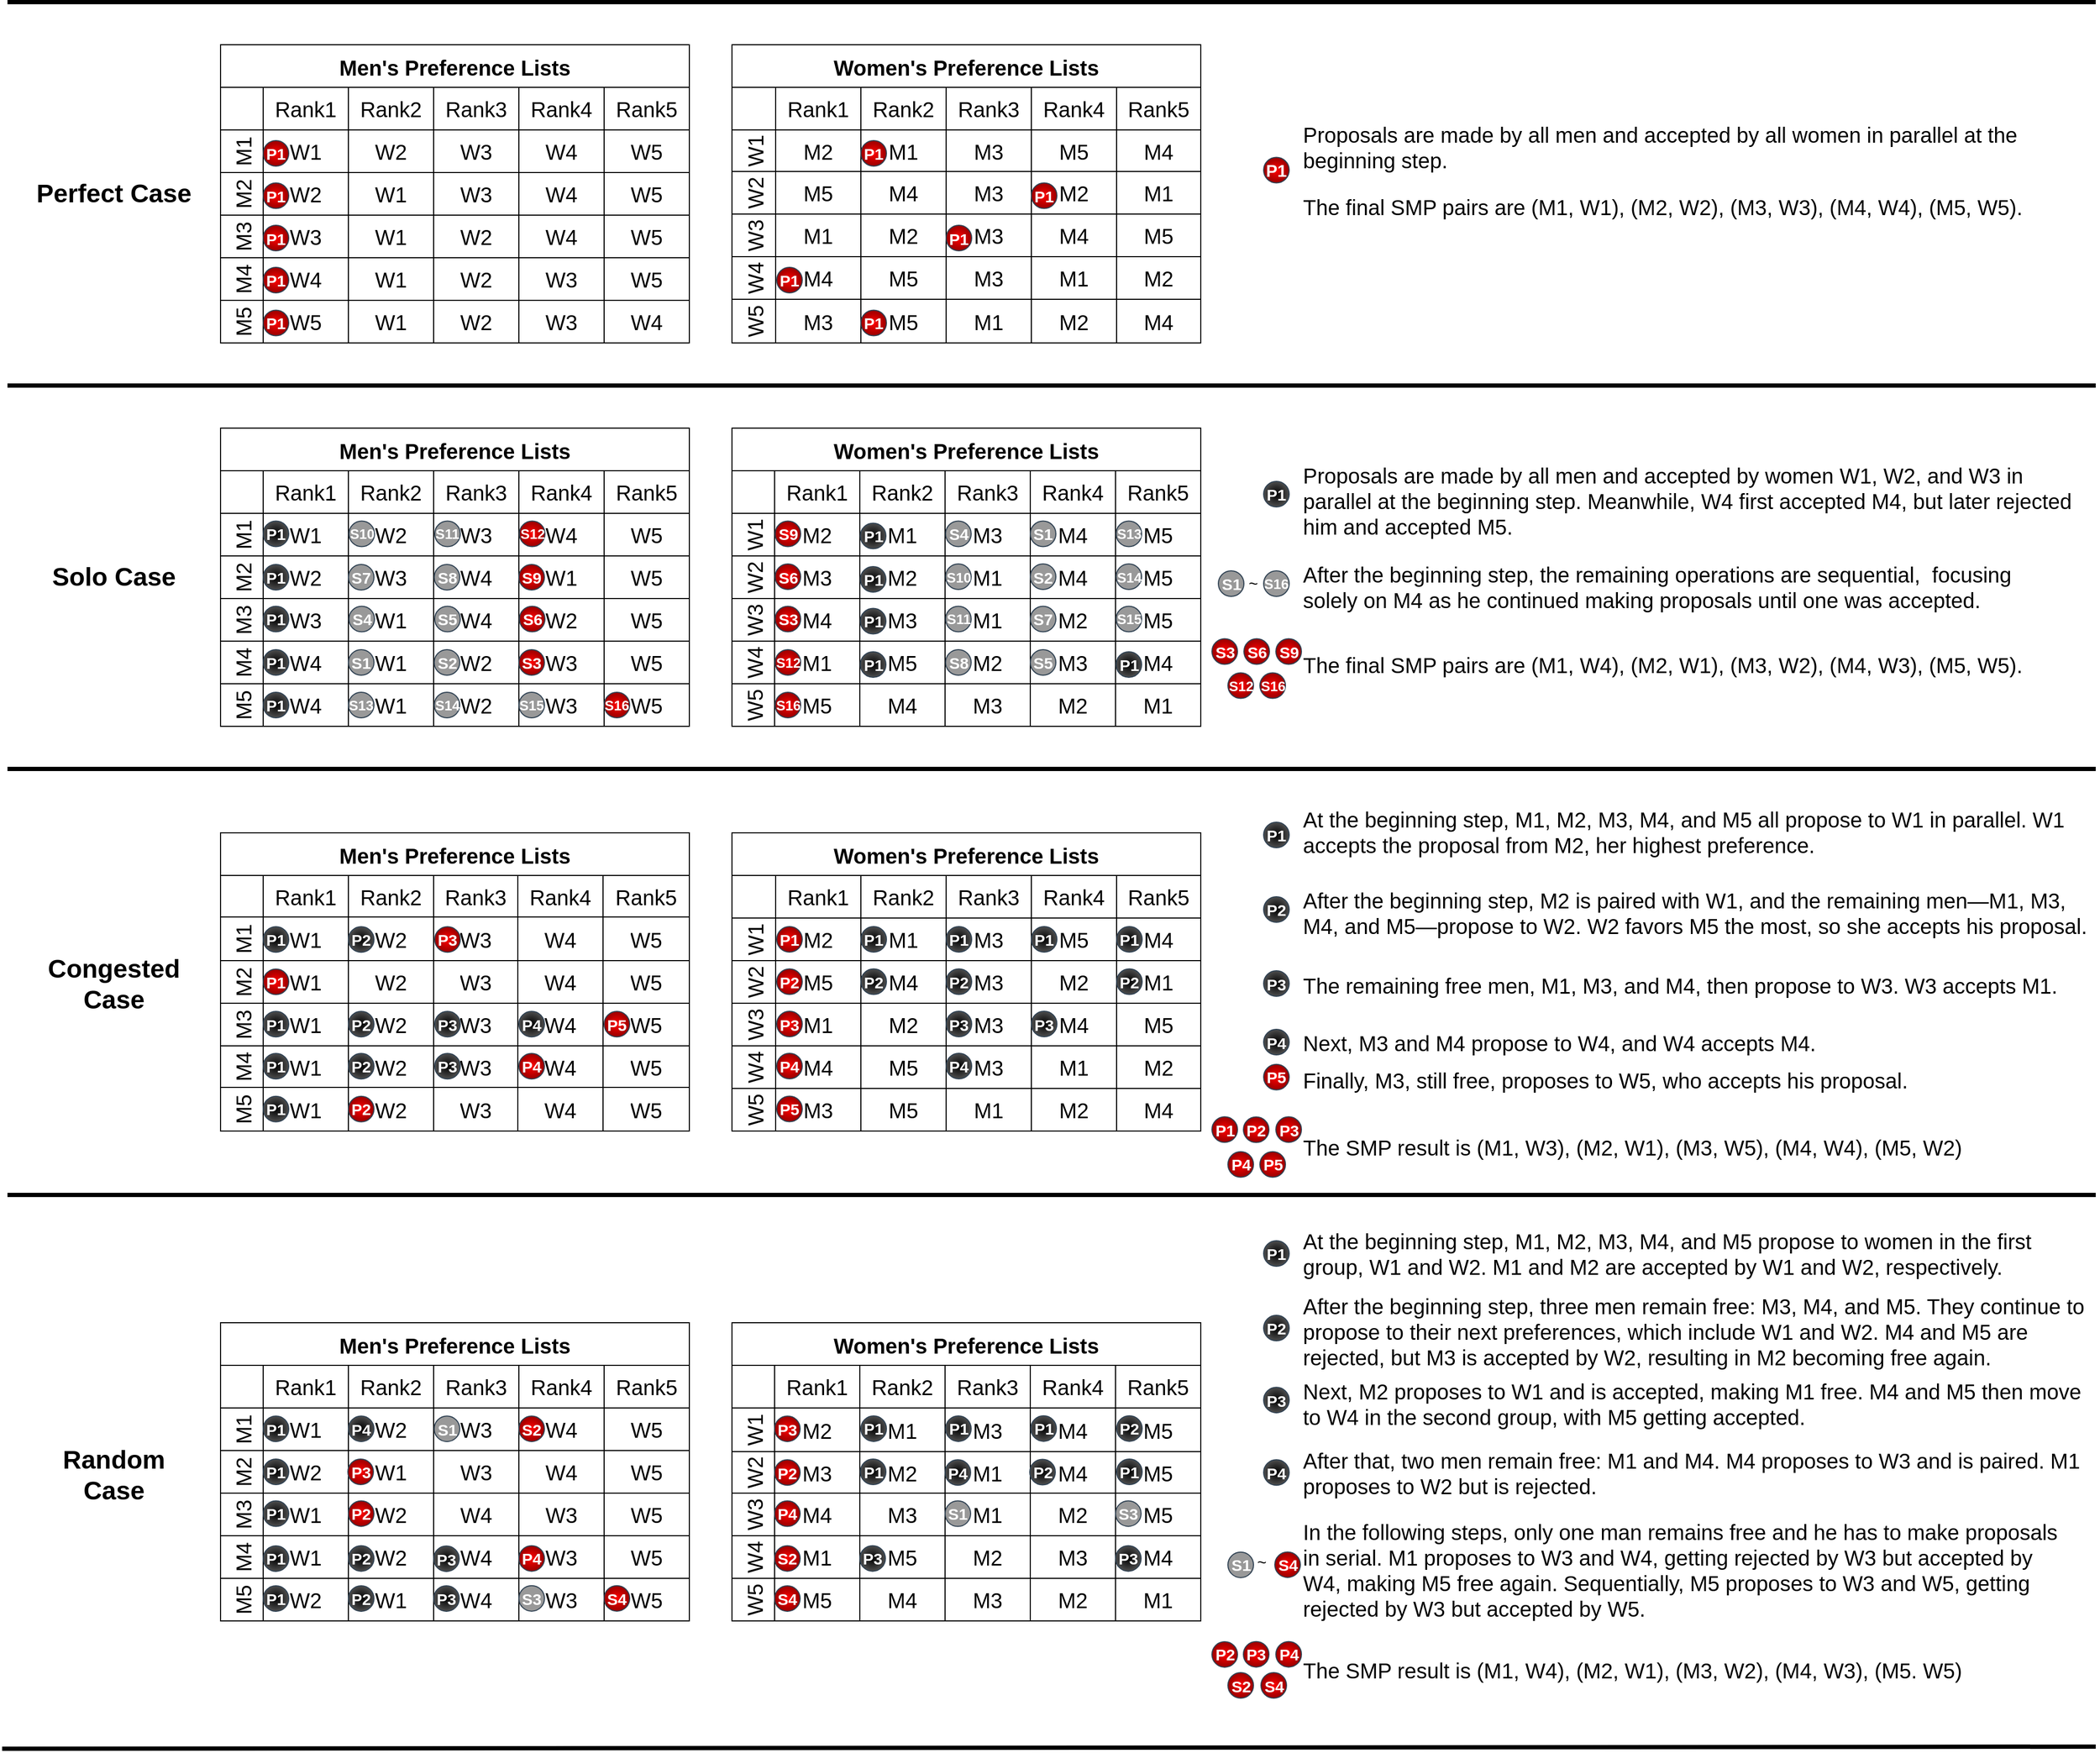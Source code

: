 <mxfile version="24.6.4" type="github">
  <diagram name="Page-1" id="m4M4dx9sahxK60scS4Uc">
    <mxGraphModel dx="6151" dy="3178" grid="1" gridSize="10" guides="1" tooltips="1" connect="1" arrows="1" fold="1" page="1" pageScale="1" pageWidth="827" pageHeight="1169" math="0" shadow="0">
      <root>
        <mxCell id="0" />
        <mxCell id="1" parent="0" />
        <mxCell id="bMmOZz2Fe1JZl3nIrY-0-488" value="Men&#39;s Preference Lists" style="shape=table;startSize=40;container=1;collapsible=0;childLayout=tableLayout;resizeLast=0;resizeLastRow=0;fontStyle=1;fontSize=20;" vertex="1" parent="1">
          <mxGeometry x="-280" y="-20" width="440" height="280.0" as="geometry" />
        </mxCell>
        <mxCell id="bMmOZz2Fe1JZl3nIrY-0-489" value="" style="shape=tableRow;horizontal=0;startSize=40;swimlaneHead=0;swimlaneBody=0;strokeColor=inherit;top=0;left=0;bottom=0;right=0;collapsible=0;dropTarget=0;fillColor=none;points=[[0,0.5],[1,0.5]];portConstraint=eastwest;fontSize=20;fontStyle=0" vertex="1" parent="bMmOZz2Fe1JZl3nIrY-0-488">
          <mxGeometry y="40" width="440" height="39" as="geometry" />
        </mxCell>
        <mxCell id="bMmOZz2Fe1JZl3nIrY-0-490" value="Rank1" style="shape=partialRectangle;html=1;whiteSpace=wrap;connectable=0;strokeColor=inherit;overflow=hidden;fillColor=none;top=0;left=0;bottom=0;right=0;pointerEvents=1;fontSize=20;fontStyle=0" vertex="1" parent="bMmOZz2Fe1JZl3nIrY-0-489">
          <mxGeometry x="40" width="80" height="39" as="geometry">
            <mxRectangle width="80" height="39" as="alternateBounds" />
          </mxGeometry>
        </mxCell>
        <mxCell id="bMmOZz2Fe1JZl3nIrY-0-491" value="Rank2" style="shape=partialRectangle;html=1;whiteSpace=wrap;connectable=0;strokeColor=inherit;overflow=hidden;fillColor=none;top=0;left=0;bottom=0;right=0;pointerEvents=1;fontSize=20;fontStyle=0" vertex="1" parent="bMmOZz2Fe1JZl3nIrY-0-489">
          <mxGeometry x="120" width="80" height="39" as="geometry">
            <mxRectangle width="80" height="39" as="alternateBounds" />
          </mxGeometry>
        </mxCell>
        <mxCell id="bMmOZz2Fe1JZl3nIrY-0-492" value="Rank3" style="shape=partialRectangle;html=1;whiteSpace=wrap;connectable=0;strokeColor=inherit;overflow=hidden;fillColor=none;top=0;left=0;bottom=0;right=0;pointerEvents=1;strokeWidth=1;resizeWidth=1;resizeHeight=1;fontSize=20;fontStyle=0" vertex="1" parent="bMmOZz2Fe1JZl3nIrY-0-489">
          <mxGeometry x="200" width="79" height="39" as="geometry">
            <mxRectangle width="79" height="39" as="alternateBounds" />
          </mxGeometry>
        </mxCell>
        <mxCell id="bMmOZz2Fe1JZl3nIrY-0-493" value="Rank4" style="shape=partialRectangle;html=1;whiteSpace=wrap;connectable=0;strokeColor=inherit;overflow=hidden;fillColor=none;top=0;left=0;bottom=0;right=0;pointerEvents=1;strokeWidth=1;resizeWidth=1;resizeHeight=1;fontSize=20;fontStyle=0" vertex="1" parent="bMmOZz2Fe1JZl3nIrY-0-489">
          <mxGeometry x="279" width="80" height="39" as="geometry">
            <mxRectangle width="80" height="39" as="alternateBounds" />
          </mxGeometry>
        </mxCell>
        <mxCell id="bMmOZz2Fe1JZl3nIrY-0-494" value="Rank5" style="shape=partialRectangle;html=1;whiteSpace=wrap;connectable=0;strokeColor=inherit;overflow=hidden;fillColor=none;top=0;left=0;bottom=0;right=0;pointerEvents=1;strokeWidth=1;resizeWidth=1;resizeHeight=1;fontSize=20;fontStyle=0" vertex="1" parent="bMmOZz2Fe1JZl3nIrY-0-489">
          <mxGeometry x="359" width="81" height="39" as="geometry">
            <mxRectangle width="81" height="39" as="alternateBounds" />
          </mxGeometry>
        </mxCell>
        <mxCell id="bMmOZz2Fe1JZl3nIrY-0-495" value="M1" style="shape=tableRow;horizontal=0;startSize=40;swimlaneHead=0;swimlaneBody=0;strokeColor=inherit;top=0;left=0;bottom=0;right=0;collapsible=0;dropTarget=0;fillColor=none;points=[[0,0.5],[1,0.5]];portConstraint=eastwest;fontSize=20;fontStyle=0" vertex="1" parent="bMmOZz2Fe1JZl3nIrY-0-488">
          <mxGeometry y="79" width="440" height="41" as="geometry" />
        </mxCell>
        <mxCell id="bMmOZz2Fe1JZl3nIrY-0-496" value="W1" style="shape=partialRectangle;html=1;whiteSpace=wrap;connectable=0;overflow=hidden;top=0;left=0;bottom=0;right=0;pointerEvents=1;strokeColor=default;fillColor=none;fontSize=20;fontStyle=0" vertex="1" parent="bMmOZz2Fe1JZl3nIrY-0-495">
          <mxGeometry x="40" width="80" height="41" as="geometry">
            <mxRectangle width="80" height="41" as="alternateBounds" />
          </mxGeometry>
        </mxCell>
        <mxCell id="bMmOZz2Fe1JZl3nIrY-0-497" value="W2" style="shape=partialRectangle;html=1;whiteSpace=wrap;connectable=0;overflow=hidden;top=0;left=0;bottom=0;right=0;pointerEvents=1;fillColor=none;labelBackgroundColor=none;labelBorderColor=none;strokeColor=default;shadow=0;resizable=1;resizeWidth=0;metaEdit=0;backgroundOutline=0;fontSize=20;fontStyle=0" vertex="1" parent="bMmOZz2Fe1JZl3nIrY-0-495">
          <mxGeometry x="120" width="80" height="41" as="geometry">
            <mxRectangle width="80" height="41" as="alternateBounds" />
          </mxGeometry>
        </mxCell>
        <mxCell id="bMmOZz2Fe1JZl3nIrY-0-498" value="W3" style="shape=partialRectangle;html=1;whiteSpace=wrap;connectable=0;overflow=hidden;top=0;left=0;bottom=0;right=0;pointerEvents=1;fillColor=none;fontSize=20;fontStyle=0" vertex="1" parent="bMmOZz2Fe1JZl3nIrY-0-495">
          <mxGeometry x="200" width="79" height="41" as="geometry">
            <mxRectangle width="79" height="41" as="alternateBounds" />
          </mxGeometry>
        </mxCell>
        <mxCell id="bMmOZz2Fe1JZl3nIrY-0-499" value="W4" style="shape=partialRectangle;html=1;whiteSpace=wrap;connectable=0;overflow=hidden;top=0;left=0;bottom=0;right=0;pointerEvents=1;fillColor=none;fontSize=20;fontStyle=0" vertex="1" parent="bMmOZz2Fe1JZl3nIrY-0-495">
          <mxGeometry x="279" width="80" height="41" as="geometry">
            <mxRectangle width="80" height="41" as="alternateBounds" />
          </mxGeometry>
        </mxCell>
        <mxCell id="bMmOZz2Fe1JZl3nIrY-0-500" value="W5" style="shape=partialRectangle;html=1;whiteSpace=wrap;connectable=0;overflow=hidden;top=0;left=0;bottom=0;right=0;pointerEvents=1;fillColor=none;fontSize=20;fontStyle=0" vertex="1" parent="bMmOZz2Fe1JZl3nIrY-0-495">
          <mxGeometry x="359" width="81" height="41" as="geometry">
            <mxRectangle width="81" height="41" as="alternateBounds" />
          </mxGeometry>
        </mxCell>
        <mxCell id="bMmOZz2Fe1JZl3nIrY-0-501" value="M2" style="shape=tableRow;horizontal=0;startSize=40;swimlaneHead=0;swimlaneBody=0;strokeColor=inherit;top=0;left=0;bottom=0;right=0;collapsible=0;dropTarget=0;fillColor=none;points=[[0,0.5],[1,0.5]];portConstraint=eastwest;fontSize=20;fontStyle=0" vertex="1" parent="bMmOZz2Fe1JZl3nIrY-0-488">
          <mxGeometry y="120" width="440" height="40" as="geometry" />
        </mxCell>
        <mxCell id="bMmOZz2Fe1JZl3nIrY-0-502" value="W1" style="shape=partialRectangle;html=1;whiteSpace=wrap;connectable=0;overflow=hidden;top=0;left=0;bottom=0;right=0;pointerEvents=1;strokeOpacity=100;fillColor=none;fontSize=20;fontStyle=0" vertex="1" parent="bMmOZz2Fe1JZl3nIrY-0-501">
          <mxGeometry x="40" width="80" height="40" as="geometry">
            <mxRectangle width="80" height="40" as="alternateBounds" />
          </mxGeometry>
        </mxCell>
        <mxCell id="bMmOZz2Fe1JZl3nIrY-0-503" value="W2" style="shape=partialRectangle;html=1;whiteSpace=wrap;connectable=0;strokeColor=inherit;overflow=hidden;fillColor=none;top=0;left=0;bottom=0;right=0;pointerEvents=1;fontSize=20;fontStyle=0" vertex="1" parent="bMmOZz2Fe1JZl3nIrY-0-501">
          <mxGeometry x="120" width="80" height="40" as="geometry">
            <mxRectangle width="80" height="40" as="alternateBounds" />
          </mxGeometry>
        </mxCell>
        <mxCell id="bMmOZz2Fe1JZl3nIrY-0-504" value="W3" style="shape=partialRectangle;html=1;whiteSpace=wrap;connectable=0;strokeColor=inherit;overflow=hidden;fillColor=none;top=0;left=0;bottom=0;right=0;pointerEvents=1;fontSize=20;fontStyle=0" vertex="1" parent="bMmOZz2Fe1JZl3nIrY-0-501">
          <mxGeometry x="200" width="79" height="40" as="geometry">
            <mxRectangle width="79" height="40" as="alternateBounds" />
          </mxGeometry>
        </mxCell>
        <mxCell id="bMmOZz2Fe1JZl3nIrY-0-505" value="W4" style="shape=partialRectangle;html=1;whiteSpace=wrap;connectable=0;strokeColor=inherit;overflow=hidden;fillColor=none;top=0;left=0;bottom=0;right=0;pointerEvents=1;fontSize=20;fontStyle=0" vertex="1" parent="bMmOZz2Fe1JZl3nIrY-0-501">
          <mxGeometry x="279" width="80" height="40" as="geometry">
            <mxRectangle width="80" height="40" as="alternateBounds" />
          </mxGeometry>
        </mxCell>
        <mxCell id="bMmOZz2Fe1JZl3nIrY-0-506" value="W5" style="shape=partialRectangle;html=1;whiteSpace=wrap;connectable=0;strokeColor=inherit;overflow=hidden;fillColor=none;top=0;left=0;bottom=0;right=0;pointerEvents=1;fontSize=20;fontStyle=0" vertex="1" parent="bMmOZz2Fe1JZl3nIrY-0-501">
          <mxGeometry x="359" width="81" height="40" as="geometry">
            <mxRectangle width="81" height="40" as="alternateBounds" />
          </mxGeometry>
        </mxCell>
        <mxCell id="bMmOZz2Fe1JZl3nIrY-0-507" value="M3" style="shape=tableRow;horizontal=0;startSize=40;swimlaneHead=0;swimlaneBody=0;strokeColor=inherit;top=0;left=0;bottom=0;right=0;collapsible=0;dropTarget=0;fillColor=none;points=[[0,0.5],[1,0.5]];portConstraint=eastwest;fontSize=20;fontStyle=0" vertex="1" parent="bMmOZz2Fe1JZl3nIrY-0-488">
          <mxGeometry y="160" width="440" height="40" as="geometry" />
        </mxCell>
        <mxCell id="bMmOZz2Fe1JZl3nIrY-0-508" value="W1" style="shape=partialRectangle;html=1;whiteSpace=wrap;connectable=0;overflow=hidden;top=0;left=0;bottom=0;right=0;pointerEvents=1;fillColor=none;fontSize=20;fontStyle=0" vertex="1" parent="bMmOZz2Fe1JZl3nIrY-0-507">
          <mxGeometry x="40" width="80" height="40" as="geometry">
            <mxRectangle width="80" height="40" as="alternateBounds" />
          </mxGeometry>
        </mxCell>
        <mxCell id="bMmOZz2Fe1JZl3nIrY-0-509" value="W2" style="shape=partialRectangle;html=1;whiteSpace=wrap;connectable=0;overflow=hidden;top=0;left=0;bottom=0;right=0;pointerEvents=1;fillColor=none;fontSize=20;fontStyle=0" vertex="1" parent="bMmOZz2Fe1JZl3nIrY-0-507">
          <mxGeometry x="120" width="80" height="40" as="geometry">
            <mxRectangle width="80" height="40" as="alternateBounds" />
          </mxGeometry>
        </mxCell>
        <mxCell id="bMmOZz2Fe1JZl3nIrY-0-510" value="W3" style="shape=partialRectangle;html=1;whiteSpace=wrap;connectable=0;strokeColor=inherit;overflow=hidden;fillColor=none;top=0;left=0;bottom=0;right=0;pointerEvents=1;fontSize=20;fontStyle=0" vertex="1" parent="bMmOZz2Fe1JZl3nIrY-0-507">
          <mxGeometry x="200" width="79" height="40" as="geometry">
            <mxRectangle width="79" height="40" as="alternateBounds" />
          </mxGeometry>
        </mxCell>
        <mxCell id="bMmOZz2Fe1JZl3nIrY-0-511" value="W4" style="shape=partialRectangle;html=1;whiteSpace=wrap;connectable=0;strokeColor=inherit;overflow=hidden;fillColor=none;top=0;left=0;bottom=0;right=0;pointerEvents=1;fontSize=20;fontStyle=0" vertex="1" parent="bMmOZz2Fe1JZl3nIrY-0-507">
          <mxGeometry x="279" width="80" height="40" as="geometry">
            <mxRectangle width="80" height="40" as="alternateBounds" />
          </mxGeometry>
        </mxCell>
        <mxCell id="bMmOZz2Fe1JZl3nIrY-0-512" value="W5" style="shape=partialRectangle;html=1;whiteSpace=wrap;connectable=0;strokeColor=inherit;overflow=hidden;fillColor=none;top=0;left=0;bottom=0;right=0;pointerEvents=1;fontSize=20;fontStyle=0" vertex="1" parent="bMmOZz2Fe1JZl3nIrY-0-507">
          <mxGeometry x="359" width="81" height="40" as="geometry">
            <mxRectangle width="81" height="40" as="alternateBounds" />
          </mxGeometry>
        </mxCell>
        <mxCell id="bMmOZz2Fe1JZl3nIrY-0-513" value="M4" style="shape=tableRow;horizontal=0;startSize=40;swimlaneHead=0;swimlaneBody=0;strokeColor=inherit;top=0;left=0;bottom=0;right=0;collapsible=0;dropTarget=0;fillColor=none;points=[[0,0.5],[1,0.5]];portConstraint=eastwest;fontSize=20;fontStyle=0" vertex="1" parent="bMmOZz2Fe1JZl3nIrY-0-488">
          <mxGeometry y="200" width="440" height="39" as="geometry" />
        </mxCell>
        <mxCell id="bMmOZz2Fe1JZl3nIrY-0-514" value="W1" style="shape=partialRectangle;html=1;whiteSpace=wrap;connectable=0;overflow=hidden;top=0;left=0;bottom=0;right=0;pointerEvents=1;fillColor=none;fontSize=20;fontStyle=0" vertex="1" parent="bMmOZz2Fe1JZl3nIrY-0-513">
          <mxGeometry x="40" width="80" height="39" as="geometry">
            <mxRectangle width="80" height="39" as="alternateBounds" />
          </mxGeometry>
        </mxCell>
        <mxCell id="bMmOZz2Fe1JZl3nIrY-0-515" value="W2" style="shape=partialRectangle;html=1;whiteSpace=wrap;connectable=0;overflow=hidden;top=0;left=0;bottom=0;right=0;pointerEvents=1;fillColor=none;fontSize=20;fontStyle=0" vertex="1" parent="bMmOZz2Fe1JZl3nIrY-0-513">
          <mxGeometry x="120" width="80" height="39" as="geometry">
            <mxRectangle width="80" height="39" as="alternateBounds" />
          </mxGeometry>
        </mxCell>
        <mxCell id="bMmOZz2Fe1JZl3nIrY-0-516" value="W3" style="shape=partialRectangle;html=1;whiteSpace=wrap;connectable=0;strokeColor=inherit;overflow=hidden;fillColor=none;top=0;left=0;bottom=0;right=0;pointerEvents=1;fontSize=20;fontStyle=0" vertex="1" parent="bMmOZz2Fe1JZl3nIrY-0-513">
          <mxGeometry x="200" width="79" height="39" as="geometry">
            <mxRectangle width="79" height="39" as="alternateBounds" />
          </mxGeometry>
        </mxCell>
        <mxCell id="bMmOZz2Fe1JZl3nIrY-0-517" value="W4" style="shape=partialRectangle;html=1;whiteSpace=wrap;connectable=0;strokeColor=inherit;overflow=hidden;fillColor=none;top=0;left=0;bottom=0;right=0;pointerEvents=1;fontSize=20;fontStyle=0" vertex="1" parent="bMmOZz2Fe1JZl3nIrY-0-513">
          <mxGeometry x="279" width="80" height="39" as="geometry">
            <mxRectangle width="80" height="39" as="alternateBounds" />
          </mxGeometry>
        </mxCell>
        <mxCell id="bMmOZz2Fe1JZl3nIrY-0-518" value="W5" style="shape=partialRectangle;html=1;whiteSpace=wrap;connectable=0;strokeColor=inherit;overflow=hidden;fillColor=none;top=0;left=0;bottom=0;right=0;pointerEvents=1;fontSize=20;fontStyle=0" vertex="1" parent="bMmOZz2Fe1JZl3nIrY-0-513">
          <mxGeometry x="359" width="81" height="39" as="geometry">
            <mxRectangle width="81" height="39" as="alternateBounds" />
          </mxGeometry>
        </mxCell>
        <mxCell id="bMmOZz2Fe1JZl3nIrY-0-519" value="M5" style="shape=tableRow;horizontal=0;startSize=40;swimlaneHead=0;swimlaneBody=0;strokeColor=inherit;top=0;left=0;bottom=0;right=0;collapsible=0;dropTarget=0;fillColor=none;points=[[0,0.5],[1,0.5]];portConstraint=eastwest;fontSize=20;fontStyle=0" vertex="1" parent="bMmOZz2Fe1JZl3nIrY-0-488">
          <mxGeometry y="239" width="440" height="41" as="geometry" />
        </mxCell>
        <mxCell id="bMmOZz2Fe1JZl3nIrY-0-520" value="W1" style="shape=partialRectangle;html=1;whiteSpace=wrap;connectable=0;overflow=hidden;top=0;left=0;bottom=0;right=0;pointerEvents=1;fillColor=none;fontSize=20;fontStyle=0" vertex="1" parent="bMmOZz2Fe1JZl3nIrY-0-519">
          <mxGeometry x="40" width="80" height="41" as="geometry">
            <mxRectangle width="80" height="41" as="alternateBounds" />
          </mxGeometry>
        </mxCell>
        <mxCell id="bMmOZz2Fe1JZl3nIrY-0-521" value="W2" style="shape=partialRectangle;html=1;whiteSpace=wrap;connectable=0;overflow=hidden;top=0;left=0;bottom=0;right=0;pointerEvents=1;fillColor=none;fontSize=20;fontStyle=0" vertex="1" parent="bMmOZz2Fe1JZl3nIrY-0-519">
          <mxGeometry x="120" width="80" height="41" as="geometry">
            <mxRectangle width="80" height="41" as="alternateBounds" />
          </mxGeometry>
        </mxCell>
        <mxCell id="bMmOZz2Fe1JZl3nIrY-0-522" value="W3" style="shape=partialRectangle;html=1;whiteSpace=wrap;connectable=0;strokeColor=inherit;overflow=hidden;fillColor=none;top=0;left=0;bottom=0;right=0;pointerEvents=1;fontSize=20;fontStyle=0" vertex="1" parent="bMmOZz2Fe1JZl3nIrY-0-519">
          <mxGeometry x="200" width="79" height="41" as="geometry">
            <mxRectangle width="79" height="41" as="alternateBounds" />
          </mxGeometry>
        </mxCell>
        <mxCell id="bMmOZz2Fe1JZl3nIrY-0-523" value="W4" style="shape=partialRectangle;html=1;whiteSpace=wrap;connectable=0;strokeColor=inherit;overflow=hidden;fillColor=none;top=0;left=0;bottom=0;right=0;pointerEvents=1;fontSize=20;fontStyle=0" vertex="1" parent="bMmOZz2Fe1JZl3nIrY-0-519">
          <mxGeometry x="279" width="80" height="41" as="geometry">
            <mxRectangle width="80" height="41" as="alternateBounds" />
          </mxGeometry>
        </mxCell>
        <mxCell id="bMmOZz2Fe1JZl3nIrY-0-524" value="W5" style="shape=partialRectangle;html=1;whiteSpace=wrap;connectable=0;strokeColor=inherit;overflow=hidden;fillColor=none;top=0;left=0;bottom=0;right=0;pointerEvents=1;fontSize=20;fontStyle=0" vertex="1" parent="bMmOZz2Fe1JZl3nIrY-0-519">
          <mxGeometry x="359" width="81" height="41" as="geometry">
            <mxRectangle width="81" height="41" as="alternateBounds" />
          </mxGeometry>
        </mxCell>
        <mxCell id="bMmOZz2Fe1JZl3nIrY-0-525" value="Men&#39;s Preference Lists" style="shape=table;startSize=40;container=1;collapsible=0;childLayout=tableLayout;resizeLast=0;resizeLastRow=0;fontStyle=1;fontSize=20;" vertex="1" parent="1">
          <mxGeometry x="-280" y="-400" width="440" height="280.0" as="geometry" />
        </mxCell>
        <mxCell id="bMmOZz2Fe1JZl3nIrY-0-526" value="" style="shape=tableRow;horizontal=0;startSize=40;swimlaneHead=0;swimlaneBody=0;strokeColor=inherit;top=0;left=0;bottom=0;right=0;collapsible=0;dropTarget=0;fillColor=none;points=[[0,0.5],[1,0.5]];portConstraint=eastwest;fontSize=20;" vertex="1" parent="bMmOZz2Fe1JZl3nIrY-0-525">
          <mxGeometry y="40" width="440" height="40" as="geometry" />
        </mxCell>
        <mxCell id="bMmOZz2Fe1JZl3nIrY-0-527" value="Rank1" style="shape=partialRectangle;html=1;whiteSpace=wrap;connectable=0;strokeColor=inherit;overflow=hidden;fillColor=none;top=0;left=0;bottom=0;right=0;pointerEvents=1;fontSize=20;" vertex="1" parent="bMmOZz2Fe1JZl3nIrY-0-526">
          <mxGeometry x="40" width="80" height="40" as="geometry">
            <mxRectangle width="80" height="40" as="alternateBounds" />
          </mxGeometry>
        </mxCell>
        <mxCell id="bMmOZz2Fe1JZl3nIrY-0-528" value="Rank2" style="shape=partialRectangle;html=1;whiteSpace=wrap;connectable=0;strokeColor=inherit;overflow=hidden;fillColor=none;top=0;left=0;bottom=0;right=0;pointerEvents=1;fontSize=20;" vertex="1" parent="bMmOZz2Fe1JZl3nIrY-0-526">
          <mxGeometry x="120" width="80" height="40" as="geometry">
            <mxRectangle width="80" height="40" as="alternateBounds" />
          </mxGeometry>
        </mxCell>
        <mxCell id="bMmOZz2Fe1JZl3nIrY-0-529" value="Rank3" style="shape=partialRectangle;html=1;whiteSpace=wrap;connectable=0;strokeColor=inherit;overflow=hidden;fillColor=none;top=0;left=0;bottom=0;right=0;pointerEvents=1;strokeWidth=1;resizeWidth=1;resizeHeight=1;fontSize=20;" vertex="1" parent="bMmOZz2Fe1JZl3nIrY-0-526">
          <mxGeometry x="200" width="80" height="40" as="geometry">
            <mxRectangle width="80" height="40" as="alternateBounds" />
          </mxGeometry>
        </mxCell>
        <mxCell id="bMmOZz2Fe1JZl3nIrY-0-530" value="Rank4" style="shape=partialRectangle;html=1;whiteSpace=wrap;connectable=0;strokeColor=inherit;overflow=hidden;fillColor=none;top=0;left=0;bottom=0;right=0;pointerEvents=1;strokeWidth=1;resizeWidth=1;resizeHeight=1;fontSize=20;" vertex="1" parent="bMmOZz2Fe1JZl3nIrY-0-526">
          <mxGeometry x="280" width="80" height="40" as="geometry">
            <mxRectangle width="80" height="40" as="alternateBounds" />
          </mxGeometry>
        </mxCell>
        <mxCell id="bMmOZz2Fe1JZl3nIrY-0-531" value="Rank5" style="shape=partialRectangle;html=1;whiteSpace=wrap;connectable=0;strokeColor=inherit;overflow=hidden;fillColor=none;top=0;left=0;bottom=0;right=0;pointerEvents=1;strokeWidth=1;resizeWidth=1;resizeHeight=1;fontSize=20;" vertex="1" parent="bMmOZz2Fe1JZl3nIrY-0-526">
          <mxGeometry x="360" width="80" height="40" as="geometry">
            <mxRectangle width="80" height="40" as="alternateBounds" />
          </mxGeometry>
        </mxCell>
        <mxCell id="bMmOZz2Fe1JZl3nIrY-0-532" value="M1" style="shape=tableRow;horizontal=0;startSize=40;swimlaneHead=0;swimlaneBody=0;strokeColor=inherit;top=0;left=0;bottom=0;right=0;collapsible=0;dropTarget=0;fillColor=none;points=[[0,0.5],[1,0.5]];portConstraint=eastwest;fontSize=20;" vertex="1" parent="bMmOZz2Fe1JZl3nIrY-0-525">
          <mxGeometry y="80" width="440" height="40" as="geometry" />
        </mxCell>
        <mxCell id="bMmOZz2Fe1JZl3nIrY-0-533" value="W1" style="shape=partialRectangle;html=1;whiteSpace=wrap;connectable=0;overflow=hidden;top=0;left=0;bottom=0;right=0;pointerEvents=1;strokeColor=default;fillColor=none;fontSize=20;" vertex="1" parent="bMmOZz2Fe1JZl3nIrY-0-532">
          <mxGeometry x="40" width="80" height="40" as="geometry">
            <mxRectangle width="80" height="40" as="alternateBounds" />
          </mxGeometry>
        </mxCell>
        <mxCell id="bMmOZz2Fe1JZl3nIrY-0-534" value="W2" style="shape=partialRectangle;html=1;whiteSpace=wrap;connectable=0;overflow=hidden;top=0;left=0;bottom=0;right=0;pointerEvents=1;fillColor=none;labelBackgroundColor=none;labelBorderColor=none;strokeColor=default;shadow=0;resizable=1;resizeWidth=0;metaEdit=0;backgroundOutline=0;fontSize=20;" vertex="1" parent="bMmOZz2Fe1JZl3nIrY-0-532">
          <mxGeometry x="120" width="80" height="40" as="geometry">
            <mxRectangle width="80" height="40" as="alternateBounds" />
          </mxGeometry>
        </mxCell>
        <mxCell id="bMmOZz2Fe1JZl3nIrY-0-535" value="W3" style="shape=partialRectangle;html=1;whiteSpace=wrap;connectable=0;overflow=hidden;top=0;left=0;bottom=0;right=0;pointerEvents=1;fillColor=none;fontSize=20;" vertex="1" parent="bMmOZz2Fe1JZl3nIrY-0-532">
          <mxGeometry x="200" width="80" height="40" as="geometry">
            <mxRectangle width="80" height="40" as="alternateBounds" />
          </mxGeometry>
        </mxCell>
        <mxCell id="bMmOZz2Fe1JZl3nIrY-0-536" value="W4" style="shape=partialRectangle;html=1;whiteSpace=wrap;connectable=0;overflow=hidden;top=0;left=0;bottom=0;right=0;pointerEvents=1;fillColor=none;fontSize=20;" vertex="1" parent="bMmOZz2Fe1JZl3nIrY-0-532">
          <mxGeometry x="280" width="80" height="40" as="geometry">
            <mxRectangle width="80" height="40" as="alternateBounds" />
          </mxGeometry>
        </mxCell>
        <mxCell id="bMmOZz2Fe1JZl3nIrY-0-537" value="W5" style="shape=partialRectangle;html=1;whiteSpace=wrap;connectable=0;overflow=hidden;top=0;left=0;bottom=0;right=0;pointerEvents=1;fillColor=none;fontSize=20;" vertex="1" parent="bMmOZz2Fe1JZl3nIrY-0-532">
          <mxGeometry x="360" width="80" height="40" as="geometry">
            <mxRectangle width="80" height="40" as="alternateBounds" />
          </mxGeometry>
        </mxCell>
        <mxCell id="bMmOZz2Fe1JZl3nIrY-0-538" value="M2" style="shape=tableRow;horizontal=0;startSize=40;swimlaneHead=0;swimlaneBody=0;strokeColor=inherit;top=0;left=0;bottom=0;right=0;collapsible=0;dropTarget=0;fillColor=none;points=[[0,0.5],[1,0.5]];portConstraint=eastwest;fontSize=20;" vertex="1" parent="bMmOZz2Fe1JZl3nIrY-0-525">
          <mxGeometry y="120" width="440" height="40" as="geometry" />
        </mxCell>
        <mxCell id="bMmOZz2Fe1JZl3nIrY-0-539" value="W2" style="shape=partialRectangle;html=1;whiteSpace=wrap;connectable=0;overflow=hidden;top=0;left=0;bottom=0;right=0;pointerEvents=1;strokeOpacity=100;fillColor=none;fontSize=20;" vertex="1" parent="bMmOZz2Fe1JZl3nIrY-0-538">
          <mxGeometry x="40" width="80" height="40" as="geometry">
            <mxRectangle width="80" height="40" as="alternateBounds" />
          </mxGeometry>
        </mxCell>
        <mxCell id="bMmOZz2Fe1JZl3nIrY-0-540" value="W3" style="shape=partialRectangle;html=1;whiteSpace=wrap;connectable=0;strokeColor=inherit;overflow=hidden;fillColor=none;top=0;left=0;bottom=0;right=0;pointerEvents=1;fontSize=20;" vertex="1" parent="bMmOZz2Fe1JZl3nIrY-0-538">
          <mxGeometry x="120" width="80" height="40" as="geometry">
            <mxRectangle width="80" height="40" as="alternateBounds" />
          </mxGeometry>
        </mxCell>
        <mxCell id="bMmOZz2Fe1JZl3nIrY-0-541" value="W4" style="shape=partialRectangle;html=1;whiteSpace=wrap;connectable=0;strokeColor=inherit;overflow=hidden;fillColor=none;top=0;left=0;bottom=0;right=0;pointerEvents=1;fontSize=20;" vertex="1" parent="bMmOZz2Fe1JZl3nIrY-0-538">
          <mxGeometry x="200" width="80" height="40" as="geometry">
            <mxRectangle width="80" height="40" as="alternateBounds" />
          </mxGeometry>
        </mxCell>
        <mxCell id="bMmOZz2Fe1JZl3nIrY-0-542" value="W1" style="shape=partialRectangle;html=1;whiteSpace=wrap;connectable=0;strokeColor=inherit;overflow=hidden;fillColor=none;top=0;left=0;bottom=0;right=0;pointerEvents=1;fontSize=20;" vertex="1" parent="bMmOZz2Fe1JZl3nIrY-0-538">
          <mxGeometry x="280" width="80" height="40" as="geometry">
            <mxRectangle width="80" height="40" as="alternateBounds" />
          </mxGeometry>
        </mxCell>
        <mxCell id="bMmOZz2Fe1JZl3nIrY-0-543" value="W5" style="shape=partialRectangle;html=1;whiteSpace=wrap;connectable=0;strokeColor=inherit;overflow=hidden;fillColor=none;top=0;left=0;bottom=0;right=0;pointerEvents=1;fontSize=20;" vertex="1" parent="bMmOZz2Fe1JZl3nIrY-0-538">
          <mxGeometry x="360" width="80" height="40" as="geometry">
            <mxRectangle width="80" height="40" as="alternateBounds" />
          </mxGeometry>
        </mxCell>
        <mxCell id="bMmOZz2Fe1JZl3nIrY-0-544" value="M3" style="shape=tableRow;horizontal=0;startSize=40;swimlaneHead=0;swimlaneBody=0;strokeColor=inherit;top=0;left=0;bottom=0;right=0;collapsible=0;dropTarget=0;fillColor=none;points=[[0,0.5],[1,0.5]];portConstraint=eastwest;fontSize=20;" vertex="1" parent="bMmOZz2Fe1JZl3nIrY-0-525">
          <mxGeometry y="160" width="440" height="40" as="geometry" />
        </mxCell>
        <mxCell id="bMmOZz2Fe1JZl3nIrY-0-545" value="W3" style="shape=partialRectangle;html=1;whiteSpace=wrap;connectable=0;overflow=hidden;top=0;left=0;bottom=0;right=0;pointerEvents=1;fillColor=none;fontSize=20;" vertex="1" parent="bMmOZz2Fe1JZl3nIrY-0-544">
          <mxGeometry x="40" width="80" height="40" as="geometry">
            <mxRectangle width="80" height="40" as="alternateBounds" />
          </mxGeometry>
        </mxCell>
        <mxCell id="bMmOZz2Fe1JZl3nIrY-0-546" value="W1" style="shape=partialRectangle;html=1;whiteSpace=wrap;connectable=0;overflow=hidden;top=0;left=0;bottom=0;right=0;pointerEvents=1;fillColor=none;fontSize=20;" vertex="1" parent="bMmOZz2Fe1JZl3nIrY-0-544">
          <mxGeometry x="120" width="80" height="40" as="geometry">
            <mxRectangle width="80" height="40" as="alternateBounds" />
          </mxGeometry>
        </mxCell>
        <mxCell id="bMmOZz2Fe1JZl3nIrY-0-547" value="W4" style="shape=partialRectangle;html=1;whiteSpace=wrap;connectable=0;strokeColor=inherit;overflow=hidden;fillColor=none;top=0;left=0;bottom=0;right=0;pointerEvents=1;fontSize=20;" vertex="1" parent="bMmOZz2Fe1JZl3nIrY-0-544">
          <mxGeometry x="200" width="80" height="40" as="geometry">
            <mxRectangle width="80" height="40" as="alternateBounds" />
          </mxGeometry>
        </mxCell>
        <mxCell id="bMmOZz2Fe1JZl3nIrY-0-548" value="W2" style="shape=partialRectangle;html=1;whiteSpace=wrap;connectable=0;strokeColor=inherit;overflow=hidden;fillColor=none;top=0;left=0;bottom=0;right=0;pointerEvents=1;fontSize=20;" vertex="1" parent="bMmOZz2Fe1JZl3nIrY-0-544">
          <mxGeometry x="280" width="80" height="40" as="geometry">
            <mxRectangle width="80" height="40" as="alternateBounds" />
          </mxGeometry>
        </mxCell>
        <mxCell id="bMmOZz2Fe1JZl3nIrY-0-549" value="W5" style="shape=partialRectangle;html=1;whiteSpace=wrap;connectable=0;strokeColor=inherit;overflow=hidden;fillColor=none;top=0;left=0;bottom=0;right=0;pointerEvents=1;fontSize=20;" vertex="1" parent="bMmOZz2Fe1JZl3nIrY-0-544">
          <mxGeometry x="360" width="80" height="40" as="geometry">
            <mxRectangle width="80" height="40" as="alternateBounds" />
          </mxGeometry>
        </mxCell>
        <mxCell id="bMmOZz2Fe1JZl3nIrY-0-550" value="M4" style="shape=tableRow;horizontal=0;startSize=40;swimlaneHead=0;swimlaneBody=0;strokeColor=inherit;top=0;left=0;bottom=0;right=0;collapsible=0;dropTarget=0;fillColor=none;points=[[0,0.5],[1,0.5]];portConstraint=eastwest;fontSize=20;" vertex="1" parent="bMmOZz2Fe1JZl3nIrY-0-525">
          <mxGeometry y="200" width="440" height="40" as="geometry" />
        </mxCell>
        <mxCell id="bMmOZz2Fe1JZl3nIrY-0-551" value="W4" style="shape=partialRectangle;html=1;whiteSpace=wrap;connectable=0;overflow=hidden;top=0;left=0;bottom=0;right=0;pointerEvents=1;fillColor=none;fontSize=20;" vertex="1" parent="bMmOZz2Fe1JZl3nIrY-0-550">
          <mxGeometry x="40" width="80" height="40" as="geometry">
            <mxRectangle width="80" height="40" as="alternateBounds" />
          </mxGeometry>
        </mxCell>
        <mxCell id="bMmOZz2Fe1JZl3nIrY-0-552" value="W1" style="shape=partialRectangle;html=1;whiteSpace=wrap;connectable=0;overflow=hidden;top=0;left=0;bottom=0;right=0;pointerEvents=1;fillColor=none;fontSize=20;" vertex="1" parent="bMmOZz2Fe1JZl3nIrY-0-550">
          <mxGeometry x="120" width="80" height="40" as="geometry">
            <mxRectangle width="80" height="40" as="alternateBounds" />
          </mxGeometry>
        </mxCell>
        <mxCell id="bMmOZz2Fe1JZl3nIrY-0-553" value="W2" style="shape=partialRectangle;html=1;whiteSpace=wrap;connectable=0;strokeColor=inherit;overflow=hidden;fillColor=none;top=0;left=0;bottom=0;right=0;pointerEvents=1;fontSize=20;" vertex="1" parent="bMmOZz2Fe1JZl3nIrY-0-550">
          <mxGeometry x="200" width="80" height="40" as="geometry">
            <mxRectangle width="80" height="40" as="alternateBounds" />
          </mxGeometry>
        </mxCell>
        <mxCell id="bMmOZz2Fe1JZl3nIrY-0-554" value="W3" style="shape=partialRectangle;html=1;whiteSpace=wrap;connectable=0;strokeColor=inherit;overflow=hidden;fillColor=none;top=0;left=0;bottom=0;right=0;pointerEvents=1;fontSize=20;" vertex="1" parent="bMmOZz2Fe1JZl3nIrY-0-550">
          <mxGeometry x="280" width="80" height="40" as="geometry">
            <mxRectangle width="80" height="40" as="alternateBounds" />
          </mxGeometry>
        </mxCell>
        <mxCell id="bMmOZz2Fe1JZl3nIrY-0-555" value="W5" style="shape=partialRectangle;html=1;whiteSpace=wrap;connectable=0;strokeColor=inherit;overflow=hidden;fillColor=none;top=0;left=0;bottom=0;right=0;pointerEvents=1;fontSize=20;" vertex="1" parent="bMmOZz2Fe1JZl3nIrY-0-550">
          <mxGeometry x="360" width="80" height="40" as="geometry">
            <mxRectangle width="80" height="40" as="alternateBounds" />
          </mxGeometry>
        </mxCell>
        <mxCell id="bMmOZz2Fe1JZl3nIrY-0-556" value="M5" style="shape=tableRow;horizontal=0;startSize=40;swimlaneHead=0;swimlaneBody=0;strokeColor=inherit;top=0;left=0;bottom=0;right=0;collapsible=0;dropTarget=0;fillColor=none;points=[[0,0.5],[1,0.5]];portConstraint=eastwest;fontSize=20;" vertex="1" parent="bMmOZz2Fe1JZl3nIrY-0-525">
          <mxGeometry y="240" width="440" height="40" as="geometry" />
        </mxCell>
        <mxCell id="bMmOZz2Fe1JZl3nIrY-0-557" value="W4" style="shape=partialRectangle;html=1;whiteSpace=wrap;connectable=0;overflow=hidden;top=0;left=0;bottom=0;right=0;pointerEvents=1;fillColor=none;fontSize=20;" vertex="1" parent="bMmOZz2Fe1JZl3nIrY-0-556">
          <mxGeometry x="40" width="80" height="40" as="geometry">
            <mxRectangle width="80" height="40" as="alternateBounds" />
          </mxGeometry>
        </mxCell>
        <mxCell id="bMmOZz2Fe1JZl3nIrY-0-558" value="W1" style="shape=partialRectangle;html=1;whiteSpace=wrap;connectable=0;overflow=hidden;top=0;left=0;bottom=0;right=0;pointerEvents=1;fillColor=none;fontSize=20;" vertex="1" parent="bMmOZz2Fe1JZl3nIrY-0-556">
          <mxGeometry x="120" width="80" height="40" as="geometry">
            <mxRectangle width="80" height="40" as="alternateBounds" />
          </mxGeometry>
        </mxCell>
        <mxCell id="bMmOZz2Fe1JZl3nIrY-0-559" value="W2" style="shape=partialRectangle;html=1;whiteSpace=wrap;connectable=0;strokeColor=inherit;overflow=hidden;fillColor=none;top=0;left=0;bottom=0;right=0;pointerEvents=1;fontSize=20;" vertex="1" parent="bMmOZz2Fe1JZl3nIrY-0-556">
          <mxGeometry x="200" width="80" height="40" as="geometry">
            <mxRectangle width="80" height="40" as="alternateBounds" />
          </mxGeometry>
        </mxCell>
        <mxCell id="bMmOZz2Fe1JZl3nIrY-0-560" value="W3" style="shape=partialRectangle;html=1;whiteSpace=wrap;connectable=0;strokeColor=inherit;overflow=hidden;fillColor=none;top=0;left=0;bottom=0;right=0;pointerEvents=1;fontSize=20;" vertex="1" parent="bMmOZz2Fe1JZl3nIrY-0-556">
          <mxGeometry x="280" width="80" height="40" as="geometry">
            <mxRectangle width="80" height="40" as="alternateBounds" />
          </mxGeometry>
        </mxCell>
        <mxCell id="bMmOZz2Fe1JZl3nIrY-0-561" value="W5" style="shape=partialRectangle;html=1;whiteSpace=wrap;connectable=0;strokeColor=inherit;overflow=hidden;fillColor=none;top=0;left=0;bottom=0;right=0;pointerEvents=1;fontSize=20;" vertex="1" parent="bMmOZz2Fe1JZl3nIrY-0-556">
          <mxGeometry x="360" width="80" height="40" as="geometry">
            <mxRectangle width="80" height="40" as="alternateBounds" />
          </mxGeometry>
        </mxCell>
        <mxCell id="bMmOZz2Fe1JZl3nIrY-0-562" value="" style="endArrow=none;html=1;rounded=0;strokeWidth=4;" edge="1" parent="1">
          <mxGeometry width="50" height="50" relative="1" as="geometry">
            <mxPoint x="-480" y="-440" as="sourcePoint" />
            <mxPoint x="1480" y="-440" as="targetPoint" />
          </mxGeometry>
        </mxCell>
        <mxCell id="bMmOZz2Fe1JZl3nIrY-0-563" value="Men&#39;s Preference Lists" style="shape=table;startSize=40;container=1;collapsible=0;childLayout=tableLayout;resizeLast=0;resizeLastRow=0;fontStyle=1;fontSize=20;" vertex="1" parent="1">
          <mxGeometry x="-280" y="-760" width="440" height="280" as="geometry" />
        </mxCell>
        <mxCell id="bMmOZz2Fe1JZl3nIrY-0-564" value="" style="shape=tableRow;horizontal=0;startSize=40;swimlaneHead=0;swimlaneBody=0;strokeColor=inherit;top=0;left=0;bottom=0;right=0;collapsible=0;dropTarget=0;fillColor=none;points=[[0,0.5],[1,0.5]];portConstraint=eastwest;fontSize=20;" vertex="1" parent="bMmOZz2Fe1JZl3nIrY-0-563">
          <mxGeometry y="40" width="440" height="40" as="geometry" />
        </mxCell>
        <mxCell id="bMmOZz2Fe1JZl3nIrY-0-565" value="Rank1" style="shape=partialRectangle;html=1;whiteSpace=wrap;connectable=0;strokeColor=inherit;overflow=hidden;fillColor=none;top=0;left=0;bottom=0;right=0;pointerEvents=1;fontSize=20;" vertex="1" parent="bMmOZz2Fe1JZl3nIrY-0-564">
          <mxGeometry x="40" width="80" height="40" as="geometry">
            <mxRectangle width="80" height="40" as="alternateBounds" />
          </mxGeometry>
        </mxCell>
        <mxCell id="bMmOZz2Fe1JZl3nIrY-0-566" value="Rank2" style="shape=partialRectangle;html=1;whiteSpace=wrap;connectable=0;strokeColor=inherit;overflow=hidden;fillColor=none;top=0;left=0;bottom=0;right=0;pointerEvents=1;fontSize=20;" vertex="1" parent="bMmOZz2Fe1JZl3nIrY-0-564">
          <mxGeometry x="120" width="80" height="40" as="geometry">
            <mxRectangle width="80" height="40" as="alternateBounds" />
          </mxGeometry>
        </mxCell>
        <mxCell id="bMmOZz2Fe1JZl3nIrY-0-567" value="Rank3" style="shape=partialRectangle;html=1;whiteSpace=wrap;connectable=0;strokeColor=inherit;overflow=hidden;fillColor=none;top=0;left=0;bottom=0;right=0;pointerEvents=1;strokeWidth=1;resizeWidth=1;resizeHeight=1;fontSize=20;" vertex="1" parent="bMmOZz2Fe1JZl3nIrY-0-564">
          <mxGeometry x="200" width="80" height="40" as="geometry">
            <mxRectangle width="80" height="40" as="alternateBounds" />
          </mxGeometry>
        </mxCell>
        <mxCell id="bMmOZz2Fe1JZl3nIrY-0-568" value="Rank4" style="shape=partialRectangle;html=1;whiteSpace=wrap;connectable=0;strokeColor=inherit;overflow=hidden;fillColor=none;top=0;left=0;bottom=0;right=0;pointerEvents=1;strokeWidth=1;resizeWidth=1;resizeHeight=1;fontSize=20;" vertex="1" parent="bMmOZz2Fe1JZl3nIrY-0-564">
          <mxGeometry x="280" width="80" height="40" as="geometry">
            <mxRectangle width="80" height="40" as="alternateBounds" />
          </mxGeometry>
        </mxCell>
        <mxCell id="bMmOZz2Fe1JZl3nIrY-0-569" value="Rank5" style="shape=partialRectangle;html=1;whiteSpace=wrap;connectable=0;strokeColor=inherit;overflow=hidden;fillColor=none;top=0;left=0;bottom=0;right=0;pointerEvents=1;strokeWidth=1;resizeWidth=1;resizeHeight=1;fontSize=20;" vertex="1" parent="bMmOZz2Fe1JZl3nIrY-0-564">
          <mxGeometry x="360" width="80" height="40" as="geometry">
            <mxRectangle width="80" height="40" as="alternateBounds" />
          </mxGeometry>
        </mxCell>
        <mxCell id="bMmOZz2Fe1JZl3nIrY-0-570" value="M1" style="shape=tableRow;horizontal=0;startSize=40;swimlaneHead=0;swimlaneBody=0;strokeColor=inherit;top=0;left=0;bottom=0;right=0;collapsible=0;dropTarget=0;fillColor=none;points=[[0,0.5],[1,0.5]];portConstraint=eastwest;fontSize=20;" vertex="1" parent="bMmOZz2Fe1JZl3nIrY-0-563">
          <mxGeometry y="80" width="440" height="40" as="geometry" />
        </mxCell>
        <mxCell id="bMmOZz2Fe1JZl3nIrY-0-571" value="W1" style="shape=partialRectangle;html=1;whiteSpace=wrap;connectable=0;overflow=hidden;top=0;left=0;bottom=0;right=0;pointerEvents=1;strokeColor=default;fillColor=none;fontSize=20;" vertex="1" parent="bMmOZz2Fe1JZl3nIrY-0-570">
          <mxGeometry x="40" width="80" height="40" as="geometry">
            <mxRectangle width="80" height="40" as="alternateBounds" />
          </mxGeometry>
        </mxCell>
        <mxCell id="bMmOZz2Fe1JZl3nIrY-0-572" value="W2" style="shape=partialRectangle;html=1;whiteSpace=wrap;connectable=0;overflow=hidden;top=0;left=0;bottom=0;right=0;pointerEvents=1;fillColor=none;labelBackgroundColor=none;labelBorderColor=none;strokeColor=default;shadow=0;resizable=1;resizeWidth=0;metaEdit=0;backgroundOutline=0;fontSize=20;" vertex="1" parent="bMmOZz2Fe1JZl3nIrY-0-570">
          <mxGeometry x="120" width="80" height="40" as="geometry">
            <mxRectangle width="80" height="40" as="alternateBounds" />
          </mxGeometry>
        </mxCell>
        <mxCell id="bMmOZz2Fe1JZl3nIrY-0-573" value="W3" style="shape=partialRectangle;html=1;whiteSpace=wrap;connectable=0;overflow=hidden;top=0;left=0;bottom=0;right=0;pointerEvents=1;fillColor=none;fontSize=20;" vertex="1" parent="bMmOZz2Fe1JZl3nIrY-0-570">
          <mxGeometry x="200" width="80" height="40" as="geometry">
            <mxRectangle width="80" height="40" as="alternateBounds" />
          </mxGeometry>
        </mxCell>
        <mxCell id="bMmOZz2Fe1JZl3nIrY-0-574" value="W4" style="shape=partialRectangle;html=1;whiteSpace=wrap;connectable=0;overflow=hidden;top=0;left=0;bottom=0;right=0;pointerEvents=1;fillColor=none;fontSize=20;" vertex="1" parent="bMmOZz2Fe1JZl3nIrY-0-570">
          <mxGeometry x="280" width="80" height="40" as="geometry">
            <mxRectangle width="80" height="40" as="alternateBounds" />
          </mxGeometry>
        </mxCell>
        <mxCell id="bMmOZz2Fe1JZl3nIrY-0-575" value="W5" style="shape=partialRectangle;html=1;whiteSpace=wrap;connectable=0;overflow=hidden;top=0;left=0;bottom=0;right=0;pointerEvents=1;fillColor=none;fontSize=20;" vertex="1" parent="bMmOZz2Fe1JZl3nIrY-0-570">
          <mxGeometry x="360" width="80" height="40" as="geometry">
            <mxRectangle width="80" height="40" as="alternateBounds" />
          </mxGeometry>
        </mxCell>
        <mxCell id="bMmOZz2Fe1JZl3nIrY-0-576" value="M2" style="shape=tableRow;horizontal=0;startSize=40;swimlaneHead=0;swimlaneBody=0;strokeColor=inherit;top=0;left=0;bottom=0;right=0;collapsible=0;dropTarget=0;fillColor=none;points=[[0,0.5],[1,0.5]];portConstraint=eastwest;fontSize=20;" vertex="1" parent="bMmOZz2Fe1JZl3nIrY-0-563">
          <mxGeometry y="120" width="440" height="40" as="geometry" />
        </mxCell>
        <mxCell id="bMmOZz2Fe1JZl3nIrY-0-577" value="W2" style="shape=partialRectangle;html=1;whiteSpace=wrap;connectable=0;overflow=hidden;top=0;left=0;bottom=0;right=0;pointerEvents=1;strokeOpacity=100;fillColor=none;fontSize=20;" vertex="1" parent="bMmOZz2Fe1JZl3nIrY-0-576">
          <mxGeometry x="40" width="80" height="40" as="geometry">
            <mxRectangle width="80" height="40" as="alternateBounds" />
          </mxGeometry>
        </mxCell>
        <mxCell id="bMmOZz2Fe1JZl3nIrY-0-578" value="W1" style="shape=partialRectangle;html=1;whiteSpace=wrap;connectable=0;strokeColor=inherit;overflow=hidden;fillColor=none;top=0;left=0;bottom=0;right=0;pointerEvents=1;fontSize=20;" vertex="1" parent="bMmOZz2Fe1JZl3nIrY-0-576">
          <mxGeometry x="120" width="80" height="40" as="geometry">
            <mxRectangle width="80" height="40" as="alternateBounds" />
          </mxGeometry>
        </mxCell>
        <mxCell id="bMmOZz2Fe1JZl3nIrY-0-579" value="W3" style="shape=partialRectangle;html=1;whiteSpace=wrap;connectable=0;strokeColor=inherit;overflow=hidden;fillColor=none;top=0;left=0;bottom=0;right=0;pointerEvents=1;fontSize=20;" vertex="1" parent="bMmOZz2Fe1JZl3nIrY-0-576">
          <mxGeometry x="200" width="80" height="40" as="geometry">
            <mxRectangle width="80" height="40" as="alternateBounds" />
          </mxGeometry>
        </mxCell>
        <mxCell id="bMmOZz2Fe1JZl3nIrY-0-580" value="W4" style="shape=partialRectangle;html=1;whiteSpace=wrap;connectable=0;strokeColor=inherit;overflow=hidden;fillColor=none;top=0;left=0;bottom=0;right=0;pointerEvents=1;fontSize=20;" vertex="1" parent="bMmOZz2Fe1JZl3nIrY-0-576">
          <mxGeometry x="280" width="80" height="40" as="geometry">
            <mxRectangle width="80" height="40" as="alternateBounds" />
          </mxGeometry>
        </mxCell>
        <mxCell id="bMmOZz2Fe1JZl3nIrY-0-581" value="W5" style="shape=partialRectangle;html=1;whiteSpace=wrap;connectable=0;strokeColor=inherit;overflow=hidden;fillColor=none;top=0;left=0;bottom=0;right=0;pointerEvents=1;fontSize=20;" vertex="1" parent="bMmOZz2Fe1JZl3nIrY-0-576">
          <mxGeometry x="360" width="80" height="40" as="geometry">
            <mxRectangle width="80" height="40" as="alternateBounds" />
          </mxGeometry>
        </mxCell>
        <mxCell id="bMmOZz2Fe1JZl3nIrY-0-582" value="M3" style="shape=tableRow;horizontal=0;startSize=40;swimlaneHead=0;swimlaneBody=0;strokeColor=inherit;top=0;left=0;bottom=0;right=0;collapsible=0;dropTarget=0;fillColor=none;points=[[0,0.5],[1,0.5]];portConstraint=eastwest;fontSize=20;" vertex="1" parent="bMmOZz2Fe1JZl3nIrY-0-563">
          <mxGeometry y="160" width="440" height="40" as="geometry" />
        </mxCell>
        <mxCell id="bMmOZz2Fe1JZl3nIrY-0-583" value="W3" style="shape=partialRectangle;html=1;whiteSpace=wrap;connectable=0;overflow=hidden;top=0;left=0;bottom=0;right=0;pointerEvents=1;fillColor=none;fontSize=20;" vertex="1" parent="bMmOZz2Fe1JZl3nIrY-0-582">
          <mxGeometry x="40" width="80" height="40" as="geometry">
            <mxRectangle width="80" height="40" as="alternateBounds" />
          </mxGeometry>
        </mxCell>
        <mxCell id="bMmOZz2Fe1JZl3nIrY-0-584" value="W1" style="shape=partialRectangle;html=1;whiteSpace=wrap;connectable=0;overflow=hidden;top=0;left=0;bottom=0;right=0;pointerEvents=1;fillColor=none;fontSize=20;" vertex="1" parent="bMmOZz2Fe1JZl3nIrY-0-582">
          <mxGeometry x="120" width="80" height="40" as="geometry">
            <mxRectangle width="80" height="40" as="alternateBounds" />
          </mxGeometry>
        </mxCell>
        <mxCell id="bMmOZz2Fe1JZl3nIrY-0-585" value="W2" style="shape=partialRectangle;html=1;whiteSpace=wrap;connectable=0;strokeColor=inherit;overflow=hidden;fillColor=none;top=0;left=0;bottom=0;right=0;pointerEvents=1;fontSize=20;" vertex="1" parent="bMmOZz2Fe1JZl3nIrY-0-582">
          <mxGeometry x="200" width="80" height="40" as="geometry">
            <mxRectangle width="80" height="40" as="alternateBounds" />
          </mxGeometry>
        </mxCell>
        <mxCell id="bMmOZz2Fe1JZl3nIrY-0-586" value="W4" style="shape=partialRectangle;html=1;whiteSpace=wrap;connectable=0;strokeColor=inherit;overflow=hidden;fillColor=none;top=0;left=0;bottom=0;right=0;pointerEvents=1;fontSize=20;" vertex="1" parent="bMmOZz2Fe1JZl3nIrY-0-582">
          <mxGeometry x="280" width="80" height="40" as="geometry">
            <mxRectangle width="80" height="40" as="alternateBounds" />
          </mxGeometry>
        </mxCell>
        <mxCell id="bMmOZz2Fe1JZl3nIrY-0-587" value="W5" style="shape=partialRectangle;html=1;whiteSpace=wrap;connectable=0;strokeColor=inherit;overflow=hidden;fillColor=none;top=0;left=0;bottom=0;right=0;pointerEvents=1;fontSize=20;" vertex="1" parent="bMmOZz2Fe1JZl3nIrY-0-582">
          <mxGeometry x="360" width="80" height="40" as="geometry">
            <mxRectangle width="80" height="40" as="alternateBounds" />
          </mxGeometry>
        </mxCell>
        <mxCell id="bMmOZz2Fe1JZl3nIrY-0-588" value="M4" style="shape=tableRow;horizontal=0;startSize=40;swimlaneHead=0;swimlaneBody=0;strokeColor=inherit;top=0;left=0;bottom=0;right=0;collapsible=0;dropTarget=0;fillColor=none;points=[[0,0.5],[1,0.5]];portConstraint=eastwest;fontSize=20;" vertex="1" parent="bMmOZz2Fe1JZl3nIrY-0-563">
          <mxGeometry y="200" width="440" height="40" as="geometry" />
        </mxCell>
        <mxCell id="bMmOZz2Fe1JZl3nIrY-0-589" value="W4" style="shape=partialRectangle;html=1;whiteSpace=wrap;connectable=0;overflow=hidden;top=0;left=0;bottom=0;right=0;pointerEvents=1;fillColor=none;fontSize=20;" vertex="1" parent="bMmOZz2Fe1JZl3nIrY-0-588">
          <mxGeometry x="40" width="80" height="40" as="geometry">
            <mxRectangle width="80" height="40" as="alternateBounds" />
          </mxGeometry>
        </mxCell>
        <mxCell id="bMmOZz2Fe1JZl3nIrY-0-590" value="W1" style="shape=partialRectangle;html=1;whiteSpace=wrap;connectable=0;overflow=hidden;top=0;left=0;bottom=0;right=0;pointerEvents=1;fillColor=none;fontSize=20;" vertex="1" parent="bMmOZz2Fe1JZl3nIrY-0-588">
          <mxGeometry x="120" width="80" height="40" as="geometry">
            <mxRectangle width="80" height="40" as="alternateBounds" />
          </mxGeometry>
        </mxCell>
        <mxCell id="bMmOZz2Fe1JZl3nIrY-0-591" value="W2" style="shape=partialRectangle;html=1;whiteSpace=wrap;connectable=0;strokeColor=inherit;overflow=hidden;fillColor=none;top=0;left=0;bottom=0;right=0;pointerEvents=1;fontSize=20;" vertex="1" parent="bMmOZz2Fe1JZl3nIrY-0-588">
          <mxGeometry x="200" width="80" height="40" as="geometry">
            <mxRectangle width="80" height="40" as="alternateBounds" />
          </mxGeometry>
        </mxCell>
        <mxCell id="bMmOZz2Fe1JZl3nIrY-0-592" value="W3" style="shape=partialRectangle;html=1;whiteSpace=wrap;connectable=0;strokeColor=inherit;overflow=hidden;fillColor=none;top=0;left=0;bottom=0;right=0;pointerEvents=1;fontSize=20;" vertex="1" parent="bMmOZz2Fe1JZl3nIrY-0-588">
          <mxGeometry x="280" width="80" height="40" as="geometry">
            <mxRectangle width="80" height="40" as="alternateBounds" />
          </mxGeometry>
        </mxCell>
        <mxCell id="bMmOZz2Fe1JZl3nIrY-0-593" value="W5" style="shape=partialRectangle;html=1;whiteSpace=wrap;connectable=0;strokeColor=inherit;overflow=hidden;fillColor=none;top=0;left=0;bottom=0;right=0;pointerEvents=1;fontSize=20;" vertex="1" parent="bMmOZz2Fe1JZl3nIrY-0-588">
          <mxGeometry x="360" width="80" height="40" as="geometry">
            <mxRectangle width="80" height="40" as="alternateBounds" />
          </mxGeometry>
        </mxCell>
        <mxCell id="bMmOZz2Fe1JZl3nIrY-0-594" value="M5" style="shape=tableRow;horizontal=0;startSize=40;swimlaneHead=0;swimlaneBody=0;strokeColor=inherit;top=0;left=0;bottom=0;right=0;collapsible=0;dropTarget=0;fillColor=none;points=[[0,0.5],[1,0.5]];portConstraint=eastwest;fontSize=20;" vertex="1" parent="bMmOZz2Fe1JZl3nIrY-0-563">
          <mxGeometry y="240" width="440" height="40" as="geometry" />
        </mxCell>
        <mxCell id="bMmOZz2Fe1JZl3nIrY-0-595" value="W5" style="shape=partialRectangle;html=1;whiteSpace=wrap;connectable=0;overflow=hidden;top=0;left=0;bottom=0;right=0;pointerEvents=1;fillColor=none;fontSize=20;" vertex="1" parent="bMmOZz2Fe1JZl3nIrY-0-594">
          <mxGeometry x="40" width="80" height="40" as="geometry">
            <mxRectangle width="80" height="40" as="alternateBounds" />
          </mxGeometry>
        </mxCell>
        <mxCell id="bMmOZz2Fe1JZl3nIrY-0-596" value="W1" style="shape=partialRectangle;html=1;whiteSpace=wrap;connectable=0;overflow=hidden;top=0;left=0;bottom=0;right=0;pointerEvents=1;fillColor=none;fontSize=20;" vertex="1" parent="bMmOZz2Fe1JZl3nIrY-0-594">
          <mxGeometry x="120" width="80" height="40" as="geometry">
            <mxRectangle width="80" height="40" as="alternateBounds" />
          </mxGeometry>
        </mxCell>
        <mxCell id="bMmOZz2Fe1JZl3nIrY-0-597" value="W2" style="shape=partialRectangle;html=1;whiteSpace=wrap;connectable=0;strokeColor=inherit;overflow=hidden;fillColor=none;top=0;left=0;bottom=0;right=0;pointerEvents=1;fontSize=20;" vertex="1" parent="bMmOZz2Fe1JZl3nIrY-0-594">
          <mxGeometry x="200" width="80" height="40" as="geometry">
            <mxRectangle width="80" height="40" as="alternateBounds" />
          </mxGeometry>
        </mxCell>
        <mxCell id="bMmOZz2Fe1JZl3nIrY-0-598" value="W3" style="shape=partialRectangle;html=1;whiteSpace=wrap;connectable=0;strokeColor=inherit;overflow=hidden;fillColor=none;top=0;left=0;bottom=0;right=0;pointerEvents=1;fontSize=20;" vertex="1" parent="bMmOZz2Fe1JZl3nIrY-0-594">
          <mxGeometry x="280" width="80" height="40" as="geometry">
            <mxRectangle width="80" height="40" as="alternateBounds" />
          </mxGeometry>
        </mxCell>
        <mxCell id="bMmOZz2Fe1JZl3nIrY-0-599" value="W4" style="shape=partialRectangle;html=1;whiteSpace=wrap;connectable=0;strokeColor=inherit;overflow=hidden;fillColor=none;top=0;left=0;bottom=0;right=0;pointerEvents=1;fontSize=20;" vertex="1" parent="bMmOZz2Fe1JZl3nIrY-0-594">
          <mxGeometry x="360" width="80" height="40" as="geometry">
            <mxRectangle width="80" height="40" as="alternateBounds" />
          </mxGeometry>
        </mxCell>
        <mxCell id="bMmOZz2Fe1JZl3nIrY-0-600" value="Women&#39;s Preference Lists" style="shape=table;startSize=40;container=1;collapsible=0;childLayout=tableLayout;resizeLast=0;resizeLastRow=0;fontStyle=1;fontSize=20;" vertex="1" parent="1">
          <mxGeometry x="200" y="-20" width="440" height="280" as="geometry" />
        </mxCell>
        <mxCell id="bMmOZz2Fe1JZl3nIrY-0-601" value="" style="shape=tableRow;horizontal=0;startSize=41;swimlaneHead=0;swimlaneBody=0;strokeColor=inherit;top=0;left=0;bottom=0;right=0;collapsible=0;dropTarget=0;fillColor=none;points=[[0,0.5],[1,0.5]];portConstraint=eastwest;fontSize=20;fontStyle=0" vertex="1" parent="bMmOZz2Fe1JZl3nIrY-0-600">
          <mxGeometry y="40" width="440" height="40" as="geometry" />
        </mxCell>
        <mxCell id="bMmOZz2Fe1JZl3nIrY-0-602" value="Rank1" style="shape=partialRectangle;html=1;whiteSpace=wrap;connectable=0;strokeColor=inherit;overflow=hidden;fillColor=none;top=0;left=0;bottom=0;right=0;pointerEvents=1;fontSize=20;fontStyle=0" vertex="1" parent="bMmOZz2Fe1JZl3nIrY-0-601">
          <mxGeometry x="41" width="80" height="40" as="geometry">
            <mxRectangle width="80" height="40" as="alternateBounds" />
          </mxGeometry>
        </mxCell>
        <mxCell id="bMmOZz2Fe1JZl3nIrY-0-603" value="Rank2" style="shape=partialRectangle;html=1;whiteSpace=wrap;connectable=0;strokeColor=inherit;overflow=hidden;fillColor=none;top=0;left=0;bottom=0;right=0;pointerEvents=1;fontSize=20;fontStyle=0" vertex="1" parent="bMmOZz2Fe1JZl3nIrY-0-601">
          <mxGeometry x="121" width="80" height="40" as="geometry">
            <mxRectangle width="80" height="40" as="alternateBounds" />
          </mxGeometry>
        </mxCell>
        <mxCell id="bMmOZz2Fe1JZl3nIrY-0-604" value="Rank3" style="shape=partialRectangle;html=1;whiteSpace=wrap;connectable=0;strokeColor=inherit;overflow=hidden;fillColor=none;top=0;left=0;bottom=0;right=0;pointerEvents=1;strokeWidth=1;resizeWidth=1;resizeHeight=1;fontSize=20;fontStyle=0" vertex="1" parent="bMmOZz2Fe1JZl3nIrY-0-601">
          <mxGeometry x="201" width="80" height="40" as="geometry">
            <mxRectangle width="80" height="40" as="alternateBounds" />
          </mxGeometry>
        </mxCell>
        <mxCell id="bMmOZz2Fe1JZl3nIrY-0-605" value="Rank4" style="shape=partialRectangle;html=1;whiteSpace=wrap;connectable=0;strokeColor=inherit;overflow=hidden;fillColor=none;top=0;left=0;bottom=0;right=0;pointerEvents=1;strokeWidth=1;resizeWidth=1;resizeHeight=1;fontSize=20;fontStyle=0" vertex="1" parent="bMmOZz2Fe1JZl3nIrY-0-601">
          <mxGeometry x="281" width="80" height="40" as="geometry">
            <mxRectangle width="80" height="40" as="alternateBounds" />
          </mxGeometry>
        </mxCell>
        <mxCell id="bMmOZz2Fe1JZl3nIrY-0-606" value="Rank5" style="shape=partialRectangle;html=1;whiteSpace=wrap;connectable=0;strokeColor=inherit;overflow=hidden;fillColor=none;top=0;left=0;bottom=0;right=0;pointerEvents=1;strokeWidth=1;resizeWidth=1;resizeHeight=1;fontSize=20;fontStyle=0" vertex="1" parent="bMmOZz2Fe1JZl3nIrY-0-601">
          <mxGeometry x="361" width="79" height="40" as="geometry">
            <mxRectangle width="79" height="40" as="alternateBounds" />
          </mxGeometry>
        </mxCell>
        <mxCell id="bMmOZz2Fe1JZl3nIrY-0-607" value="W1" style="shape=tableRow;horizontal=0;startSize=41;swimlaneHead=0;swimlaneBody=0;strokeColor=inherit;top=0;left=0;bottom=0;right=0;collapsible=0;dropTarget=0;fillColor=none;points=[[0,0.5],[1,0.5]];portConstraint=eastwest;fontSize=20;fontStyle=0" vertex="1" parent="bMmOZz2Fe1JZl3nIrY-0-600">
          <mxGeometry y="80" width="440" height="40" as="geometry" />
        </mxCell>
        <mxCell id="bMmOZz2Fe1JZl3nIrY-0-608" value="M2" style="shape=partialRectangle;html=1;whiteSpace=wrap;connectable=0;overflow=hidden;top=0;left=0;bottom=0;right=0;pointerEvents=1;strokeColor=default;fillColor=none;fontSize=20;fontStyle=0" vertex="1" parent="bMmOZz2Fe1JZl3nIrY-0-607">
          <mxGeometry x="41" width="80" height="40" as="geometry">
            <mxRectangle width="80" height="40" as="alternateBounds" />
          </mxGeometry>
        </mxCell>
        <mxCell id="bMmOZz2Fe1JZl3nIrY-0-609" value="M1" style="shape=partialRectangle;html=1;whiteSpace=wrap;connectable=0;overflow=hidden;top=0;left=0;bottom=0;right=0;pointerEvents=1;fillColor=none;labelBackgroundColor=none;labelBorderColor=none;strokeColor=default;shadow=0;resizable=1;resizeWidth=0;metaEdit=0;backgroundOutline=0;fontSize=20;fontStyle=0" vertex="1" parent="bMmOZz2Fe1JZl3nIrY-0-607">
          <mxGeometry x="121" width="80" height="40" as="geometry">
            <mxRectangle width="80" height="40" as="alternateBounds" />
          </mxGeometry>
        </mxCell>
        <mxCell id="bMmOZz2Fe1JZl3nIrY-0-610" value="M3" style="shape=partialRectangle;html=1;whiteSpace=wrap;connectable=0;overflow=hidden;top=0;left=0;bottom=0;right=0;pointerEvents=1;fillColor=none;fontSize=20;fontStyle=0" vertex="1" parent="bMmOZz2Fe1JZl3nIrY-0-607">
          <mxGeometry x="201" width="80" height="40" as="geometry">
            <mxRectangle width="80" height="40" as="alternateBounds" />
          </mxGeometry>
        </mxCell>
        <mxCell id="bMmOZz2Fe1JZl3nIrY-0-611" value="M5" style="shape=partialRectangle;html=1;whiteSpace=wrap;connectable=0;overflow=hidden;top=0;left=0;bottom=0;right=0;pointerEvents=1;fillColor=none;fontSize=20;fontStyle=0" vertex="1" parent="bMmOZz2Fe1JZl3nIrY-0-607">
          <mxGeometry x="281" width="80" height="40" as="geometry">
            <mxRectangle width="80" height="40" as="alternateBounds" />
          </mxGeometry>
        </mxCell>
        <mxCell id="bMmOZz2Fe1JZl3nIrY-0-612" value="M4" style="shape=partialRectangle;html=1;whiteSpace=wrap;connectable=0;overflow=hidden;top=0;left=0;bottom=0;right=0;pointerEvents=1;fillColor=none;fontSize=20;fontStyle=0" vertex="1" parent="bMmOZz2Fe1JZl3nIrY-0-607">
          <mxGeometry x="361" width="79" height="40" as="geometry">
            <mxRectangle width="79" height="40" as="alternateBounds" />
          </mxGeometry>
        </mxCell>
        <mxCell id="bMmOZz2Fe1JZl3nIrY-0-613" value="W2" style="shape=tableRow;horizontal=0;startSize=41;swimlaneHead=0;swimlaneBody=0;strokeColor=inherit;top=0;left=0;bottom=0;right=0;collapsible=0;dropTarget=0;fillColor=none;points=[[0,0.5],[1,0.5]];portConstraint=eastwest;fontSize=20;fontStyle=0" vertex="1" parent="bMmOZz2Fe1JZl3nIrY-0-600">
          <mxGeometry y="120" width="440" height="40" as="geometry" />
        </mxCell>
        <mxCell id="bMmOZz2Fe1JZl3nIrY-0-614" value="M5" style="shape=partialRectangle;html=1;whiteSpace=wrap;connectable=0;overflow=hidden;top=0;left=0;bottom=0;right=0;pointerEvents=1;strokeOpacity=100;fillColor=none;fontSize=20;fontStyle=0" vertex="1" parent="bMmOZz2Fe1JZl3nIrY-0-613">
          <mxGeometry x="41" width="80" height="40" as="geometry">
            <mxRectangle width="80" height="40" as="alternateBounds" />
          </mxGeometry>
        </mxCell>
        <mxCell id="bMmOZz2Fe1JZl3nIrY-0-615" value="M4" style="shape=partialRectangle;html=1;whiteSpace=wrap;connectable=0;strokeColor=inherit;overflow=hidden;fillColor=none;top=0;left=0;bottom=0;right=0;pointerEvents=1;fontSize=20;fontStyle=0" vertex="1" parent="bMmOZz2Fe1JZl3nIrY-0-613">
          <mxGeometry x="121" width="80" height="40" as="geometry">
            <mxRectangle width="80" height="40" as="alternateBounds" />
          </mxGeometry>
        </mxCell>
        <mxCell id="bMmOZz2Fe1JZl3nIrY-0-616" value="M3" style="shape=partialRectangle;html=1;whiteSpace=wrap;connectable=0;strokeColor=inherit;overflow=hidden;fillColor=none;top=0;left=0;bottom=0;right=0;pointerEvents=1;fontSize=20;fontStyle=0" vertex="1" parent="bMmOZz2Fe1JZl3nIrY-0-613">
          <mxGeometry x="201" width="80" height="40" as="geometry">
            <mxRectangle width="80" height="40" as="alternateBounds" />
          </mxGeometry>
        </mxCell>
        <mxCell id="bMmOZz2Fe1JZl3nIrY-0-617" value="M2" style="shape=partialRectangle;html=1;whiteSpace=wrap;connectable=0;strokeColor=inherit;overflow=hidden;fillColor=none;top=0;left=0;bottom=0;right=0;pointerEvents=1;fontSize=20;fontStyle=0" vertex="1" parent="bMmOZz2Fe1JZl3nIrY-0-613">
          <mxGeometry x="281" width="80" height="40" as="geometry">
            <mxRectangle width="80" height="40" as="alternateBounds" />
          </mxGeometry>
        </mxCell>
        <mxCell id="bMmOZz2Fe1JZl3nIrY-0-618" value="M1" style="shape=partialRectangle;html=1;whiteSpace=wrap;connectable=0;strokeColor=inherit;overflow=hidden;fillColor=none;top=0;left=0;bottom=0;right=0;pointerEvents=1;fontSize=20;fontStyle=0" vertex="1" parent="bMmOZz2Fe1JZl3nIrY-0-613">
          <mxGeometry x="361" width="79" height="40" as="geometry">
            <mxRectangle width="79" height="40" as="alternateBounds" />
          </mxGeometry>
        </mxCell>
        <mxCell id="bMmOZz2Fe1JZl3nIrY-0-619" value="W3" style="shape=tableRow;horizontal=0;startSize=41;swimlaneHead=0;swimlaneBody=0;strokeColor=inherit;top=0;left=0;bottom=0;right=0;collapsible=0;dropTarget=0;fillColor=none;points=[[0,0.5],[1,0.5]];portConstraint=eastwest;fontSize=20;fontStyle=0" vertex="1" parent="bMmOZz2Fe1JZl3nIrY-0-600">
          <mxGeometry y="160" width="440" height="40" as="geometry" />
        </mxCell>
        <mxCell id="bMmOZz2Fe1JZl3nIrY-0-620" value="M1" style="shape=partialRectangle;html=1;whiteSpace=wrap;connectable=0;overflow=hidden;top=0;left=0;bottom=0;right=0;pointerEvents=1;fillColor=none;fontSize=20;fontStyle=0" vertex="1" parent="bMmOZz2Fe1JZl3nIrY-0-619">
          <mxGeometry x="41" width="80" height="40" as="geometry">
            <mxRectangle width="80" height="40" as="alternateBounds" />
          </mxGeometry>
        </mxCell>
        <mxCell id="bMmOZz2Fe1JZl3nIrY-0-621" value="M2" style="shape=partialRectangle;html=1;whiteSpace=wrap;connectable=0;overflow=hidden;top=0;left=0;bottom=0;right=0;pointerEvents=1;fillColor=none;fontSize=20;fontStyle=0" vertex="1" parent="bMmOZz2Fe1JZl3nIrY-0-619">
          <mxGeometry x="121" width="80" height="40" as="geometry">
            <mxRectangle width="80" height="40" as="alternateBounds" />
          </mxGeometry>
        </mxCell>
        <mxCell id="bMmOZz2Fe1JZl3nIrY-0-622" value="M3" style="shape=partialRectangle;html=1;whiteSpace=wrap;connectable=0;strokeColor=inherit;overflow=hidden;fillColor=none;top=0;left=0;bottom=0;right=0;pointerEvents=1;fontSize=20;fontStyle=0" vertex="1" parent="bMmOZz2Fe1JZl3nIrY-0-619">
          <mxGeometry x="201" width="80" height="40" as="geometry">
            <mxRectangle width="80" height="40" as="alternateBounds" />
          </mxGeometry>
        </mxCell>
        <mxCell id="bMmOZz2Fe1JZl3nIrY-0-623" value="M4" style="shape=partialRectangle;html=1;whiteSpace=wrap;connectable=0;strokeColor=inherit;overflow=hidden;fillColor=none;top=0;left=0;bottom=0;right=0;pointerEvents=1;fontSize=20;fontStyle=0" vertex="1" parent="bMmOZz2Fe1JZl3nIrY-0-619">
          <mxGeometry x="281" width="80" height="40" as="geometry">
            <mxRectangle width="80" height="40" as="alternateBounds" />
          </mxGeometry>
        </mxCell>
        <mxCell id="bMmOZz2Fe1JZl3nIrY-0-624" value="M5" style="shape=partialRectangle;html=1;whiteSpace=wrap;connectable=0;strokeColor=inherit;overflow=hidden;fillColor=none;top=0;left=0;bottom=0;right=0;pointerEvents=1;fontSize=20;fontStyle=0" vertex="1" parent="bMmOZz2Fe1JZl3nIrY-0-619">
          <mxGeometry x="361" width="79" height="40" as="geometry">
            <mxRectangle width="79" height="40" as="alternateBounds" />
          </mxGeometry>
        </mxCell>
        <mxCell id="bMmOZz2Fe1JZl3nIrY-0-625" value="W4" style="shape=tableRow;horizontal=0;startSize=41;swimlaneHead=0;swimlaneBody=0;strokeColor=inherit;top=0;left=0;bottom=0;right=0;collapsible=0;dropTarget=0;fillColor=none;points=[[0,0.5],[1,0.5]];portConstraint=eastwest;fontSize=20;fontStyle=0" vertex="1" parent="bMmOZz2Fe1JZl3nIrY-0-600">
          <mxGeometry y="200" width="440" height="40" as="geometry" />
        </mxCell>
        <mxCell id="bMmOZz2Fe1JZl3nIrY-0-626" value="M4" style="shape=partialRectangle;html=1;whiteSpace=wrap;connectable=0;overflow=hidden;top=0;left=0;bottom=0;right=0;pointerEvents=1;fillColor=none;fontSize=20;fontStyle=0" vertex="1" parent="bMmOZz2Fe1JZl3nIrY-0-625">
          <mxGeometry x="41" width="80" height="40" as="geometry">
            <mxRectangle width="80" height="40" as="alternateBounds" />
          </mxGeometry>
        </mxCell>
        <mxCell id="bMmOZz2Fe1JZl3nIrY-0-627" value="M5" style="shape=partialRectangle;html=1;whiteSpace=wrap;connectable=0;overflow=hidden;top=0;left=0;bottom=0;right=0;pointerEvents=1;fillColor=none;fontSize=20;fontStyle=0" vertex="1" parent="bMmOZz2Fe1JZl3nIrY-0-625">
          <mxGeometry x="121" width="80" height="40" as="geometry">
            <mxRectangle width="80" height="40" as="alternateBounds" />
          </mxGeometry>
        </mxCell>
        <mxCell id="bMmOZz2Fe1JZl3nIrY-0-628" value="M3" style="shape=partialRectangle;html=1;whiteSpace=wrap;connectable=0;strokeColor=inherit;overflow=hidden;fillColor=none;top=0;left=0;bottom=0;right=0;pointerEvents=1;fontSize=20;fontStyle=0" vertex="1" parent="bMmOZz2Fe1JZl3nIrY-0-625">
          <mxGeometry x="201" width="80" height="40" as="geometry">
            <mxRectangle width="80" height="40" as="alternateBounds" />
          </mxGeometry>
        </mxCell>
        <mxCell id="bMmOZz2Fe1JZl3nIrY-0-629" value="M1" style="shape=partialRectangle;html=1;whiteSpace=wrap;connectable=0;strokeColor=inherit;overflow=hidden;fillColor=none;top=0;left=0;bottom=0;right=0;pointerEvents=1;fontSize=20;fontStyle=0" vertex="1" parent="bMmOZz2Fe1JZl3nIrY-0-625">
          <mxGeometry x="281" width="80" height="40" as="geometry">
            <mxRectangle width="80" height="40" as="alternateBounds" />
          </mxGeometry>
        </mxCell>
        <mxCell id="bMmOZz2Fe1JZl3nIrY-0-630" value="M2" style="shape=partialRectangle;html=1;whiteSpace=wrap;connectable=0;strokeColor=inherit;overflow=hidden;fillColor=none;top=0;left=0;bottom=0;right=0;pointerEvents=1;fontSize=20;fontStyle=0" vertex="1" parent="bMmOZz2Fe1JZl3nIrY-0-625">
          <mxGeometry x="361" width="79" height="40" as="geometry">
            <mxRectangle width="79" height="40" as="alternateBounds" />
          </mxGeometry>
        </mxCell>
        <mxCell id="bMmOZz2Fe1JZl3nIrY-0-631" value="W5" style="shape=tableRow;horizontal=0;startSize=41;swimlaneHead=0;swimlaneBody=0;strokeColor=inherit;top=0;left=0;bottom=0;right=0;collapsible=0;dropTarget=0;fillColor=none;points=[[0,0.5],[1,0.5]];portConstraint=eastwest;fontSize=20;fontStyle=0" vertex="1" parent="bMmOZz2Fe1JZl3nIrY-0-600">
          <mxGeometry y="240" width="440" height="40" as="geometry" />
        </mxCell>
        <mxCell id="bMmOZz2Fe1JZl3nIrY-0-632" value="M3" style="shape=partialRectangle;html=1;whiteSpace=wrap;connectable=0;overflow=hidden;top=0;left=0;bottom=0;right=0;pointerEvents=1;fillColor=none;fontSize=20;fontStyle=0" vertex="1" parent="bMmOZz2Fe1JZl3nIrY-0-631">
          <mxGeometry x="41" width="80" height="40" as="geometry">
            <mxRectangle width="80" height="40" as="alternateBounds" />
          </mxGeometry>
        </mxCell>
        <mxCell id="bMmOZz2Fe1JZl3nIrY-0-633" value="M5" style="shape=partialRectangle;html=1;whiteSpace=wrap;connectable=0;overflow=hidden;top=0;left=0;bottom=0;right=0;pointerEvents=1;fillColor=none;fontSize=20;fontStyle=0" vertex="1" parent="bMmOZz2Fe1JZl3nIrY-0-631">
          <mxGeometry x="121" width="80" height="40" as="geometry">
            <mxRectangle width="80" height="40" as="alternateBounds" />
          </mxGeometry>
        </mxCell>
        <mxCell id="bMmOZz2Fe1JZl3nIrY-0-634" value="M1" style="shape=partialRectangle;html=1;whiteSpace=wrap;connectable=0;strokeColor=inherit;overflow=hidden;fillColor=none;top=0;left=0;bottom=0;right=0;pointerEvents=1;fontSize=20;fontStyle=0" vertex="1" parent="bMmOZz2Fe1JZl3nIrY-0-631">
          <mxGeometry x="201" width="80" height="40" as="geometry">
            <mxRectangle width="80" height="40" as="alternateBounds" />
          </mxGeometry>
        </mxCell>
        <mxCell id="bMmOZz2Fe1JZl3nIrY-0-635" value="M2" style="shape=partialRectangle;html=1;whiteSpace=wrap;connectable=0;strokeColor=inherit;overflow=hidden;fillColor=none;top=0;left=0;bottom=0;right=0;pointerEvents=1;fontSize=20;fontStyle=0" vertex="1" parent="bMmOZz2Fe1JZl3nIrY-0-631">
          <mxGeometry x="281" width="80" height="40" as="geometry">
            <mxRectangle width="80" height="40" as="alternateBounds" />
          </mxGeometry>
        </mxCell>
        <mxCell id="bMmOZz2Fe1JZl3nIrY-0-636" value="M4" style="shape=partialRectangle;html=1;whiteSpace=wrap;connectable=0;strokeColor=inherit;overflow=hidden;fillColor=none;top=0;left=0;bottom=0;right=0;pointerEvents=1;fontSize=20;fontStyle=0" vertex="1" parent="bMmOZz2Fe1JZl3nIrY-0-631">
          <mxGeometry x="361" width="79" height="40" as="geometry">
            <mxRectangle width="79" height="40" as="alternateBounds" />
          </mxGeometry>
        </mxCell>
        <mxCell id="bMmOZz2Fe1JZl3nIrY-0-637" value="P1" style="ellipse;whiteSpace=wrap;html=1;aspect=fixed;strokeColor=#314354;align=center;verticalAlign=middle;fontFamily=Helvetica;fontSize=15;fillColor=#FF0000;fontColor=#FFFFFF;fillStyle=solid;strokeWidth=1;fontStyle=1;gradientColor=#990000;gradientDirection=radial;" vertex="1" parent="1">
          <mxGeometry x="242" y="68.01" width="24" height="24" as="geometry" />
        </mxCell>
        <mxCell id="bMmOZz2Fe1JZl3nIrY-0-638" value="P2" style="ellipse;whiteSpace=wrap;html=1;aspect=fixed;strokeColor=#314354;align=center;verticalAlign=middle;fontFamily=Helvetica;fontSize=15;fillColor=#FF0000;fontColor=#FFFFFF;fillStyle=solid;strokeWidth=1;fontStyle=1;gradientColor=#990000;gradientDirection=radial;" vertex="1" parent="1">
          <mxGeometry x="242" y="107.76" width="24" height="24" as="geometry" />
        </mxCell>
        <mxCell id="bMmOZz2Fe1JZl3nIrY-0-639" value="P3" style="ellipse;whiteSpace=wrap;html=1;aspect=fixed;strokeColor=#314354;align=center;verticalAlign=middle;fontFamily=Helvetica;fontSize=15;fillColor=#FF0000;fontColor=#FFFFFF;fillStyle=solid;strokeWidth=1;fontStyle=1;gradientColor=#990000;gradientDirection=radial;" vertex="1" parent="1">
          <mxGeometry x="242" y="147.51" width="24" height="24" as="geometry" />
        </mxCell>
        <mxCell id="bMmOZz2Fe1JZl3nIrY-0-640" value="P4" style="ellipse;whiteSpace=wrap;html=1;aspect=fixed;strokeColor=#314354;align=center;verticalAlign=middle;fontFamily=Helvetica;fontSize=15;fillColor=#FF0000;fontColor=#FFFFFF;fillStyle=solid;strokeWidth=1;fontStyle=1;gradientColor=#990000;gradientDirection=radial;" vertex="1" parent="1">
          <mxGeometry x="242" y="187.01" width="24" height="24" as="geometry" />
        </mxCell>
        <mxCell id="bMmOZz2Fe1JZl3nIrY-0-641" value="P5" style="ellipse;whiteSpace=wrap;html=1;aspect=fixed;strokeColor=#314354;align=center;verticalAlign=middle;fontFamily=Helvetica;fontSize=15;fillColor=#FF0000;fontColor=#FFFFFF;fillStyle=solid;strokeWidth=1;fontStyle=1;gradientColor=#990000;gradientDirection=radial;" vertex="1" parent="1">
          <mxGeometry x="242" y="227.26" width="24" height="24" as="geometry" />
        </mxCell>
        <mxCell id="bMmOZz2Fe1JZl3nIrY-0-642" value="&lt;font style=&quot;font-size: 24px;&quot;&gt;&lt;b style=&quot;font-size: 24px;&quot;&gt;Perfect Case&lt;/b&gt;&lt;/font&gt;" style="text;strokeColor=none;align=center;fillColor=none;html=1;verticalAlign=middle;whiteSpace=wrap;rounded=0;fontSize=24;" vertex="1" parent="1">
          <mxGeometry x="-460" y="-660.25" width="160" height="80" as="geometry" />
        </mxCell>
        <mxCell id="bMmOZz2Fe1JZl3nIrY-0-643" value="&lt;font style=&quot;font-size: 24px;&quot;&gt;&lt;b style=&quot;font-size: 24px;&quot;&gt;Solo Case&lt;/b&gt;&lt;/font&gt;" style="text;strokeColor=none;align=center;fillColor=none;html=1;verticalAlign=middle;whiteSpace=wrap;rounded=0;fontSize=24;" vertex="1" parent="1">
          <mxGeometry x="-460" y="-300.5" width="160" height="80" as="geometry" />
        </mxCell>
        <mxCell id="bMmOZz2Fe1JZl3nIrY-0-644" value="&lt;font style=&quot;font-size: 24px;&quot;&gt;&lt;b style=&quot;font-size: 24px;&quot;&gt;Congested Case&lt;/b&gt;&lt;/font&gt;" style="text;strokeColor=none;align=center;fillColor=none;html=1;verticalAlign=middle;whiteSpace=wrap;rounded=0;fontSize=24;" vertex="1" parent="1">
          <mxGeometry x="-460" y="81.5" width="160" height="80" as="geometry" />
        </mxCell>
        <mxCell id="bMmOZz2Fe1JZl3nIrY-0-645" value="P1" style="ellipse;whiteSpace=wrap;html=1;aspect=fixed;strokeColor=#314354;align=center;verticalAlign=middle;fontFamily=Helvetica;fontSize=15;fillColor=#000000;fontColor=#ffffff;gradientColor=#4D4D4D;gradientDirection=radial;fontStyle=1" vertex="1" parent="1">
          <mxGeometry x="-240" y="147.63" width="24" height="24" as="geometry" />
        </mxCell>
        <mxCell id="bMmOZz2Fe1JZl3nIrY-0-646" value="P1" style="ellipse;whiteSpace=wrap;html=1;aspect=fixed;strokeColor=#314354;align=center;verticalAlign=middle;fontFamily=Helvetica;fontSize=15;fillColor=#FF0000;fontColor=#FFFFFF;fillStyle=solid;strokeWidth=1;fontStyle=1;gradientColor=#990000;gradientDirection=radial;" vertex="1" parent="1">
          <mxGeometry x="-240" y="107.88" width="24" height="24" as="geometry" />
        </mxCell>
        <mxCell id="bMmOZz2Fe1JZl3nIrY-0-647" value="P1" style="ellipse;whiteSpace=wrap;html=1;aspect=fixed;strokeColor=#314354;align=center;verticalAlign=middle;fontFamily=Helvetica;fontSize=15;fillColor=#000000;fontColor=#ffffff;strokeWidth=1;perimeterSpacing=1;gradientColor=#4D4D4D;gradientDirection=radial;fontStyle=1" vertex="1" parent="1">
          <mxGeometry x="-240" y="68.13" width="24" height="24" as="geometry" />
        </mxCell>
        <mxCell id="bMmOZz2Fe1JZl3nIrY-0-648" value="P1" style="ellipse;whiteSpace=wrap;html=1;aspect=fixed;strokeColor=#314354;align=center;verticalAlign=middle;fontFamily=Helvetica;fontSize=15;fillColor=#000000;fontColor=#ffffff;gradientColor=#4D4D4D;gradientDirection=radial;fontStyle=1" vertex="1" parent="1">
          <mxGeometry x="-240" y="187.13" width="24" height="24" as="geometry" />
        </mxCell>
        <mxCell id="bMmOZz2Fe1JZl3nIrY-0-649" value="P1" style="ellipse;whiteSpace=wrap;html=1;aspect=fixed;strokeColor=#314354;align=center;verticalAlign=middle;fontFamily=Helvetica;fontSize=15;fillColor=#000000;fontColor=#ffffff;gradientColor=#4D4D4D;gradientDirection=radial;fontStyle=1" vertex="1" parent="1">
          <mxGeometry x="-240" y="227.38" width="24" height="24" as="geometry" />
        </mxCell>
        <mxCell id="bMmOZz2Fe1JZl3nIrY-0-650" value="" style="endArrow=none;html=1;rounded=0;strokeWidth=4;" edge="1" parent="1">
          <mxGeometry width="50" height="50" relative="1" as="geometry">
            <mxPoint x="-480" y="-80" as="sourcePoint" />
            <mxPoint x="1480" y="-80" as="targetPoint" />
          </mxGeometry>
        </mxCell>
        <mxCell id="bMmOZz2Fe1JZl3nIrY-0-651" value="P2" style="ellipse;whiteSpace=wrap;html=1;aspect=fixed;strokeColor=#314354;align=center;verticalAlign=middle;fontFamily=Helvetica;fontSize=15;fillColor=#000000;fontColor=#ffffff;strokeWidth=1;perimeterSpacing=1;gradientColor=#4D4D4D;gradientDirection=radial;fontStyle=1" vertex="1" parent="1">
          <mxGeometry x="-160" y="68.13" width="24" height="24" as="geometry" />
        </mxCell>
        <mxCell id="bMmOZz2Fe1JZl3nIrY-0-652" value="P2" style="ellipse;whiteSpace=wrap;html=1;aspect=fixed;strokeColor=#314354;align=center;verticalAlign=middle;fontFamily=Helvetica;fontSize=15;fillColor=#000000;fontColor=#ffffff;strokeWidth=1;perimeterSpacing=1;gradientColor=#4D4D4D;gradientDirection=radial;fontStyle=1" vertex="1" parent="1">
          <mxGeometry x="-160" y="147.63" width="24" height="24" as="geometry" />
        </mxCell>
        <mxCell id="bMmOZz2Fe1JZl3nIrY-0-653" value="P2" style="ellipse;whiteSpace=wrap;html=1;aspect=fixed;strokeColor=#314354;align=center;verticalAlign=middle;fontFamily=Helvetica;fontSize=15;fillColor=#000000;fontColor=#ffffff;strokeWidth=1;perimeterSpacing=1;gradientColor=#4D4D4D;gradientDirection=radial;fontStyle=1" vertex="1" parent="1">
          <mxGeometry x="-160" y="187.13" width="24" height="24" as="geometry" />
        </mxCell>
        <mxCell id="bMmOZz2Fe1JZl3nIrY-0-654" value="P2" style="ellipse;whiteSpace=wrap;html=1;aspect=fixed;strokeColor=#314354;align=center;verticalAlign=middle;fontFamily=Helvetica;fontSize=15;fillColor=#FF0000;fontColor=#FFFFFF;strokeWidth=1;perimeterSpacing=1;fillStyle=solid;fontStyle=1;gradientColor=#990000;gradientDirection=radial;" vertex="1" parent="1">
          <mxGeometry x="-160" y="227.38" width="24" height="24" as="geometry" />
        </mxCell>
        <mxCell id="bMmOZz2Fe1JZl3nIrY-0-655" value="P3" style="ellipse;whiteSpace=wrap;html=1;aspect=fixed;strokeColor=#314354;align=center;verticalAlign=middle;fontFamily=Helvetica;fontSize=15;fillColor=#FF0000;fontColor=#FFFFFF;strokeWidth=1;perimeterSpacing=1;fillStyle=solid;fontStyle=1;gradientColor=#990000;gradientDirection=radial;" vertex="1" parent="1">
          <mxGeometry x="-79" y="68.13" width="24" height="24" as="geometry" />
        </mxCell>
        <mxCell id="bMmOZz2Fe1JZl3nIrY-0-656" value="P3" style="ellipse;whiteSpace=wrap;html=1;aspect=fixed;strokeColor=#314354;align=center;verticalAlign=middle;fontFamily=Helvetica;fontSize=15;fillColor=#000000;fontColor=#ffffff;strokeWidth=1;perimeterSpacing=1;gradientColor=#4D4D4D;gradientDirection=radial;fontStyle=1" vertex="1" parent="1">
          <mxGeometry x="-79" y="147.63" width="24" height="24" as="geometry" />
        </mxCell>
        <mxCell id="bMmOZz2Fe1JZl3nIrY-0-657" value="P3" style="ellipse;whiteSpace=wrap;html=1;aspect=fixed;strokeColor=#314354;align=center;verticalAlign=middle;fontFamily=Helvetica;fontSize=15;fillColor=#000000;fontColor=#ffffff;strokeWidth=1;perimeterSpacing=1;gradientColor=#4D4D4D;gradientDirection=radial;fontStyle=1" vertex="1" parent="1">
          <mxGeometry x="-79" y="187.13" width="24" height="24" as="geometry" />
        </mxCell>
        <mxCell id="bMmOZz2Fe1JZl3nIrY-0-658" value="P4" style="ellipse;whiteSpace=wrap;html=1;aspect=fixed;strokeColor=#314354;align=center;verticalAlign=middle;fontFamily=Helvetica;fontSize=15;fillColor=#000000;fontColor=#ffffff;strokeWidth=1;perimeterSpacing=1;gradientColor=#4D4D4D;gradientDirection=radial;fontStyle=1" vertex="1" parent="1">
          <mxGeometry y="147.63" width="24" height="24" as="geometry" />
        </mxCell>
        <mxCell id="bMmOZz2Fe1JZl3nIrY-0-659" value="P4" style="ellipse;whiteSpace=wrap;html=1;aspect=fixed;strokeColor=#314354;align=center;verticalAlign=middle;fontFamily=Helvetica;fontSize=15;fillColor=#FF0000;fontColor=#FFFFFF;strokeWidth=1;perimeterSpacing=1;fillStyle=solid;fontStyle=1;gradientColor=#990000;gradientDirection=radial;" vertex="1" parent="1">
          <mxGeometry y="187.13" width="24" height="24" as="geometry" />
        </mxCell>
        <mxCell id="bMmOZz2Fe1JZl3nIrY-0-660" value="P5" style="ellipse;whiteSpace=wrap;html=1;aspect=fixed;strokeColor=#314354;align=center;verticalAlign=middle;fontFamily=Helvetica;fontSize=15;fillColor=#FF0000;fontColor=#FFFFFF;strokeWidth=1;perimeterSpacing=1;fillStyle=solid;fontStyle=1;gradientColor=#990000;gradientDirection=radial;" vertex="1" parent="1">
          <mxGeometry x="80" y="147.63" width="24" height="24" as="geometry" />
        </mxCell>
        <mxCell id="bMmOZz2Fe1JZl3nIrY-0-661" value="P1" style="ellipse;whiteSpace=wrap;html=1;aspect=fixed;strokeColor=#314354;align=center;verticalAlign=middle;fontFamily=Helvetica;fontSize=15;fillColor=#000000;fontColor=#ffffff;gradientColor=#4D4D4D;gradientDirection=radial;fontStyle=1" vertex="1" parent="1">
          <mxGeometry x="321" y="68.01" width="24" height="24" as="geometry" />
        </mxCell>
        <mxCell id="bMmOZz2Fe1JZl3nIrY-0-662" value="P1" style="ellipse;whiteSpace=wrap;html=1;aspect=fixed;strokeColor=#314354;align=center;verticalAlign=middle;fontFamily=Helvetica;fontSize=15;fillColor=#000000;fontColor=#ffffff;gradientColor=#4D4D4D;gradientDirection=radial;fontStyle=1" vertex="1" parent="1">
          <mxGeometry x="401" y="68.01" width="24" height="24" as="geometry" />
        </mxCell>
        <mxCell id="bMmOZz2Fe1JZl3nIrY-0-663" value="P1" style="ellipse;whiteSpace=wrap;html=1;aspect=fixed;strokeColor=#314354;align=center;verticalAlign=middle;fontFamily=Helvetica;fontSize=15;fillColor=#000000;fontColor=#ffffff;gradientColor=#4D4D4D;gradientDirection=radial;fontStyle=1" vertex="1" parent="1">
          <mxGeometry x="481" y="68.01" width="24" height="24" as="geometry" />
        </mxCell>
        <mxCell id="bMmOZz2Fe1JZl3nIrY-0-664" value="P1" style="ellipse;whiteSpace=wrap;html=1;aspect=fixed;strokeColor=#314354;align=center;verticalAlign=middle;fontFamily=Helvetica;fontSize=15;fillColor=#000000;fontColor=#ffffff;gradientColor=#4D4D4D;gradientDirection=radial;fontStyle=1" vertex="1" parent="1">
          <mxGeometry x="561" y="68.01" width="24" height="24" as="geometry" />
        </mxCell>
        <mxCell id="bMmOZz2Fe1JZl3nIrY-0-665" value="P2" style="ellipse;whiteSpace=wrap;html=1;aspect=fixed;strokeColor=#314354;align=center;verticalAlign=middle;fontFamily=Helvetica;fontSize=15;fillColor=#000000;fontColor=#ffffff;gradientColor=#4D4D4D;gradientDirection=radial;fontStyle=1" vertex="1" parent="1">
          <mxGeometry x="321" y="107.76" width="24" height="24" as="geometry" />
        </mxCell>
        <mxCell id="bMmOZz2Fe1JZl3nIrY-0-666" value="P2" style="ellipse;whiteSpace=wrap;html=1;aspect=fixed;strokeColor=#314354;align=center;verticalAlign=middle;fontFamily=Helvetica;fontSize=15;fillColor=#000000;fontColor=#ffffff;gradientColor=#4D4D4D;gradientDirection=radial;fontStyle=1" vertex="1" parent="1">
          <mxGeometry x="401" y="107.76" width="24" height="24" as="geometry" />
        </mxCell>
        <mxCell id="bMmOZz2Fe1JZl3nIrY-0-667" value="P2" style="ellipse;whiteSpace=wrap;html=1;aspect=fixed;strokeColor=#314354;align=center;verticalAlign=middle;fontFamily=Helvetica;fontSize=15;fillColor=#000000;fontColor=#ffffff;gradientColor=#4D4D4D;gradientDirection=radial;fontStyle=1" vertex="1" parent="1">
          <mxGeometry x="561" y="107.76" width="24" height="24" as="geometry" />
        </mxCell>
        <mxCell id="bMmOZz2Fe1JZl3nIrY-0-668" value="P3" style="ellipse;whiteSpace=wrap;html=1;aspect=fixed;strokeColor=#314354;align=center;verticalAlign=middle;fontFamily=Helvetica;fontSize=15;fillColor=#000000;fontColor=#ffffff;gradientColor=#4D4D4D;gradientDirection=radial;fontStyle=1" vertex="1" parent="1">
          <mxGeometry x="401" y="147.51" width="24" height="24" as="geometry" />
        </mxCell>
        <mxCell id="bMmOZz2Fe1JZl3nIrY-0-669" value="P3" style="ellipse;whiteSpace=wrap;html=1;aspect=fixed;strokeColor=#314354;align=center;verticalAlign=middle;fontFamily=Helvetica;fontSize=15;fillColor=#000000;fontColor=#ffffff;gradientColor=#4D4D4D;gradientDirection=radial;fontStyle=1" vertex="1" parent="1">
          <mxGeometry x="481" y="147.51" width="24" height="24" as="geometry" />
        </mxCell>
        <mxCell id="bMmOZz2Fe1JZl3nIrY-0-670" value="P4" style="ellipse;whiteSpace=wrap;html=1;aspect=fixed;strokeColor=#314354;align=center;verticalAlign=middle;fontFamily=Helvetica;fontSize=15;fillColor=#000000;fontColor=#ffffff;gradientColor=#4D4D4D;gradientDirection=radial;fontStyle=1" vertex="1" parent="1">
          <mxGeometry x="401" y="187.01" width="24" height="24" as="geometry" />
        </mxCell>
        <mxCell id="bMmOZz2Fe1JZl3nIrY-0-671" value="Women&#39;s Preference Lists" style="shape=table;startSize=40;container=1;collapsible=0;childLayout=tableLayout;resizeLast=0;resizeLastRow=0;fontStyle=1;fontSize=20;" vertex="1" parent="1">
          <mxGeometry x="200" y="-760" width="440" height="280.0" as="geometry" />
        </mxCell>
        <mxCell id="bMmOZz2Fe1JZl3nIrY-0-672" value="" style="shape=tableRow;horizontal=0;startSize=41;swimlaneHead=0;swimlaneBody=0;strokeColor=inherit;top=0;left=0;bottom=0;right=0;collapsible=0;dropTarget=0;fillColor=none;points=[[0,0.5],[1,0.5]];portConstraint=eastwest;fontSize=20;" vertex="1" parent="bMmOZz2Fe1JZl3nIrY-0-671">
          <mxGeometry y="40" width="440" height="40" as="geometry" />
        </mxCell>
        <mxCell id="bMmOZz2Fe1JZl3nIrY-0-673" value="Rank1" style="shape=partialRectangle;html=1;whiteSpace=wrap;connectable=0;strokeColor=inherit;overflow=hidden;fillColor=none;top=0;left=0;bottom=0;right=0;pointerEvents=1;fontSize=20;" vertex="1" parent="bMmOZz2Fe1JZl3nIrY-0-672">
          <mxGeometry x="41" width="80" height="40" as="geometry">
            <mxRectangle width="80" height="40" as="alternateBounds" />
          </mxGeometry>
        </mxCell>
        <mxCell id="bMmOZz2Fe1JZl3nIrY-0-674" value="Rank2" style="shape=partialRectangle;html=1;whiteSpace=wrap;connectable=0;strokeColor=inherit;overflow=hidden;fillColor=none;top=0;left=0;bottom=0;right=0;pointerEvents=1;fontSize=20;" vertex="1" parent="bMmOZz2Fe1JZl3nIrY-0-672">
          <mxGeometry x="121" width="80" height="40" as="geometry">
            <mxRectangle width="80" height="40" as="alternateBounds" />
          </mxGeometry>
        </mxCell>
        <mxCell id="bMmOZz2Fe1JZl3nIrY-0-675" value="Rank3" style="shape=partialRectangle;html=1;whiteSpace=wrap;connectable=0;strokeColor=inherit;overflow=hidden;fillColor=none;top=0;left=0;bottom=0;right=0;pointerEvents=1;strokeWidth=1;resizeWidth=1;resizeHeight=1;fontSize=20;" vertex="1" parent="bMmOZz2Fe1JZl3nIrY-0-672">
          <mxGeometry x="201" width="80" height="40" as="geometry">
            <mxRectangle width="80" height="40" as="alternateBounds" />
          </mxGeometry>
        </mxCell>
        <mxCell id="bMmOZz2Fe1JZl3nIrY-0-676" value="Rank4" style="shape=partialRectangle;html=1;whiteSpace=wrap;connectable=0;strokeColor=inherit;overflow=hidden;fillColor=none;top=0;left=0;bottom=0;right=0;pointerEvents=1;strokeWidth=1;resizeWidth=1;resizeHeight=1;fontSize=20;" vertex="1" parent="bMmOZz2Fe1JZl3nIrY-0-672">
          <mxGeometry x="281" width="80" height="40" as="geometry">
            <mxRectangle width="80" height="40" as="alternateBounds" />
          </mxGeometry>
        </mxCell>
        <mxCell id="bMmOZz2Fe1JZl3nIrY-0-677" value="Rank5" style="shape=partialRectangle;html=1;whiteSpace=wrap;connectable=0;strokeColor=inherit;overflow=hidden;fillColor=none;top=0;left=0;bottom=0;right=0;pointerEvents=1;strokeWidth=1;resizeWidth=1;resizeHeight=1;fontSize=20;" vertex="1" parent="bMmOZz2Fe1JZl3nIrY-0-672">
          <mxGeometry x="361" width="79" height="40" as="geometry">
            <mxRectangle width="79" height="40" as="alternateBounds" />
          </mxGeometry>
        </mxCell>
        <mxCell id="bMmOZz2Fe1JZl3nIrY-0-678" value="W1" style="shape=tableRow;horizontal=0;startSize=41;swimlaneHead=0;swimlaneBody=0;strokeColor=inherit;top=0;left=0;bottom=0;right=0;collapsible=0;dropTarget=0;fillColor=none;points=[[0,0.5],[1,0.5]];portConstraint=eastwest;fontSize=20;" vertex="1" parent="bMmOZz2Fe1JZl3nIrY-0-671">
          <mxGeometry y="80" width="440" height="39" as="geometry" />
        </mxCell>
        <mxCell id="bMmOZz2Fe1JZl3nIrY-0-679" value="M2" style="shape=partialRectangle;html=1;whiteSpace=wrap;connectable=0;overflow=hidden;top=0;left=0;bottom=0;right=0;pointerEvents=1;strokeColor=default;fillColor=none;fontSize=20;" vertex="1" parent="bMmOZz2Fe1JZl3nIrY-0-678">
          <mxGeometry x="41" width="80" height="39" as="geometry">
            <mxRectangle width="80" height="39" as="alternateBounds" />
          </mxGeometry>
        </mxCell>
        <mxCell id="bMmOZz2Fe1JZl3nIrY-0-680" value="M1" style="shape=partialRectangle;html=1;whiteSpace=wrap;connectable=0;overflow=hidden;top=0;left=0;bottom=0;right=0;pointerEvents=1;fillColor=none;labelBackgroundColor=none;labelBorderColor=none;strokeColor=default;shadow=0;resizable=1;resizeWidth=0;metaEdit=0;backgroundOutline=0;fontSize=20;" vertex="1" parent="bMmOZz2Fe1JZl3nIrY-0-678">
          <mxGeometry x="121" width="80" height="39" as="geometry">
            <mxRectangle width="80" height="39" as="alternateBounds" />
          </mxGeometry>
        </mxCell>
        <mxCell id="bMmOZz2Fe1JZl3nIrY-0-681" value="M3" style="shape=partialRectangle;html=1;whiteSpace=wrap;connectable=0;overflow=hidden;top=0;left=0;bottom=0;right=0;pointerEvents=1;fillColor=none;fontSize=20;" vertex="1" parent="bMmOZz2Fe1JZl3nIrY-0-678">
          <mxGeometry x="201" width="80" height="39" as="geometry">
            <mxRectangle width="80" height="39" as="alternateBounds" />
          </mxGeometry>
        </mxCell>
        <mxCell id="bMmOZz2Fe1JZl3nIrY-0-682" value="M5" style="shape=partialRectangle;html=1;whiteSpace=wrap;connectable=0;overflow=hidden;top=0;left=0;bottom=0;right=0;pointerEvents=1;fillColor=none;fontSize=20;" vertex="1" parent="bMmOZz2Fe1JZl3nIrY-0-678">
          <mxGeometry x="281" width="80" height="39" as="geometry">
            <mxRectangle width="80" height="39" as="alternateBounds" />
          </mxGeometry>
        </mxCell>
        <mxCell id="bMmOZz2Fe1JZl3nIrY-0-683" value="M4" style="shape=partialRectangle;html=1;whiteSpace=wrap;connectable=0;overflow=hidden;top=0;left=0;bottom=0;right=0;pointerEvents=1;fillColor=none;fontSize=20;" vertex="1" parent="bMmOZz2Fe1JZl3nIrY-0-678">
          <mxGeometry x="361" width="79" height="39" as="geometry">
            <mxRectangle width="79" height="39" as="alternateBounds" />
          </mxGeometry>
        </mxCell>
        <mxCell id="bMmOZz2Fe1JZl3nIrY-0-684" value="W2" style="shape=tableRow;horizontal=0;startSize=41;swimlaneHead=0;swimlaneBody=0;strokeColor=inherit;top=0;left=0;bottom=0;right=0;collapsible=0;dropTarget=0;fillColor=none;points=[[0,0.5],[1,0.5]];portConstraint=eastwest;fontSize=20;" vertex="1" parent="bMmOZz2Fe1JZl3nIrY-0-671">
          <mxGeometry y="119" width="440" height="40" as="geometry" />
        </mxCell>
        <mxCell id="bMmOZz2Fe1JZl3nIrY-0-685" value="M5" style="shape=partialRectangle;html=1;whiteSpace=wrap;connectable=0;overflow=hidden;top=0;left=0;bottom=0;right=0;pointerEvents=1;strokeOpacity=100;fillColor=none;fontSize=20;" vertex="1" parent="bMmOZz2Fe1JZl3nIrY-0-684">
          <mxGeometry x="41" width="80" height="40" as="geometry">
            <mxRectangle width="80" height="40" as="alternateBounds" />
          </mxGeometry>
        </mxCell>
        <mxCell id="bMmOZz2Fe1JZl3nIrY-0-686" value="M4" style="shape=partialRectangle;html=1;whiteSpace=wrap;connectable=0;strokeColor=inherit;overflow=hidden;fillColor=none;top=0;left=0;bottom=0;right=0;pointerEvents=1;fontSize=20;" vertex="1" parent="bMmOZz2Fe1JZl3nIrY-0-684">
          <mxGeometry x="121" width="80" height="40" as="geometry">
            <mxRectangle width="80" height="40" as="alternateBounds" />
          </mxGeometry>
        </mxCell>
        <mxCell id="bMmOZz2Fe1JZl3nIrY-0-687" value="M3" style="shape=partialRectangle;html=1;whiteSpace=wrap;connectable=0;strokeColor=inherit;overflow=hidden;fillColor=none;top=0;left=0;bottom=0;right=0;pointerEvents=1;fontSize=20;" vertex="1" parent="bMmOZz2Fe1JZl3nIrY-0-684">
          <mxGeometry x="201" width="80" height="40" as="geometry">
            <mxRectangle width="80" height="40" as="alternateBounds" />
          </mxGeometry>
        </mxCell>
        <mxCell id="bMmOZz2Fe1JZl3nIrY-0-688" value="M2" style="shape=partialRectangle;html=1;whiteSpace=wrap;connectable=0;strokeColor=inherit;overflow=hidden;fillColor=none;top=0;left=0;bottom=0;right=0;pointerEvents=1;fontSize=20;" vertex="1" parent="bMmOZz2Fe1JZl3nIrY-0-684">
          <mxGeometry x="281" width="80" height="40" as="geometry">
            <mxRectangle width="80" height="40" as="alternateBounds" />
          </mxGeometry>
        </mxCell>
        <mxCell id="bMmOZz2Fe1JZl3nIrY-0-689" value="M1" style="shape=partialRectangle;html=1;whiteSpace=wrap;connectable=0;strokeColor=inherit;overflow=hidden;fillColor=none;top=0;left=0;bottom=0;right=0;pointerEvents=1;fontSize=20;" vertex="1" parent="bMmOZz2Fe1JZl3nIrY-0-684">
          <mxGeometry x="361" width="79" height="40" as="geometry">
            <mxRectangle width="79" height="40" as="alternateBounds" />
          </mxGeometry>
        </mxCell>
        <mxCell id="bMmOZz2Fe1JZl3nIrY-0-690" value="W3" style="shape=tableRow;horizontal=0;startSize=41;swimlaneHead=0;swimlaneBody=0;strokeColor=inherit;top=0;left=0;bottom=0;right=0;collapsible=0;dropTarget=0;fillColor=none;points=[[0,0.5],[1,0.5]];portConstraint=eastwest;fontSize=20;" vertex="1" parent="bMmOZz2Fe1JZl3nIrY-0-671">
          <mxGeometry y="159" width="440" height="40" as="geometry" />
        </mxCell>
        <mxCell id="bMmOZz2Fe1JZl3nIrY-0-691" value="M1" style="shape=partialRectangle;html=1;whiteSpace=wrap;connectable=0;overflow=hidden;top=0;left=0;bottom=0;right=0;pointerEvents=1;fillColor=none;fontSize=20;" vertex="1" parent="bMmOZz2Fe1JZl3nIrY-0-690">
          <mxGeometry x="41" width="80" height="40" as="geometry">
            <mxRectangle width="80" height="40" as="alternateBounds" />
          </mxGeometry>
        </mxCell>
        <mxCell id="bMmOZz2Fe1JZl3nIrY-0-692" value="M2" style="shape=partialRectangle;html=1;whiteSpace=wrap;connectable=0;overflow=hidden;top=0;left=0;bottom=0;right=0;pointerEvents=1;fillColor=none;fontSize=20;" vertex="1" parent="bMmOZz2Fe1JZl3nIrY-0-690">
          <mxGeometry x="121" width="80" height="40" as="geometry">
            <mxRectangle width="80" height="40" as="alternateBounds" />
          </mxGeometry>
        </mxCell>
        <mxCell id="bMmOZz2Fe1JZl3nIrY-0-693" value="M3" style="shape=partialRectangle;html=1;whiteSpace=wrap;connectable=0;strokeColor=inherit;overflow=hidden;fillColor=none;top=0;left=0;bottom=0;right=0;pointerEvents=1;fontSize=20;" vertex="1" parent="bMmOZz2Fe1JZl3nIrY-0-690">
          <mxGeometry x="201" width="80" height="40" as="geometry">
            <mxRectangle width="80" height="40" as="alternateBounds" />
          </mxGeometry>
        </mxCell>
        <mxCell id="bMmOZz2Fe1JZl3nIrY-0-694" value="M4" style="shape=partialRectangle;html=1;whiteSpace=wrap;connectable=0;strokeColor=inherit;overflow=hidden;fillColor=none;top=0;left=0;bottom=0;right=0;pointerEvents=1;fontSize=20;" vertex="1" parent="bMmOZz2Fe1JZl3nIrY-0-690">
          <mxGeometry x="281" width="80" height="40" as="geometry">
            <mxRectangle width="80" height="40" as="alternateBounds" />
          </mxGeometry>
        </mxCell>
        <mxCell id="bMmOZz2Fe1JZl3nIrY-0-695" value="M5" style="shape=partialRectangle;html=1;whiteSpace=wrap;connectable=0;strokeColor=inherit;overflow=hidden;fillColor=none;top=0;left=0;bottom=0;right=0;pointerEvents=1;fontSize=20;" vertex="1" parent="bMmOZz2Fe1JZl3nIrY-0-690">
          <mxGeometry x="361" width="79" height="40" as="geometry">
            <mxRectangle width="79" height="40" as="alternateBounds" />
          </mxGeometry>
        </mxCell>
        <mxCell id="bMmOZz2Fe1JZl3nIrY-0-696" value="W4" style="shape=tableRow;horizontal=0;startSize=41;swimlaneHead=0;swimlaneBody=0;strokeColor=inherit;top=0;left=0;bottom=0;right=0;collapsible=0;dropTarget=0;fillColor=none;points=[[0,0.5],[1,0.5]];portConstraint=eastwest;fontSize=20;" vertex="1" parent="bMmOZz2Fe1JZl3nIrY-0-671">
          <mxGeometry y="199" width="440" height="40" as="geometry" />
        </mxCell>
        <mxCell id="bMmOZz2Fe1JZl3nIrY-0-697" value="M4" style="shape=partialRectangle;html=1;whiteSpace=wrap;connectable=0;overflow=hidden;top=0;left=0;bottom=0;right=0;pointerEvents=1;fillColor=none;fontSize=20;" vertex="1" parent="bMmOZz2Fe1JZl3nIrY-0-696">
          <mxGeometry x="41" width="80" height="40" as="geometry">
            <mxRectangle width="80" height="40" as="alternateBounds" />
          </mxGeometry>
        </mxCell>
        <mxCell id="bMmOZz2Fe1JZl3nIrY-0-698" value="M5" style="shape=partialRectangle;html=1;whiteSpace=wrap;connectable=0;overflow=hidden;top=0;left=0;bottom=0;right=0;pointerEvents=1;fillColor=none;fontSize=20;" vertex="1" parent="bMmOZz2Fe1JZl3nIrY-0-696">
          <mxGeometry x="121" width="80" height="40" as="geometry">
            <mxRectangle width="80" height="40" as="alternateBounds" />
          </mxGeometry>
        </mxCell>
        <mxCell id="bMmOZz2Fe1JZl3nIrY-0-699" value="M3" style="shape=partialRectangle;html=1;whiteSpace=wrap;connectable=0;strokeColor=inherit;overflow=hidden;fillColor=none;top=0;left=0;bottom=0;right=0;pointerEvents=1;fontSize=20;" vertex="1" parent="bMmOZz2Fe1JZl3nIrY-0-696">
          <mxGeometry x="201" width="80" height="40" as="geometry">
            <mxRectangle width="80" height="40" as="alternateBounds" />
          </mxGeometry>
        </mxCell>
        <mxCell id="bMmOZz2Fe1JZl3nIrY-0-700" value="M1" style="shape=partialRectangle;html=1;whiteSpace=wrap;connectable=0;strokeColor=inherit;overflow=hidden;fillColor=none;top=0;left=0;bottom=0;right=0;pointerEvents=1;fontSize=20;" vertex="1" parent="bMmOZz2Fe1JZl3nIrY-0-696">
          <mxGeometry x="281" width="80" height="40" as="geometry">
            <mxRectangle width="80" height="40" as="alternateBounds" />
          </mxGeometry>
        </mxCell>
        <mxCell id="bMmOZz2Fe1JZl3nIrY-0-701" value="M2" style="shape=partialRectangle;html=1;whiteSpace=wrap;connectable=0;strokeColor=inherit;overflow=hidden;fillColor=none;top=0;left=0;bottom=0;right=0;pointerEvents=1;fontSize=20;" vertex="1" parent="bMmOZz2Fe1JZl3nIrY-0-696">
          <mxGeometry x="361" width="79" height="40" as="geometry">
            <mxRectangle width="79" height="40" as="alternateBounds" />
          </mxGeometry>
        </mxCell>
        <mxCell id="bMmOZz2Fe1JZl3nIrY-0-702" value="W5" style="shape=tableRow;horizontal=0;startSize=41;swimlaneHead=0;swimlaneBody=0;strokeColor=inherit;top=0;left=0;bottom=0;right=0;collapsible=0;dropTarget=0;fillColor=none;points=[[0,0.5],[1,0.5]];portConstraint=eastwest;fontSize=20;" vertex="1" parent="bMmOZz2Fe1JZl3nIrY-0-671">
          <mxGeometry y="239" width="440" height="41" as="geometry" />
        </mxCell>
        <mxCell id="bMmOZz2Fe1JZl3nIrY-0-703" value="M3" style="shape=partialRectangle;html=1;whiteSpace=wrap;connectable=0;overflow=hidden;top=0;left=0;bottom=0;right=0;pointerEvents=1;fillColor=none;fontSize=20;" vertex="1" parent="bMmOZz2Fe1JZl3nIrY-0-702">
          <mxGeometry x="41" width="80" height="41" as="geometry">
            <mxRectangle width="80" height="41" as="alternateBounds" />
          </mxGeometry>
        </mxCell>
        <mxCell id="bMmOZz2Fe1JZl3nIrY-0-704" value="M5" style="shape=partialRectangle;html=1;whiteSpace=wrap;connectable=0;overflow=hidden;top=0;left=0;bottom=0;right=0;pointerEvents=1;fillColor=none;fontSize=20;" vertex="1" parent="bMmOZz2Fe1JZl3nIrY-0-702">
          <mxGeometry x="121" width="80" height="41" as="geometry">
            <mxRectangle width="80" height="41" as="alternateBounds" />
          </mxGeometry>
        </mxCell>
        <mxCell id="bMmOZz2Fe1JZl3nIrY-0-705" value="M1" style="shape=partialRectangle;html=1;whiteSpace=wrap;connectable=0;strokeColor=inherit;overflow=hidden;fillColor=none;top=0;left=0;bottom=0;right=0;pointerEvents=1;fontSize=20;" vertex="1" parent="bMmOZz2Fe1JZl3nIrY-0-702">
          <mxGeometry x="201" width="80" height="41" as="geometry">
            <mxRectangle width="80" height="41" as="alternateBounds" />
          </mxGeometry>
        </mxCell>
        <mxCell id="bMmOZz2Fe1JZl3nIrY-0-706" value="M2" style="shape=partialRectangle;html=1;whiteSpace=wrap;connectable=0;strokeColor=inherit;overflow=hidden;fillColor=none;top=0;left=0;bottom=0;right=0;pointerEvents=1;fontSize=20;" vertex="1" parent="bMmOZz2Fe1JZl3nIrY-0-702">
          <mxGeometry x="281" width="80" height="41" as="geometry">
            <mxRectangle width="80" height="41" as="alternateBounds" />
          </mxGeometry>
        </mxCell>
        <mxCell id="bMmOZz2Fe1JZl3nIrY-0-707" value="M4" style="shape=partialRectangle;html=1;whiteSpace=wrap;connectable=0;strokeColor=inherit;overflow=hidden;fillColor=none;top=0;left=0;bottom=0;right=0;pointerEvents=1;fontSize=20;" vertex="1" parent="bMmOZz2Fe1JZl3nIrY-0-702">
          <mxGeometry x="361" width="79" height="41" as="geometry">
            <mxRectangle width="79" height="41" as="alternateBounds" />
          </mxGeometry>
        </mxCell>
        <mxCell id="bMmOZz2Fe1JZl3nIrY-0-708" value="P1" style="ellipse;whiteSpace=wrap;html=1;aspect=fixed;strokeColor=#314354;align=center;verticalAlign=middle;fontFamily=Helvetica;fontSize=15;fillColor=#FF0000;fontColor=#FFFFFF;fillStyle=solid;strokeWidth=1;fontStyle=1;gradientColor=#990000;gradientDirection=radial;" vertex="1" parent="1">
          <mxGeometry x="-240" y="-590.5" width="24" height="24" as="geometry" />
        </mxCell>
        <mxCell id="bMmOZz2Fe1JZl3nIrY-0-709" value="P1" style="ellipse;whiteSpace=wrap;html=1;aspect=fixed;strokeColor=#314354;align=center;verticalAlign=middle;fontFamily=Helvetica;fontSize=15;fillColor=#FF0000;fontColor=#FFFFFF;fillStyle=solid;strokeWidth=1;fontStyle=1;gradientColor=#990000;gradientDirection=radial;" vertex="1" parent="1">
          <mxGeometry x="-240" y="-630.25" width="24" height="24" as="geometry" />
        </mxCell>
        <mxCell id="bMmOZz2Fe1JZl3nIrY-0-710" value="P1" style="ellipse;whiteSpace=wrap;html=1;aspect=fixed;strokeColor=#314354;align=center;verticalAlign=middle;fontFamily=Helvetica;fontSize=15;fillColor=#FF0000;fontColor=#FFFFFF;strokeWidth=1;perimeterSpacing=1;fillStyle=solid;fontStyle=1;gradientColor=#990000;gradientDirection=radial;" vertex="1" parent="1">
          <mxGeometry x="-240" y="-670" width="24" height="24" as="geometry" />
        </mxCell>
        <mxCell id="bMmOZz2Fe1JZl3nIrY-0-711" value="P1" style="ellipse;whiteSpace=wrap;html=1;aspect=fixed;strokeColor=#314354;align=center;verticalAlign=middle;fontFamily=Helvetica;fontSize=15;fillColor=#FF0000;fontColor=#FFFFFF;fillStyle=solid;strokeWidth=1;fontStyle=1;gradientColor=#990000;gradientDirection=radial;" vertex="1" parent="1">
          <mxGeometry x="-240" y="-551" width="24" height="24" as="geometry" />
        </mxCell>
        <mxCell id="bMmOZz2Fe1JZl3nIrY-0-712" value="P1" style="ellipse;whiteSpace=wrap;html=1;aspect=fixed;strokeColor=#314354;align=center;verticalAlign=middle;fontFamily=Helvetica;fontSize=15;fillColor=#FF0000;fontColor=#FFFFFF;fillStyle=solid;strokeWidth=1;fontStyle=1;gradientColor=#990000;gradientDirection=radial;" vertex="1" parent="1">
          <mxGeometry x="-240" y="-510.75" width="24" height="24" as="geometry" />
        </mxCell>
        <mxCell id="bMmOZz2Fe1JZl3nIrY-0-713" value="P1" style="ellipse;whiteSpace=wrap;html=1;aspect=fixed;strokeColor=#314354;align=center;verticalAlign=middle;fontFamily=Helvetica;fontSize=15;fillColor=#FF0000;fontColor=#FFFFFF;strokeWidth=1;perimeterSpacing=1;fillStyle=solid;gradientColor=#990000;fontStyle=1;gradientDirection=radial;" vertex="1" parent="1">
          <mxGeometry x="321" y="-670" width="24" height="24" as="geometry" />
        </mxCell>
        <mxCell id="bMmOZz2Fe1JZl3nIrY-0-714" value="P1" style="ellipse;whiteSpace=wrap;html=1;aspect=fixed;strokeColor=#314354;align=center;verticalAlign=middle;fontFamily=Helvetica;fontSize=15;fillColor=#FF0000;fontColor=#FFFFFF;strokeWidth=1;perimeterSpacing=1;fillStyle=solid;fontStyle=1;gradientColor=#990000;gradientDirection=radial;" vertex="1" parent="1">
          <mxGeometry x="481" y="-630.25" width="24" height="24" as="geometry" />
        </mxCell>
        <mxCell id="bMmOZz2Fe1JZl3nIrY-0-715" value="P1" style="ellipse;whiteSpace=wrap;html=1;aspect=fixed;strokeColor=#314354;align=center;verticalAlign=middle;fontFamily=Helvetica;fontSize=15;fillColor=#FF0000;fontColor=#FFFFFF;strokeWidth=1;perimeterSpacing=1;fillStyle=solid;fontStyle=1;gradientColor=#990000;gradientDirection=radial;" vertex="1" parent="1">
          <mxGeometry x="401" y="-590.5" width="24" height="24" as="geometry" />
        </mxCell>
        <mxCell id="bMmOZz2Fe1JZl3nIrY-0-716" value="P1" style="ellipse;whiteSpace=wrap;html=1;aspect=fixed;strokeColor=#314354;align=center;verticalAlign=middle;fontFamily=Helvetica;fontSize=15;fillColor=#FF0000;fontColor=#FFFFFF;strokeWidth=1;perimeterSpacing=1;fillStyle=solid;fontStyle=1;gradientColor=#990000;gradientDirection=radial;" vertex="1" parent="1">
          <mxGeometry x="242" y="-551" width="24" height="24" as="geometry" />
        </mxCell>
        <mxCell id="bMmOZz2Fe1JZl3nIrY-0-717" value="P1" style="ellipse;whiteSpace=wrap;html=1;aspect=fixed;strokeColor=#314354;align=center;verticalAlign=middle;fontFamily=Helvetica;fontSize=15;fillColor=#FF0000;fontColor=#FFFFFF;strokeWidth=1;perimeterSpacing=1;fillStyle=solid;fontStyle=1;gradientColor=#990000;gradientDirection=radial;" vertex="1" parent="1">
          <mxGeometry x="321" y="-510.75" width="24" height="24" as="geometry" />
        </mxCell>
        <mxCell id="bMmOZz2Fe1JZl3nIrY-0-718" value="P1" style="ellipse;whiteSpace=wrap;html=1;aspect=fixed;strokeColor=#314354;align=center;verticalAlign=middle;fontFamily=Helvetica;fontSize=15;fillColor=#000000;fontColor=#ffffff;fontStyle=1;gradientColor=#4D4D4D;gradientDirection=radial;" vertex="1" parent="1">
          <mxGeometry x="-240" y="-312.75" width="24" height="24" as="geometry" />
        </mxCell>
        <mxCell id="bMmOZz2Fe1JZl3nIrY-0-719" value="P1" style="ellipse;whiteSpace=wrap;html=1;aspect=fixed;strokeColor=#314354;align=center;verticalAlign=middle;fontFamily=Helvetica;fontSize=15;fillColor=#000000;fontColor=#ffffff;fontStyle=1;gradientColor=#4D4D4D;gradientDirection=radial;" vertex="1" parent="1">
          <mxGeometry x="-240" y="-272" width="24" height="24" as="geometry" />
        </mxCell>
        <mxCell id="bMmOZz2Fe1JZl3nIrY-0-720" value="P1" style="ellipse;whiteSpace=wrap;html=1;aspect=fixed;strokeColor=#314354;align=center;verticalAlign=middle;fontFamily=Helvetica;fontSize=15;fillColor=#000000;fontColor=#ffffff;fontStyle=1;gradientColor=#4D4D4D;gradientDirection=radial;" vertex="1" parent="1">
          <mxGeometry x="-240" y="-232.75" width="24" height="24" as="geometry" />
        </mxCell>
        <mxCell id="bMmOZz2Fe1JZl3nIrY-0-721" value="P1" style="ellipse;whiteSpace=wrap;html=1;aspect=fixed;strokeColor=#314354;align=center;verticalAlign=middle;fontFamily=Helvetica;fontSize=15;fillColor=#000000;fontColor=#ffffff;fontStyle=1;gradientColor=#4D4D4D;gradientDirection=radial;" vertex="1" parent="1">
          <mxGeometry x="-240" y="-192" width="24" height="24" as="geometry" />
        </mxCell>
        <mxCell id="bMmOZz2Fe1JZl3nIrY-0-722" value="P1" style="ellipse;whiteSpace=wrap;html=1;aspect=fixed;strokeColor=#314354;align=center;verticalAlign=middle;fontFamily=Helvetica;fontSize=15;fillColor=#000000;fontColor=#ffffff;fontStyle=1;gradientColor=#4D4D4D;gradientDirection=radial;" vertex="1" parent="1">
          <mxGeometry x="-240" y="-152" width="24" height="24" as="geometry" />
        </mxCell>
        <mxCell id="bMmOZz2Fe1JZl3nIrY-0-723" value="S10" style="ellipse;whiteSpace=wrap;html=1;aspect=fixed;strokeColor=#314354;align=center;verticalAlign=middle;fontFamily=Helvetica;fontSize=13;fillColor=#999999;fontColor=#ffffff;fontStyle=1;" vertex="1" parent="1">
          <mxGeometry x="-159.5" y="-312.75" width="24" height="24" as="geometry" />
        </mxCell>
        <mxCell id="bMmOZz2Fe1JZl3nIrY-0-724" value="S11" style="ellipse;whiteSpace=wrap;html=1;aspect=fixed;strokeColor=#314354;align=center;verticalAlign=middle;fontFamily=Helvetica;fontSize=13;fillColor=#999999;fontColor=#ffffff;fontStyle=1;" vertex="1" parent="1">
          <mxGeometry x="-79" y="-312.75" width="24" height="24" as="geometry" />
        </mxCell>
        <mxCell id="bMmOZz2Fe1JZl3nIrY-0-725" value="S12" style="ellipse;whiteSpace=wrap;html=1;aspect=fixed;strokeColor=#314354;align=center;verticalAlign=middle;fontFamily=Helvetica;fontSize=13;fillColor=#FF0000;fontColor=#FFFFFF;gradientColor=#990000;fillStyle=solid;strokeWidth=1;fontStyle=1;gradientDirection=radial;" vertex="1" parent="1">
          <mxGeometry x="0.5" y="-312.75" width="24" height="24" as="geometry" />
        </mxCell>
        <mxCell id="bMmOZz2Fe1JZl3nIrY-0-726" value="S7" style="ellipse;whiteSpace=wrap;html=1;aspect=fixed;strokeColor=#314354;align=center;verticalAlign=middle;fontFamily=Helvetica;fontSize=15;fillColor=#999999;fontColor=#ffffff;fontStyle=1;" vertex="1" parent="1">
          <mxGeometry x="-160" y="-272" width="24" height="24" as="geometry" />
        </mxCell>
        <mxCell id="bMmOZz2Fe1JZl3nIrY-0-727" value="S8" style="ellipse;whiteSpace=wrap;html=1;aspect=fixed;strokeColor=#314354;align=center;verticalAlign=middle;fontFamily=Helvetica;fontSize=15;fillColor=#999999;fontColor=#ffffff;fontStyle=1;" vertex="1" parent="1">
          <mxGeometry x="-79.5" y="-272" width="24" height="24" as="geometry" />
        </mxCell>
        <mxCell id="bMmOZz2Fe1JZl3nIrY-0-728" value="S9" style="ellipse;whiteSpace=wrap;html=1;aspect=fixed;strokeColor=#314354;align=center;verticalAlign=middle;fontFamily=Helvetica;fontSize=15;fillColor=#FF0000;fontColor=#FFFFFF;gradientColor=#990000;fillStyle=solid;strokeWidth=1;fontStyle=1;gradientDirection=radial;" vertex="1" parent="1">
          <mxGeometry y="-272" width="24" height="24" as="geometry" />
        </mxCell>
        <mxCell id="bMmOZz2Fe1JZl3nIrY-0-729" value="S4" style="ellipse;whiteSpace=wrap;html=1;aspect=fixed;strokeColor=#314354;align=center;verticalAlign=middle;fontFamily=Helvetica;fontSize=15;fillColor=#999999;fontColor=#ffffff;fontStyle=1;" vertex="1" parent="1">
          <mxGeometry x="-159.5" y="-232.75" width="24" height="24" as="geometry" />
        </mxCell>
        <mxCell id="bMmOZz2Fe1JZl3nIrY-0-730" value="S5" style="ellipse;whiteSpace=wrap;html=1;aspect=fixed;strokeColor=#314354;align=center;verticalAlign=middle;fontFamily=Helvetica;fontSize=15;fillColor=#999999;fontColor=#ffffff;fontStyle=1;" vertex="1" parent="1">
          <mxGeometry x="-79" y="-232.75" width="24" height="24" as="geometry" />
        </mxCell>
        <mxCell id="bMmOZz2Fe1JZl3nIrY-0-731" value="S6" style="ellipse;whiteSpace=wrap;html=1;aspect=fixed;strokeColor=#314354;align=center;verticalAlign=middle;fontFamily=Helvetica;fontSize=15;fillColor=#FF0000;fontColor=#FFFFFF;gradientColor=#990000;fillStyle=solid;strokeWidth=1;fontStyle=1;gradientDirection=radial;" vertex="1" parent="1">
          <mxGeometry x="0.5" y="-232.75" width="24" height="24" as="geometry" />
        </mxCell>
        <mxCell id="bMmOZz2Fe1JZl3nIrY-0-732" value="S1" style="ellipse;whiteSpace=wrap;html=1;aspect=fixed;strokeColor=#314354;align=center;verticalAlign=middle;fontFamily=Helvetica;fontSize=15;fillColor=#999999;fontColor=#ffffff;fontStyle=1;" vertex="1" parent="1">
          <mxGeometry x="-160" y="-192" width="24" height="24" as="geometry" />
        </mxCell>
        <mxCell id="bMmOZz2Fe1JZl3nIrY-0-733" value="S2" style="ellipse;whiteSpace=wrap;html=1;aspect=fixed;strokeColor=#314354;align=center;verticalAlign=middle;fontFamily=Helvetica;fontSize=15;fillColor=#999999;fontColor=#ffffff;fontStyle=1;" vertex="1" parent="1">
          <mxGeometry x="-79.5" y="-192" width="24" height="24" as="geometry" />
        </mxCell>
        <mxCell id="bMmOZz2Fe1JZl3nIrY-0-734" value="S3" style="ellipse;whiteSpace=wrap;html=1;aspect=fixed;strokeColor=#314354;align=center;verticalAlign=middle;fontFamily=Helvetica;fontSize=15;fillColor=#FF0000;fontColor=#FFFFFF;gradientColor=#990000;fillStyle=solid;strokeWidth=1;fontStyle=1;gradientDirection=radial;" vertex="1" parent="1">
          <mxGeometry y="-192" width="24" height="24" as="geometry" />
        </mxCell>
        <mxCell id="bMmOZz2Fe1JZl3nIrY-0-735" value="S13" style="ellipse;whiteSpace=wrap;html=1;aspect=fixed;strokeColor=#314354;align=center;verticalAlign=middle;fontFamily=Helvetica;fontSize=13;fillColor=#999999;fontColor=#ffffff;fontStyle=1;" vertex="1" parent="1">
          <mxGeometry x="-160" y="-152" width="24" height="24" as="geometry" />
        </mxCell>
        <mxCell id="bMmOZz2Fe1JZl3nIrY-0-736" value="S14" style="ellipse;whiteSpace=wrap;html=1;aspect=fixed;strokeColor=#314354;align=center;verticalAlign=middle;fontFamily=Helvetica;fontSize=13;fillColor=#999999;fontColor=#ffffff;fontStyle=1;" vertex="1" parent="1">
          <mxGeometry x="-79.5" y="-152" width="24" height="24" as="geometry" />
        </mxCell>
        <mxCell id="bMmOZz2Fe1JZl3nIrY-0-737" value="S15" style="ellipse;whiteSpace=wrap;html=1;aspect=fixed;strokeColor=#314354;align=center;verticalAlign=middle;fontFamily=Helvetica;fontSize=13;fillColor=#999999;fontColor=#ffffff;fontStyle=1;" vertex="1" parent="1">
          <mxGeometry y="-152" width="24" height="24" as="geometry" />
        </mxCell>
        <mxCell id="bMmOZz2Fe1JZl3nIrY-0-738" value="S16" style="ellipse;whiteSpace=wrap;html=1;aspect=fixed;strokeColor=#314354;align=center;verticalAlign=middle;fontFamily=Helvetica;fontSize=13;fillColor=#FF0000;fontColor=#FFFFFF;gradientColor=#990000;fillStyle=solid;strokeWidth=1;fontStyle=1;gradientDirection=radial;" vertex="1" parent="1">
          <mxGeometry x="80" y="-152" width="24" height="24" as="geometry" />
        </mxCell>
        <mxCell id="bMmOZz2Fe1JZl3nIrY-0-739" value="Women&#39;s Preference Lists" style="shape=table;startSize=40;container=1;collapsible=0;childLayout=tableLayout;resizeLast=0;resizeLastRow=0;fontStyle=1;fontSize=20;" vertex="1" parent="1">
          <mxGeometry x="200" y="-400" width="440" height="280" as="geometry" />
        </mxCell>
        <mxCell id="bMmOZz2Fe1JZl3nIrY-0-740" value="" style="shape=tableRow;horizontal=0;startSize=40;swimlaneHead=0;swimlaneBody=0;strokeColor=inherit;top=0;left=0;bottom=0;right=0;collapsible=0;dropTarget=0;fillColor=none;points=[[0,0.5],[1,0.5]];portConstraint=eastwest;fontSize=20;" vertex="1" parent="bMmOZz2Fe1JZl3nIrY-0-739">
          <mxGeometry y="40" width="440" height="40" as="geometry" />
        </mxCell>
        <mxCell id="bMmOZz2Fe1JZl3nIrY-0-741" value="Rank1" style="shape=partialRectangle;html=1;whiteSpace=wrap;connectable=0;strokeColor=inherit;overflow=hidden;fillColor=none;top=0;left=0;bottom=0;right=0;pointerEvents=1;fontSize=20;" vertex="1" parent="bMmOZz2Fe1JZl3nIrY-0-740">
          <mxGeometry x="40" width="80" height="40" as="geometry">
            <mxRectangle width="80" height="40" as="alternateBounds" />
          </mxGeometry>
        </mxCell>
        <mxCell id="bMmOZz2Fe1JZl3nIrY-0-742" value="Rank2" style="shape=partialRectangle;html=1;whiteSpace=wrap;connectable=0;strokeColor=inherit;overflow=hidden;fillColor=none;top=0;left=0;bottom=0;right=0;pointerEvents=1;fontSize=20;" vertex="1" parent="bMmOZz2Fe1JZl3nIrY-0-740">
          <mxGeometry x="120" width="80" height="40" as="geometry">
            <mxRectangle width="80" height="40" as="alternateBounds" />
          </mxGeometry>
        </mxCell>
        <mxCell id="bMmOZz2Fe1JZl3nIrY-0-743" value="Rank3" style="shape=partialRectangle;html=1;whiteSpace=wrap;connectable=0;strokeColor=inherit;overflow=hidden;fillColor=none;top=0;left=0;bottom=0;right=0;pointerEvents=1;strokeWidth=1;resizeWidth=1;resizeHeight=1;fontSize=20;" vertex="1" parent="bMmOZz2Fe1JZl3nIrY-0-740">
          <mxGeometry x="200" width="80" height="40" as="geometry">
            <mxRectangle width="80" height="40" as="alternateBounds" />
          </mxGeometry>
        </mxCell>
        <mxCell id="bMmOZz2Fe1JZl3nIrY-0-744" value="Rank4" style="shape=partialRectangle;html=1;whiteSpace=wrap;connectable=0;strokeColor=inherit;overflow=hidden;fillColor=none;top=0;left=0;bottom=0;right=0;pointerEvents=1;strokeWidth=1;resizeWidth=1;resizeHeight=1;fontSize=20;" vertex="1" parent="bMmOZz2Fe1JZl3nIrY-0-740">
          <mxGeometry x="280" width="80" height="40" as="geometry">
            <mxRectangle width="80" height="40" as="alternateBounds" />
          </mxGeometry>
        </mxCell>
        <mxCell id="bMmOZz2Fe1JZl3nIrY-0-745" value="Rank5" style="shape=partialRectangle;html=1;whiteSpace=wrap;connectable=0;strokeColor=inherit;overflow=hidden;fillColor=none;top=0;left=0;bottom=0;right=0;pointerEvents=1;strokeWidth=1;resizeWidth=1;resizeHeight=1;fontSize=20;" vertex="1" parent="bMmOZz2Fe1JZl3nIrY-0-740">
          <mxGeometry x="360" width="80" height="40" as="geometry">
            <mxRectangle width="80" height="40" as="alternateBounds" />
          </mxGeometry>
        </mxCell>
        <mxCell id="bMmOZz2Fe1JZl3nIrY-0-746" value="W1" style="shape=tableRow;horizontal=0;startSize=40;swimlaneHead=0;swimlaneBody=0;strokeColor=inherit;top=0;left=0;bottom=0;right=0;collapsible=0;dropTarget=0;fillColor=none;points=[[0,0.5],[1,0.5]];portConstraint=eastwest;fontSize=20;" vertex="1" parent="bMmOZz2Fe1JZl3nIrY-0-739">
          <mxGeometry y="80" width="440" height="40" as="geometry" />
        </mxCell>
        <mxCell id="bMmOZz2Fe1JZl3nIrY-0-747" value="M2" style="shape=partialRectangle;html=1;whiteSpace=wrap;connectable=0;overflow=hidden;top=0;left=0;bottom=0;right=0;pointerEvents=1;strokeColor=default;fillColor=none;fontSize=20;" vertex="1" parent="bMmOZz2Fe1JZl3nIrY-0-746">
          <mxGeometry x="40" width="80" height="40" as="geometry">
            <mxRectangle width="80" height="40" as="alternateBounds" />
          </mxGeometry>
        </mxCell>
        <mxCell id="bMmOZz2Fe1JZl3nIrY-0-748" value="M1" style="shape=partialRectangle;html=1;whiteSpace=wrap;connectable=0;overflow=hidden;top=0;left=0;bottom=0;right=0;pointerEvents=1;fillColor=none;labelBackgroundColor=none;labelBorderColor=none;strokeColor=default;shadow=0;resizable=1;resizeWidth=0;metaEdit=0;backgroundOutline=0;fontSize=20;" vertex="1" parent="bMmOZz2Fe1JZl3nIrY-0-746">
          <mxGeometry x="120" width="80" height="40" as="geometry">
            <mxRectangle width="80" height="40" as="alternateBounds" />
          </mxGeometry>
        </mxCell>
        <mxCell id="bMmOZz2Fe1JZl3nIrY-0-749" value="M3" style="shape=partialRectangle;html=1;whiteSpace=wrap;connectable=0;overflow=hidden;top=0;left=0;bottom=0;right=0;pointerEvents=1;fillColor=none;fontSize=20;" vertex="1" parent="bMmOZz2Fe1JZl3nIrY-0-746">
          <mxGeometry x="200" width="80" height="40" as="geometry">
            <mxRectangle width="80" height="40" as="alternateBounds" />
          </mxGeometry>
        </mxCell>
        <mxCell id="bMmOZz2Fe1JZl3nIrY-0-750" value="M4" style="shape=partialRectangle;html=1;whiteSpace=wrap;connectable=0;overflow=hidden;top=0;left=0;bottom=0;right=0;pointerEvents=1;fillColor=none;fontSize=20;" vertex="1" parent="bMmOZz2Fe1JZl3nIrY-0-746">
          <mxGeometry x="280" width="80" height="40" as="geometry">
            <mxRectangle width="80" height="40" as="alternateBounds" />
          </mxGeometry>
        </mxCell>
        <mxCell id="bMmOZz2Fe1JZl3nIrY-0-751" value="M5" style="shape=partialRectangle;html=1;whiteSpace=wrap;connectable=0;overflow=hidden;top=0;left=0;bottom=0;right=0;pointerEvents=1;fillColor=none;fontSize=20;" vertex="1" parent="bMmOZz2Fe1JZl3nIrY-0-746">
          <mxGeometry x="360" width="80" height="40" as="geometry">
            <mxRectangle width="80" height="40" as="alternateBounds" />
          </mxGeometry>
        </mxCell>
        <mxCell id="bMmOZz2Fe1JZl3nIrY-0-752" value="W2" style="shape=tableRow;horizontal=0;startSize=40;swimlaneHead=0;swimlaneBody=0;strokeColor=inherit;top=0;left=0;bottom=0;right=0;collapsible=0;dropTarget=0;fillColor=none;points=[[0,0.5],[1,0.5]];portConstraint=eastwest;fontSize=20;" vertex="1" parent="bMmOZz2Fe1JZl3nIrY-0-739">
          <mxGeometry y="120" width="440" height="40" as="geometry" />
        </mxCell>
        <mxCell id="bMmOZz2Fe1JZl3nIrY-0-753" value="M3" style="shape=partialRectangle;html=1;whiteSpace=wrap;connectable=0;overflow=hidden;top=0;left=0;bottom=0;right=0;pointerEvents=1;strokeOpacity=100;fillColor=none;fontSize=20;" vertex="1" parent="bMmOZz2Fe1JZl3nIrY-0-752">
          <mxGeometry x="40" width="80" height="40" as="geometry">
            <mxRectangle width="80" height="40" as="alternateBounds" />
          </mxGeometry>
        </mxCell>
        <mxCell id="bMmOZz2Fe1JZl3nIrY-0-754" value="M2" style="shape=partialRectangle;html=1;whiteSpace=wrap;connectable=0;strokeColor=inherit;overflow=hidden;fillColor=none;top=0;left=0;bottom=0;right=0;pointerEvents=1;fontSize=20;" vertex="1" parent="bMmOZz2Fe1JZl3nIrY-0-752">
          <mxGeometry x="120" width="80" height="40" as="geometry">
            <mxRectangle width="80" height="40" as="alternateBounds" />
          </mxGeometry>
        </mxCell>
        <mxCell id="bMmOZz2Fe1JZl3nIrY-0-755" value="M1" style="shape=partialRectangle;html=1;whiteSpace=wrap;connectable=0;strokeColor=inherit;overflow=hidden;fillColor=none;top=0;left=0;bottom=0;right=0;pointerEvents=1;fontSize=20;" vertex="1" parent="bMmOZz2Fe1JZl3nIrY-0-752">
          <mxGeometry x="200" width="80" height="40" as="geometry">
            <mxRectangle width="80" height="40" as="alternateBounds" />
          </mxGeometry>
        </mxCell>
        <mxCell id="bMmOZz2Fe1JZl3nIrY-0-756" value="M4" style="shape=partialRectangle;html=1;whiteSpace=wrap;connectable=0;strokeColor=inherit;overflow=hidden;fillColor=none;top=0;left=0;bottom=0;right=0;pointerEvents=1;fontSize=20;" vertex="1" parent="bMmOZz2Fe1JZl3nIrY-0-752">
          <mxGeometry x="280" width="80" height="40" as="geometry">
            <mxRectangle width="80" height="40" as="alternateBounds" />
          </mxGeometry>
        </mxCell>
        <mxCell id="bMmOZz2Fe1JZl3nIrY-0-757" value="M5" style="shape=partialRectangle;html=1;whiteSpace=wrap;connectable=0;strokeColor=inherit;overflow=hidden;fillColor=none;top=0;left=0;bottom=0;right=0;pointerEvents=1;fontSize=20;" vertex="1" parent="bMmOZz2Fe1JZl3nIrY-0-752">
          <mxGeometry x="360" width="80" height="40" as="geometry">
            <mxRectangle width="80" height="40" as="alternateBounds" />
          </mxGeometry>
        </mxCell>
        <mxCell id="bMmOZz2Fe1JZl3nIrY-0-758" value="W3" style="shape=tableRow;horizontal=0;startSize=40;swimlaneHead=0;swimlaneBody=0;strokeColor=inherit;top=0;left=0;bottom=0;right=0;collapsible=0;dropTarget=0;fillColor=none;points=[[0,0.5],[1,0.5]];portConstraint=eastwest;fontSize=20;" vertex="1" parent="bMmOZz2Fe1JZl3nIrY-0-739">
          <mxGeometry y="160" width="440" height="40" as="geometry" />
        </mxCell>
        <mxCell id="bMmOZz2Fe1JZl3nIrY-0-759" value="M4" style="shape=partialRectangle;html=1;whiteSpace=wrap;connectable=0;overflow=hidden;top=0;left=0;bottom=0;right=0;pointerEvents=1;fillColor=none;fontSize=20;" vertex="1" parent="bMmOZz2Fe1JZl3nIrY-0-758">
          <mxGeometry x="40" width="80" height="40" as="geometry">
            <mxRectangle width="80" height="40" as="alternateBounds" />
          </mxGeometry>
        </mxCell>
        <mxCell id="bMmOZz2Fe1JZl3nIrY-0-760" value="M3" style="shape=partialRectangle;html=1;whiteSpace=wrap;connectable=0;overflow=hidden;top=0;left=0;bottom=0;right=0;pointerEvents=1;fillColor=none;fontSize=20;" vertex="1" parent="bMmOZz2Fe1JZl3nIrY-0-758">
          <mxGeometry x="120" width="80" height="40" as="geometry">
            <mxRectangle width="80" height="40" as="alternateBounds" />
          </mxGeometry>
        </mxCell>
        <mxCell id="bMmOZz2Fe1JZl3nIrY-0-761" value="M1" style="shape=partialRectangle;html=1;whiteSpace=wrap;connectable=0;strokeColor=inherit;overflow=hidden;fillColor=none;top=0;left=0;bottom=0;right=0;pointerEvents=1;fontSize=20;" vertex="1" parent="bMmOZz2Fe1JZl3nIrY-0-758">
          <mxGeometry x="200" width="80" height="40" as="geometry">
            <mxRectangle width="80" height="40" as="alternateBounds" />
          </mxGeometry>
        </mxCell>
        <mxCell id="bMmOZz2Fe1JZl3nIrY-0-762" value="M2" style="shape=partialRectangle;html=1;whiteSpace=wrap;connectable=0;strokeColor=inherit;overflow=hidden;fillColor=none;top=0;left=0;bottom=0;right=0;pointerEvents=1;fontSize=20;" vertex="1" parent="bMmOZz2Fe1JZl3nIrY-0-758">
          <mxGeometry x="280" width="80" height="40" as="geometry">
            <mxRectangle width="80" height="40" as="alternateBounds" />
          </mxGeometry>
        </mxCell>
        <mxCell id="bMmOZz2Fe1JZl3nIrY-0-763" value="M5" style="shape=partialRectangle;html=1;whiteSpace=wrap;connectable=0;strokeColor=inherit;overflow=hidden;fillColor=none;top=0;left=0;bottom=0;right=0;pointerEvents=1;fontSize=20;" vertex="1" parent="bMmOZz2Fe1JZl3nIrY-0-758">
          <mxGeometry x="360" width="80" height="40" as="geometry">
            <mxRectangle width="80" height="40" as="alternateBounds" />
          </mxGeometry>
        </mxCell>
        <mxCell id="bMmOZz2Fe1JZl3nIrY-0-764" value="W4" style="shape=tableRow;horizontal=0;startSize=40;swimlaneHead=0;swimlaneBody=0;strokeColor=inherit;top=0;left=0;bottom=0;right=0;collapsible=0;dropTarget=0;fillColor=none;points=[[0,0.5],[1,0.5]];portConstraint=eastwest;fontSize=20;" vertex="1" parent="bMmOZz2Fe1JZl3nIrY-0-739">
          <mxGeometry y="200" width="440" height="40" as="geometry" />
        </mxCell>
        <mxCell id="bMmOZz2Fe1JZl3nIrY-0-765" value="M1" style="shape=partialRectangle;html=1;whiteSpace=wrap;connectable=0;overflow=hidden;top=0;left=0;bottom=0;right=0;pointerEvents=1;fillColor=none;fontSize=20;" vertex="1" parent="bMmOZz2Fe1JZl3nIrY-0-764">
          <mxGeometry x="40" width="80" height="40" as="geometry">
            <mxRectangle width="80" height="40" as="alternateBounds" />
          </mxGeometry>
        </mxCell>
        <mxCell id="bMmOZz2Fe1JZl3nIrY-0-766" value="M5" style="shape=partialRectangle;html=1;whiteSpace=wrap;connectable=0;overflow=hidden;top=0;left=0;bottom=0;right=0;pointerEvents=1;fillColor=none;fontSize=20;" vertex="1" parent="bMmOZz2Fe1JZl3nIrY-0-764">
          <mxGeometry x="120" width="80" height="40" as="geometry">
            <mxRectangle width="80" height="40" as="alternateBounds" />
          </mxGeometry>
        </mxCell>
        <mxCell id="bMmOZz2Fe1JZl3nIrY-0-767" value="M2" style="shape=partialRectangle;html=1;whiteSpace=wrap;connectable=0;strokeColor=inherit;overflow=hidden;fillColor=none;top=0;left=0;bottom=0;right=0;pointerEvents=1;fontSize=20;" vertex="1" parent="bMmOZz2Fe1JZl3nIrY-0-764">
          <mxGeometry x="200" width="80" height="40" as="geometry">
            <mxRectangle width="80" height="40" as="alternateBounds" />
          </mxGeometry>
        </mxCell>
        <mxCell id="bMmOZz2Fe1JZl3nIrY-0-768" value="M3" style="shape=partialRectangle;html=1;whiteSpace=wrap;connectable=0;strokeColor=inherit;overflow=hidden;fillColor=none;top=0;left=0;bottom=0;right=0;pointerEvents=1;fontSize=20;" vertex="1" parent="bMmOZz2Fe1JZl3nIrY-0-764">
          <mxGeometry x="280" width="80" height="40" as="geometry">
            <mxRectangle width="80" height="40" as="alternateBounds" />
          </mxGeometry>
        </mxCell>
        <mxCell id="bMmOZz2Fe1JZl3nIrY-0-769" value="M4" style="shape=partialRectangle;html=1;whiteSpace=wrap;connectable=0;strokeColor=inherit;overflow=hidden;fillColor=none;top=0;left=0;bottom=0;right=0;pointerEvents=1;fontSize=20;" vertex="1" parent="bMmOZz2Fe1JZl3nIrY-0-764">
          <mxGeometry x="360" width="80" height="40" as="geometry">
            <mxRectangle width="80" height="40" as="alternateBounds" />
          </mxGeometry>
        </mxCell>
        <mxCell id="bMmOZz2Fe1JZl3nIrY-0-770" value="W5" style="shape=tableRow;horizontal=0;startSize=40;swimlaneHead=0;swimlaneBody=0;strokeColor=inherit;top=0;left=0;bottom=0;right=0;collapsible=0;dropTarget=0;fillColor=none;points=[[0,0.5],[1,0.5]];portConstraint=eastwest;fontSize=20;" vertex="1" parent="bMmOZz2Fe1JZl3nIrY-0-739">
          <mxGeometry y="240" width="440" height="40" as="geometry" />
        </mxCell>
        <mxCell id="bMmOZz2Fe1JZl3nIrY-0-771" value="M5" style="shape=partialRectangle;html=1;whiteSpace=wrap;connectable=0;overflow=hidden;top=0;left=0;bottom=0;right=0;pointerEvents=1;fillColor=none;fontSize=20;" vertex="1" parent="bMmOZz2Fe1JZl3nIrY-0-770">
          <mxGeometry x="40" width="80" height="40" as="geometry">
            <mxRectangle width="80" height="40" as="alternateBounds" />
          </mxGeometry>
        </mxCell>
        <mxCell id="bMmOZz2Fe1JZl3nIrY-0-772" value="M4" style="shape=partialRectangle;html=1;whiteSpace=wrap;connectable=0;overflow=hidden;top=0;left=0;bottom=0;right=0;pointerEvents=1;fillColor=none;fontSize=20;" vertex="1" parent="bMmOZz2Fe1JZl3nIrY-0-770">
          <mxGeometry x="120" width="80" height="40" as="geometry">
            <mxRectangle width="80" height="40" as="alternateBounds" />
          </mxGeometry>
        </mxCell>
        <mxCell id="bMmOZz2Fe1JZl3nIrY-0-773" value="M3" style="shape=partialRectangle;html=1;whiteSpace=wrap;connectable=0;strokeColor=inherit;overflow=hidden;fillColor=none;top=0;left=0;bottom=0;right=0;pointerEvents=1;fontSize=20;" vertex="1" parent="bMmOZz2Fe1JZl3nIrY-0-770">
          <mxGeometry x="200" width="80" height="40" as="geometry">
            <mxRectangle width="80" height="40" as="alternateBounds" />
          </mxGeometry>
        </mxCell>
        <mxCell id="bMmOZz2Fe1JZl3nIrY-0-774" value="M2" style="shape=partialRectangle;html=1;whiteSpace=wrap;connectable=0;strokeColor=inherit;overflow=hidden;fillColor=none;top=0;left=0;bottom=0;right=0;pointerEvents=1;fontSize=20;" vertex="1" parent="bMmOZz2Fe1JZl3nIrY-0-770">
          <mxGeometry x="280" width="80" height="40" as="geometry">
            <mxRectangle width="80" height="40" as="alternateBounds" />
          </mxGeometry>
        </mxCell>
        <mxCell id="bMmOZz2Fe1JZl3nIrY-0-775" value="M1" style="shape=partialRectangle;html=1;whiteSpace=wrap;connectable=0;strokeColor=inherit;overflow=hidden;fillColor=none;top=0;left=0;bottom=0;right=0;pointerEvents=1;fontSize=20;" vertex="1" parent="bMmOZz2Fe1JZl3nIrY-0-770">
          <mxGeometry x="360" width="80" height="40" as="geometry">
            <mxRectangle width="80" height="40" as="alternateBounds" />
          </mxGeometry>
        </mxCell>
        <mxCell id="bMmOZz2Fe1JZl3nIrY-0-776" value="P1" style="ellipse;whiteSpace=wrap;html=1;aspect=fixed;strokeColor=#314354;align=center;verticalAlign=middle;fontFamily=Helvetica;fontSize=15;fillColor=#000000;fontColor=#ffffff;fontStyle=1;gradientColor=#4D4D4D;gradientDirection=radial;" vertex="1" parent="1">
          <mxGeometry x="320.5" y="-310.75" width="24" height="24" as="geometry" />
        </mxCell>
        <mxCell id="bMmOZz2Fe1JZl3nIrY-0-777" value="P1" style="ellipse;whiteSpace=wrap;html=1;aspect=fixed;strokeColor=#314354;align=center;verticalAlign=middle;fontFamily=Helvetica;fontSize=15;fillColor=#000000;fontColor=#ffffff;fontStyle=1;gradientColor=#4D4D4D;gradientDirection=radial;" vertex="1" parent="1">
          <mxGeometry x="320.5" y="-270" width="24" height="24" as="geometry" />
        </mxCell>
        <mxCell id="bMmOZz2Fe1JZl3nIrY-0-778" value="P1" style="ellipse;whiteSpace=wrap;html=1;aspect=fixed;strokeColor=#314354;align=center;verticalAlign=middle;fontFamily=Helvetica;fontSize=15;fillColor=#000000;fontColor=#ffffff;fontStyle=1;gradientColor=#4D4D4D;gradientDirection=radial;" vertex="1" parent="1">
          <mxGeometry x="320.5" y="-230.75" width="24" height="24" as="geometry" />
        </mxCell>
        <mxCell id="bMmOZz2Fe1JZl3nIrY-0-779" value="P1" style="ellipse;whiteSpace=wrap;html=1;aspect=fixed;strokeColor=#314354;align=center;verticalAlign=middle;fontFamily=Helvetica;fontSize=15;fillColor=#000000;fontColor=#ffffff;fontStyle=1;gradientColor=#4D4D4D;gradientDirection=radial;" vertex="1" parent="1">
          <mxGeometry x="320.5" y="-190" width="24" height="24" as="geometry" />
        </mxCell>
        <mxCell id="bMmOZz2Fe1JZl3nIrY-0-780" value="S4" style="ellipse;whiteSpace=wrap;html=1;aspect=fixed;strokeColor=#314354;align=center;verticalAlign=middle;fontFamily=Helvetica;fontSize=15;fillColor=#999999;fontColor=#ffffff;fontStyle=1;" vertex="1" parent="1">
          <mxGeometry x="400.5" y="-312.75" width="24" height="24" as="geometry" />
        </mxCell>
        <mxCell id="bMmOZz2Fe1JZl3nIrY-0-781" value="S1" style="ellipse;whiteSpace=wrap;html=1;aspect=fixed;strokeColor=#314354;align=center;verticalAlign=middle;fontFamily=Helvetica;fontSize=15;fillColor=#999999;fontColor=#ffffff;fontStyle=1;" vertex="1" parent="1">
          <mxGeometry x="480" y="-312.75" width="24" height="24" as="geometry" />
        </mxCell>
        <mxCell id="bMmOZz2Fe1JZl3nIrY-0-782" value="S13" style="ellipse;whiteSpace=wrap;html=1;aspect=fixed;strokeColor=#314354;align=center;verticalAlign=middle;fontFamily=Helvetica;fontSize=13;fillColor=#999999;fontColor=#ffffff;fontStyle=1;" vertex="1" parent="1">
          <mxGeometry x="560.5" y="-312.75" width="24" height="24" as="geometry" />
        </mxCell>
        <mxCell id="bMmOZz2Fe1JZl3nIrY-0-783" value="S9" style="ellipse;whiteSpace=wrap;html=1;aspect=fixed;strokeColor=#314354;align=center;verticalAlign=middle;fontFamily=Helvetica;fontSize=15;fillColor=#FF0000;fontColor=#FFFFFF;gradientColor=#990000;fillStyle=solid;strokeWidth=1;fontStyle=1;gradientDirection=radial;" vertex="1" parent="1">
          <mxGeometry x="240.5" y="-312.75" width="24" height="24" as="geometry" />
        </mxCell>
        <mxCell id="bMmOZz2Fe1JZl3nIrY-0-784" value="S10" style="ellipse;whiteSpace=wrap;html=1;aspect=fixed;strokeColor=#314354;align=center;verticalAlign=middle;fontFamily=Helvetica;fontSize=13;fillColor=#999999;fontColor=#ffffff;fontStyle=1;" vertex="1" parent="1">
          <mxGeometry x="400.5" y="-272.5" width="24" height="24" as="geometry" />
        </mxCell>
        <mxCell id="bMmOZz2Fe1JZl3nIrY-0-785" value="S2" style="ellipse;whiteSpace=wrap;html=1;aspect=fixed;strokeColor=#314354;align=center;verticalAlign=middle;fontFamily=Helvetica;fontSize=15;fillColor=#999999;fontColor=#ffffff;fontStyle=1;" vertex="1" parent="1">
          <mxGeometry x="480" y="-272.5" width="24" height="24" as="geometry" />
        </mxCell>
        <mxCell id="bMmOZz2Fe1JZl3nIrY-0-786" value="S14" style="ellipse;whiteSpace=wrap;html=1;aspect=fixed;strokeColor=#314354;align=center;verticalAlign=middle;fontFamily=Helvetica;fontSize=13;fillColor=#999999;fontColor=#ffffff;fontStyle=1;" vertex="1" parent="1">
          <mxGeometry x="560.5" y="-272.5" width="24" height="24" as="geometry" />
        </mxCell>
        <mxCell id="bMmOZz2Fe1JZl3nIrY-0-787" value="S6" style="ellipse;whiteSpace=wrap;html=1;aspect=fixed;strokeColor=#314354;align=center;verticalAlign=middle;fontFamily=Helvetica;fontSize=15;fillColor=#FF0000;fontColor=#FFFFFF;gradientColor=#990000;fillStyle=solid;strokeWidth=1;fontStyle=1;gradientDirection=radial;" vertex="1" parent="1">
          <mxGeometry x="240.5" y="-272.5" width="24" height="24" as="geometry" />
        </mxCell>
        <mxCell id="bMmOZz2Fe1JZl3nIrY-0-788" value="S11" style="ellipse;whiteSpace=wrap;html=1;aspect=fixed;strokeColor=#314354;align=center;verticalAlign=middle;fontFamily=Helvetica;fontSize=13;fillColor=#999999;fontColor=#ffffff;fontStyle=1;" vertex="1" parent="1">
          <mxGeometry x="400.5" y="-232.75" width="24" height="24" as="geometry" />
        </mxCell>
        <mxCell id="bMmOZz2Fe1JZl3nIrY-0-789" value="S7" style="ellipse;whiteSpace=wrap;html=1;aspect=fixed;strokeColor=#314354;align=center;verticalAlign=middle;fontFamily=Helvetica;fontSize=15;fillColor=#999999;fontColor=#ffffff;fontStyle=1;" vertex="1" parent="1">
          <mxGeometry x="480" y="-232.75" width="24" height="24" as="geometry" />
        </mxCell>
        <mxCell id="bMmOZz2Fe1JZl3nIrY-0-790" value="S15" style="ellipse;whiteSpace=wrap;html=1;aspect=fixed;strokeColor=#314354;align=center;verticalAlign=middle;fontFamily=Helvetica;fontSize=13;fillColor=#999999;fontColor=#ffffff;fontStyle=1;" vertex="1" parent="1">
          <mxGeometry x="560.5" y="-232.75" width="24" height="24" as="geometry" />
        </mxCell>
        <mxCell id="bMmOZz2Fe1JZl3nIrY-0-791" value="S3" style="ellipse;whiteSpace=wrap;html=1;aspect=fixed;strokeColor=#314354;align=center;verticalAlign=middle;fontFamily=Helvetica;fontSize=15;fillColor=#FF0000;fontColor=#FFFFFF;gradientColor=#990000;fillStyle=solid;strokeWidth=1;fontStyle=1;gradientDirection=radial;" vertex="1" parent="1">
          <mxGeometry x="240.5" y="-232.75" width="24" height="24" as="geometry" />
        </mxCell>
        <mxCell id="bMmOZz2Fe1JZl3nIrY-0-792" value="S8" style="ellipse;whiteSpace=wrap;html=1;aspect=fixed;strokeColor=#314354;align=center;verticalAlign=middle;fontFamily=Helvetica;fontSize=15;fillColor=#999999;fontColor=#ffffff;fontStyle=1;" vertex="1" parent="1">
          <mxGeometry x="400.5" y="-192" width="24" height="24" as="geometry" />
        </mxCell>
        <mxCell id="bMmOZz2Fe1JZl3nIrY-0-793" value="S5" style="ellipse;whiteSpace=wrap;html=1;aspect=fixed;strokeColor=#314354;align=center;verticalAlign=middle;fontFamily=Helvetica;fontSize=15;fillColor=#999999;fontColor=#ffffff;fontStyle=1;" vertex="1" parent="1">
          <mxGeometry x="480" y="-192" width="24" height="24" as="geometry" />
        </mxCell>
        <mxCell id="bMmOZz2Fe1JZl3nIrY-0-794" value="S12" style="ellipse;whiteSpace=wrap;html=1;aspect=fixed;strokeColor=#314354;align=center;verticalAlign=middle;fontFamily=Helvetica;fontSize=13;fillColor=#FF0000;fontColor=#FFFFFF;gradientColor=#990000;fillStyle=solid;strokeWidth=1;fontStyle=1;gradientDirection=radial;" vertex="1" parent="1">
          <mxGeometry x="240.5" y="-192" width="24" height="24" as="geometry" />
        </mxCell>
        <mxCell id="bMmOZz2Fe1JZl3nIrY-0-795" value="S16" style="ellipse;whiteSpace=wrap;html=1;aspect=fixed;strokeColor=#314354;align=center;verticalAlign=middle;fontFamily=Helvetica;fontSize=13;fillColor=#FF0000;fontColor=#FFFFFF;gradientColor=#990000;fillStyle=solid;strokeWidth=1;fontStyle=1;gradientDirection=radial;" vertex="1" parent="1">
          <mxGeometry x="240.5" y="-152" width="24" height="24" as="geometry" />
        </mxCell>
        <mxCell id="bMmOZz2Fe1JZl3nIrY-0-796" value="P1" style="ellipse;whiteSpace=wrap;html=1;aspect=fixed;strokeColor=#314354;align=center;verticalAlign=middle;fontFamily=Helvetica;fontSize=15;fillColor=#000000;fontColor=#ffffff;fontStyle=1;gradientColor=#4D4D4D;gradientDirection=radial;" vertex="1" parent="1">
          <mxGeometry x="560.5" y="-190" width="24" height="24" as="geometry" />
        </mxCell>
        <mxCell id="bMmOZz2Fe1JZl3nIrY-0-797" value="" style="endArrow=none;html=1;rounded=0;strokeWidth=4;" edge="1" parent="1">
          <mxGeometry width="50" height="50" relative="1" as="geometry">
            <mxPoint x="-480" y="320" as="sourcePoint" />
            <mxPoint x="1480" y="320" as="targetPoint" />
          </mxGeometry>
        </mxCell>
        <mxCell id="bMmOZz2Fe1JZl3nIrY-0-798" value="Men&#39;s Preference Lists" style="shape=table;startSize=40;container=1;collapsible=0;childLayout=tableLayout;resizeLast=0;resizeLastRow=0;fontStyle=1;fontSize=20;" vertex="1" parent="1">
          <mxGeometry x="-280" y="440" width="440" height="280" as="geometry" />
        </mxCell>
        <mxCell id="bMmOZz2Fe1JZl3nIrY-0-799" value="" style="shape=tableRow;horizontal=0;startSize=40;swimlaneHead=0;swimlaneBody=0;strokeColor=inherit;top=0;left=0;bottom=0;right=0;collapsible=0;dropTarget=0;fillColor=none;points=[[0,0.5],[1,0.5]];portConstraint=eastwest;fontSize=20;fontStyle=0" vertex="1" parent="bMmOZz2Fe1JZl3nIrY-0-798">
          <mxGeometry y="40" width="440" height="40" as="geometry" />
        </mxCell>
        <mxCell id="bMmOZz2Fe1JZl3nIrY-0-800" value="Rank1" style="shape=partialRectangle;html=1;whiteSpace=wrap;connectable=0;strokeColor=inherit;overflow=hidden;fillColor=none;top=0;left=0;bottom=0;right=0;pointerEvents=1;fontSize=20;fontStyle=0" vertex="1" parent="bMmOZz2Fe1JZl3nIrY-0-799">
          <mxGeometry x="40" width="80" height="40" as="geometry">
            <mxRectangle width="80" height="40" as="alternateBounds" />
          </mxGeometry>
        </mxCell>
        <mxCell id="bMmOZz2Fe1JZl3nIrY-0-801" value="Rank2" style="shape=partialRectangle;html=1;whiteSpace=wrap;connectable=0;strokeColor=inherit;overflow=hidden;fillColor=none;top=0;left=0;bottom=0;right=0;pointerEvents=1;fontSize=20;fontStyle=0" vertex="1" parent="bMmOZz2Fe1JZl3nIrY-0-799">
          <mxGeometry x="120" width="80" height="40" as="geometry">
            <mxRectangle width="80" height="40" as="alternateBounds" />
          </mxGeometry>
        </mxCell>
        <mxCell id="bMmOZz2Fe1JZl3nIrY-0-802" value="Rank3" style="shape=partialRectangle;html=1;whiteSpace=wrap;connectable=0;strokeColor=inherit;overflow=hidden;fillColor=none;top=0;left=0;bottom=0;right=0;pointerEvents=1;strokeWidth=1;resizeWidth=1;resizeHeight=1;fontSize=20;fontStyle=0" vertex="1" parent="bMmOZz2Fe1JZl3nIrY-0-799">
          <mxGeometry x="200" width="80" height="40" as="geometry">
            <mxRectangle width="80" height="40" as="alternateBounds" />
          </mxGeometry>
        </mxCell>
        <mxCell id="bMmOZz2Fe1JZl3nIrY-0-803" value="Rank4" style="shape=partialRectangle;html=1;whiteSpace=wrap;connectable=0;strokeColor=inherit;overflow=hidden;fillColor=none;top=0;left=0;bottom=0;right=0;pointerEvents=1;strokeWidth=1;resizeWidth=1;resizeHeight=1;fontSize=20;fontStyle=0" vertex="1" parent="bMmOZz2Fe1JZl3nIrY-0-799">
          <mxGeometry x="280" width="80" height="40" as="geometry">
            <mxRectangle width="80" height="40" as="alternateBounds" />
          </mxGeometry>
        </mxCell>
        <mxCell id="bMmOZz2Fe1JZl3nIrY-0-804" value="Rank5" style="shape=partialRectangle;html=1;whiteSpace=wrap;connectable=0;strokeColor=inherit;overflow=hidden;fillColor=none;top=0;left=0;bottom=0;right=0;pointerEvents=1;strokeWidth=1;resizeWidth=1;resizeHeight=1;fontSize=20;fontStyle=0" vertex="1" parent="bMmOZz2Fe1JZl3nIrY-0-799">
          <mxGeometry x="360" width="80" height="40" as="geometry">
            <mxRectangle width="80" height="40" as="alternateBounds" />
          </mxGeometry>
        </mxCell>
        <mxCell id="bMmOZz2Fe1JZl3nIrY-0-805" value="M1" style="shape=tableRow;horizontal=0;startSize=40;swimlaneHead=0;swimlaneBody=0;strokeColor=inherit;top=0;left=0;bottom=0;right=0;collapsible=0;dropTarget=0;fillColor=none;points=[[0,0.5],[1,0.5]];portConstraint=eastwest;fontSize=20;fontStyle=0" vertex="1" parent="bMmOZz2Fe1JZl3nIrY-0-798">
          <mxGeometry y="80" width="440" height="40" as="geometry" />
        </mxCell>
        <mxCell id="bMmOZz2Fe1JZl3nIrY-0-806" value="W1" style="shape=partialRectangle;html=1;whiteSpace=wrap;connectable=0;overflow=hidden;top=0;left=0;bottom=0;right=0;pointerEvents=1;strokeColor=default;fillColor=none;fontSize=20;fontStyle=0" vertex="1" parent="bMmOZz2Fe1JZl3nIrY-0-805">
          <mxGeometry x="40" width="80" height="40" as="geometry">
            <mxRectangle width="80" height="40" as="alternateBounds" />
          </mxGeometry>
        </mxCell>
        <mxCell id="bMmOZz2Fe1JZl3nIrY-0-807" value="W2" style="shape=partialRectangle;html=1;whiteSpace=wrap;connectable=0;overflow=hidden;top=0;left=0;bottom=0;right=0;pointerEvents=1;fillColor=none;labelBackgroundColor=none;labelBorderColor=none;strokeColor=default;shadow=0;resizable=1;resizeWidth=0;metaEdit=0;backgroundOutline=0;fontSize=20;fontStyle=0" vertex="1" parent="bMmOZz2Fe1JZl3nIrY-0-805">
          <mxGeometry x="120" width="80" height="40" as="geometry">
            <mxRectangle width="80" height="40" as="alternateBounds" />
          </mxGeometry>
        </mxCell>
        <mxCell id="bMmOZz2Fe1JZl3nIrY-0-808" value="W3" style="shape=partialRectangle;html=1;whiteSpace=wrap;connectable=0;overflow=hidden;top=0;left=0;bottom=0;right=0;pointerEvents=1;fillColor=none;fontSize=20;fontStyle=0" vertex="1" parent="bMmOZz2Fe1JZl3nIrY-0-805">
          <mxGeometry x="200" width="80" height="40" as="geometry">
            <mxRectangle width="80" height="40" as="alternateBounds" />
          </mxGeometry>
        </mxCell>
        <mxCell id="bMmOZz2Fe1JZl3nIrY-0-809" value="W4" style="shape=partialRectangle;html=1;whiteSpace=wrap;connectable=0;overflow=hidden;top=0;left=0;bottom=0;right=0;pointerEvents=1;fillColor=none;fontSize=20;fontStyle=0" vertex="1" parent="bMmOZz2Fe1JZl3nIrY-0-805">
          <mxGeometry x="280" width="80" height="40" as="geometry">
            <mxRectangle width="80" height="40" as="alternateBounds" />
          </mxGeometry>
        </mxCell>
        <mxCell id="bMmOZz2Fe1JZl3nIrY-0-810" value="W5" style="shape=partialRectangle;html=1;whiteSpace=wrap;connectable=0;overflow=hidden;top=0;left=0;bottom=0;right=0;pointerEvents=1;fillColor=none;fontSize=20;fontStyle=0" vertex="1" parent="bMmOZz2Fe1JZl3nIrY-0-805">
          <mxGeometry x="360" width="80" height="40" as="geometry">
            <mxRectangle width="80" height="40" as="alternateBounds" />
          </mxGeometry>
        </mxCell>
        <mxCell id="bMmOZz2Fe1JZl3nIrY-0-811" value="M2" style="shape=tableRow;horizontal=0;startSize=40;swimlaneHead=0;swimlaneBody=0;strokeColor=inherit;top=0;left=0;bottom=0;right=0;collapsible=0;dropTarget=0;fillColor=none;points=[[0,0.5],[1,0.5]];portConstraint=eastwest;fontSize=20;fontStyle=0" vertex="1" parent="bMmOZz2Fe1JZl3nIrY-0-798">
          <mxGeometry y="120" width="440" height="40" as="geometry" />
        </mxCell>
        <mxCell id="bMmOZz2Fe1JZl3nIrY-0-812" value="W2" style="shape=partialRectangle;html=1;whiteSpace=wrap;connectable=0;overflow=hidden;top=0;left=0;bottom=0;right=0;pointerEvents=1;strokeOpacity=100;fillColor=none;fontSize=20;fontStyle=0" vertex="1" parent="bMmOZz2Fe1JZl3nIrY-0-811">
          <mxGeometry x="40" width="80" height="40" as="geometry">
            <mxRectangle width="80" height="40" as="alternateBounds" />
          </mxGeometry>
        </mxCell>
        <mxCell id="bMmOZz2Fe1JZl3nIrY-0-813" value="W1" style="shape=partialRectangle;html=1;whiteSpace=wrap;connectable=0;strokeColor=inherit;overflow=hidden;fillColor=none;top=0;left=0;bottom=0;right=0;pointerEvents=1;fontSize=20;fontStyle=0" vertex="1" parent="bMmOZz2Fe1JZl3nIrY-0-811">
          <mxGeometry x="120" width="80" height="40" as="geometry">
            <mxRectangle width="80" height="40" as="alternateBounds" />
          </mxGeometry>
        </mxCell>
        <mxCell id="bMmOZz2Fe1JZl3nIrY-0-814" value="W3" style="shape=partialRectangle;html=1;whiteSpace=wrap;connectable=0;strokeColor=inherit;overflow=hidden;fillColor=none;top=0;left=0;bottom=0;right=0;pointerEvents=1;fontSize=20;fontStyle=0" vertex="1" parent="bMmOZz2Fe1JZl3nIrY-0-811">
          <mxGeometry x="200" width="80" height="40" as="geometry">
            <mxRectangle width="80" height="40" as="alternateBounds" />
          </mxGeometry>
        </mxCell>
        <mxCell id="bMmOZz2Fe1JZl3nIrY-0-815" value="W4" style="shape=partialRectangle;html=1;whiteSpace=wrap;connectable=0;strokeColor=inherit;overflow=hidden;fillColor=none;top=0;left=0;bottom=0;right=0;pointerEvents=1;fontSize=20;fontStyle=0" vertex="1" parent="bMmOZz2Fe1JZl3nIrY-0-811">
          <mxGeometry x="280" width="80" height="40" as="geometry">
            <mxRectangle width="80" height="40" as="alternateBounds" />
          </mxGeometry>
        </mxCell>
        <mxCell id="bMmOZz2Fe1JZl3nIrY-0-816" value="W5" style="shape=partialRectangle;html=1;whiteSpace=wrap;connectable=0;strokeColor=inherit;overflow=hidden;fillColor=none;top=0;left=0;bottom=0;right=0;pointerEvents=1;fontSize=20;fontStyle=0" vertex="1" parent="bMmOZz2Fe1JZl3nIrY-0-811">
          <mxGeometry x="360" width="80" height="40" as="geometry">
            <mxRectangle width="80" height="40" as="alternateBounds" />
          </mxGeometry>
        </mxCell>
        <mxCell id="bMmOZz2Fe1JZl3nIrY-0-817" value="M3" style="shape=tableRow;horizontal=0;startSize=40;swimlaneHead=0;swimlaneBody=0;strokeColor=inherit;top=0;left=0;bottom=0;right=0;collapsible=0;dropTarget=0;fillColor=none;points=[[0,0.5],[1,0.5]];portConstraint=eastwest;fontSize=20;fontStyle=0" vertex="1" parent="bMmOZz2Fe1JZl3nIrY-0-798">
          <mxGeometry y="160" width="440" height="40" as="geometry" />
        </mxCell>
        <mxCell id="bMmOZz2Fe1JZl3nIrY-0-818" value="W1" style="shape=partialRectangle;html=1;whiteSpace=wrap;connectable=0;overflow=hidden;top=0;left=0;bottom=0;right=0;pointerEvents=1;fillColor=none;fontSize=20;fontStyle=0" vertex="1" parent="bMmOZz2Fe1JZl3nIrY-0-817">
          <mxGeometry x="40" width="80" height="40" as="geometry">
            <mxRectangle width="80" height="40" as="alternateBounds" />
          </mxGeometry>
        </mxCell>
        <mxCell id="bMmOZz2Fe1JZl3nIrY-0-819" value="W2" style="shape=partialRectangle;html=1;whiteSpace=wrap;connectable=0;overflow=hidden;top=0;left=0;bottom=0;right=0;pointerEvents=1;fillColor=none;fontSize=20;fontStyle=0" vertex="1" parent="bMmOZz2Fe1JZl3nIrY-0-817">
          <mxGeometry x="120" width="80" height="40" as="geometry">
            <mxRectangle width="80" height="40" as="alternateBounds" />
          </mxGeometry>
        </mxCell>
        <mxCell id="bMmOZz2Fe1JZl3nIrY-0-820" value="W4" style="shape=partialRectangle;html=1;whiteSpace=wrap;connectable=0;strokeColor=inherit;overflow=hidden;fillColor=none;top=0;left=0;bottom=0;right=0;pointerEvents=1;fontSize=20;fontStyle=0" vertex="1" parent="bMmOZz2Fe1JZl3nIrY-0-817">
          <mxGeometry x="200" width="80" height="40" as="geometry">
            <mxRectangle width="80" height="40" as="alternateBounds" />
          </mxGeometry>
        </mxCell>
        <mxCell id="bMmOZz2Fe1JZl3nIrY-0-821" value="W3" style="shape=partialRectangle;html=1;whiteSpace=wrap;connectable=0;strokeColor=inherit;overflow=hidden;fillColor=none;top=0;left=0;bottom=0;right=0;pointerEvents=1;fontSize=20;fontStyle=0" vertex="1" parent="bMmOZz2Fe1JZl3nIrY-0-817">
          <mxGeometry x="280" width="80" height="40" as="geometry">
            <mxRectangle width="80" height="40" as="alternateBounds" />
          </mxGeometry>
        </mxCell>
        <mxCell id="bMmOZz2Fe1JZl3nIrY-0-822" value="W5" style="shape=partialRectangle;html=1;whiteSpace=wrap;connectable=0;strokeColor=inherit;overflow=hidden;fillColor=none;top=0;left=0;bottom=0;right=0;pointerEvents=1;fontSize=20;fontStyle=0" vertex="1" parent="bMmOZz2Fe1JZl3nIrY-0-817">
          <mxGeometry x="360" width="80" height="40" as="geometry">
            <mxRectangle width="80" height="40" as="alternateBounds" />
          </mxGeometry>
        </mxCell>
        <mxCell id="bMmOZz2Fe1JZl3nIrY-0-823" value="M4" style="shape=tableRow;horizontal=0;startSize=40;swimlaneHead=0;swimlaneBody=0;strokeColor=inherit;top=0;left=0;bottom=0;right=0;collapsible=0;dropTarget=0;fillColor=none;points=[[0,0.5],[1,0.5]];portConstraint=eastwest;fontSize=20;fontStyle=0" vertex="1" parent="bMmOZz2Fe1JZl3nIrY-0-798">
          <mxGeometry y="200" width="440" height="40" as="geometry" />
        </mxCell>
        <mxCell id="bMmOZz2Fe1JZl3nIrY-0-824" value="W1" style="shape=partialRectangle;html=1;whiteSpace=wrap;connectable=0;overflow=hidden;top=0;left=0;bottom=0;right=0;pointerEvents=1;fillColor=none;fontSize=20;fontStyle=0" vertex="1" parent="bMmOZz2Fe1JZl3nIrY-0-823">
          <mxGeometry x="40" width="80" height="40" as="geometry">
            <mxRectangle width="80" height="40" as="alternateBounds" />
          </mxGeometry>
        </mxCell>
        <mxCell id="bMmOZz2Fe1JZl3nIrY-0-825" value="W2" style="shape=partialRectangle;html=1;whiteSpace=wrap;connectable=0;overflow=hidden;top=0;left=0;bottom=0;right=0;pointerEvents=1;fillColor=none;fontSize=20;fontStyle=0" vertex="1" parent="bMmOZz2Fe1JZl3nIrY-0-823">
          <mxGeometry x="120" width="80" height="40" as="geometry">
            <mxRectangle width="80" height="40" as="alternateBounds" />
          </mxGeometry>
        </mxCell>
        <mxCell id="bMmOZz2Fe1JZl3nIrY-0-826" value="W4" style="shape=partialRectangle;html=1;whiteSpace=wrap;connectable=0;strokeColor=inherit;overflow=hidden;fillColor=none;top=0;left=0;bottom=0;right=0;pointerEvents=1;fontSize=20;fontStyle=0" vertex="1" parent="bMmOZz2Fe1JZl3nIrY-0-823">
          <mxGeometry x="200" width="80" height="40" as="geometry">
            <mxRectangle width="80" height="40" as="alternateBounds" />
          </mxGeometry>
        </mxCell>
        <mxCell id="bMmOZz2Fe1JZl3nIrY-0-827" value="W3" style="shape=partialRectangle;html=1;whiteSpace=wrap;connectable=0;strokeColor=inherit;overflow=hidden;fillColor=none;top=0;left=0;bottom=0;right=0;pointerEvents=1;fontSize=20;fontStyle=0" vertex="1" parent="bMmOZz2Fe1JZl3nIrY-0-823">
          <mxGeometry x="280" width="80" height="40" as="geometry">
            <mxRectangle width="80" height="40" as="alternateBounds" />
          </mxGeometry>
        </mxCell>
        <mxCell id="bMmOZz2Fe1JZl3nIrY-0-828" value="W5" style="shape=partialRectangle;html=1;whiteSpace=wrap;connectable=0;strokeColor=inherit;overflow=hidden;fillColor=none;top=0;left=0;bottom=0;right=0;pointerEvents=1;fontSize=20;fontStyle=0" vertex="1" parent="bMmOZz2Fe1JZl3nIrY-0-823">
          <mxGeometry x="360" width="80" height="40" as="geometry">
            <mxRectangle width="80" height="40" as="alternateBounds" />
          </mxGeometry>
        </mxCell>
        <mxCell id="bMmOZz2Fe1JZl3nIrY-0-829" value="M5" style="shape=tableRow;horizontal=0;startSize=40;swimlaneHead=0;swimlaneBody=0;strokeColor=inherit;top=0;left=0;bottom=0;right=0;collapsible=0;dropTarget=0;fillColor=none;points=[[0,0.5],[1,0.5]];portConstraint=eastwest;fontSize=20;fontStyle=0" vertex="1" parent="bMmOZz2Fe1JZl3nIrY-0-798">
          <mxGeometry y="240" width="440" height="40" as="geometry" />
        </mxCell>
        <mxCell id="bMmOZz2Fe1JZl3nIrY-0-830" value="W2" style="shape=partialRectangle;html=1;whiteSpace=wrap;connectable=0;overflow=hidden;top=0;left=0;bottom=0;right=0;pointerEvents=1;fillColor=none;fontSize=20;fontStyle=0" vertex="1" parent="bMmOZz2Fe1JZl3nIrY-0-829">
          <mxGeometry x="40" width="80" height="40" as="geometry">
            <mxRectangle width="80" height="40" as="alternateBounds" />
          </mxGeometry>
        </mxCell>
        <mxCell id="bMmOZz2Fe1JZl3nIrY-0-831" value="W1" style="shape=partialRectangle;html=1;whiteSpace=wrap;connectable=0;overflow=hidden;top=0;left=0;bottom=0;right=0;pointerEvents=1;fillColor=none;fontSize=20;fontStyle=0" vertex="1" parent="bMmOZz2Fe1JZl3nIrY-0-829">
          <mxGeometry x="120" width="80" height="40" as="geometry">
            <mxRectangle width="80" height="40" as="alternateBounds" />
          </mxGeometry>
        </mxCell>
        <mxCell id="bMmOZz2Fe1JZl3nIrY-0-832" value="W4" style="shape=partialRectangle;html=1;whiteSpace=wrap;connectable=0;strokeColor=inherit;overflow=hidden;fillColor=none;top=0;left=0;bottom=0;right=0;pointerEvents=1;fontSize=20;fontStyle=0" vertex="1" parent="bMmOZz2Fe1JZl3nIrY-0-829">
          <mxGeometry x="200" width="80" height="40" as="geometry">
            <mxRectangle width="80" height="40" as="alternateBounds" />
          </mxGeometry>
        </mxCell>
        <mxCell id="bMmOZz2Fe1JZl3nIrY-0-833" value="W3" style="shape=partialRectangle;html=1;whiteSpace=wrap;connectable=0;strokeColor=inherit;overflow=hidden;fillColor=none;top=0;left=0;bottom=0;right=0;pointerEvents=1;fontSize=20;fontStyle=0" vertex="1" parent="bMmOZz2Fe1JZl3nIrY-0-829">
          <mxGeometry x="280" width="80" height="40" as="geometry">
            <mxRectangle width="80" height="40" as="alternateBounds" />
          </mxGeometry>
        </mxCell>
        <mxCell id="bMmOZz2Fe1JZl3nIrY-0-834" value="W5" style="shape=partialRectangle;html=1;whiteSpace=wrap;connectable=0;strokeColor=inherit;overflow=hidden;fillColor=none;top=0;left=0;bottom=0;right=0;pointerEvents=1;fontSize=20;fontStyle=0" vertex="1" parent="bMmOZz2Fe1JZl3nIrY-0-829">
          <mxGeometry x="360" width="80" height="40" as="geometry">
            <mxRectangle width="80" height="40" as="alternateBounds" />
          </mxGeometry>
        </mxCell>
        <mxCell id="bMmOZz2Fe1JZl3nIrY-0-835" value="&lt;font style=&quot;font-size: 24px;&quot;&gt;&lt;b style=&quot;font-size: 24px;&quot;&gt;Random Case&lt;/b&gt;&lt;/font&gt;" style="text;strokeColor=none;align=center;fillColor=none;html=1;verticalAlign=middle;whiteSpace=wrap;rounded=0;fontSize=24;" vertex="1" parent="1">
          <mxGeometry x="-460" y="543.33" width="160" height="80" as="geometry" />
        </mxCell>
        <mxCell id="bMmOZz2Fe1JZl3nIrY-0-836" value="Women&#39;s Preference Lists" style="shape=table;startSize=40;container=1;collapsible=0;childLayout=tableLayout;resizeLast=0;resizeLastRow=0;fontStyle=1;fontSize=20;" vertex="1" parent="1">
          <mxGeometry x="200" y="440" width="440" height="280" as="geometry" />
        </mxCell>
        <mxCell id="bMmOZz2Fe1JZl3nIrY-0-837" value="" style="shape=tableRow;horizontal=0;startSize=40;swimlaneHead=0;swimlaneBody=0;strokeColor=inherit;top=0;left=0;bottom=0;right=0;collapsible=0;dropTarget=0;fillColor=none;points=[[0,0.5],[1,0.5]];portConstraint=eastwest;fontSize=20;fontStyle=0" vertex="1" parent="bMmOZz2Fe1JZl3nIrY-0-836">
          <mxGeometry y="40" width="440" height="40" as="geometry" />
        </mxCell>
        <mxCell id="bMmOZz2Fe1JZl3nIrY-0-838" value="Rank1" style="shape=partialRectangle;html=1;whiteSpace=wrap;connectable=0;strokeColor=inherit;overflow=hidden;fillColor=none;top=0;left=0;bottom=0;right=0;pointerEvents=1;fontSize=20;fontStyle=0" vertex="1" parent="bMmOZz2Fe1JZl3nIrY-0-837">
          <mxGeometry x="40" width="80" height="40" as="geometry">
            <mxRectangle width="80" height="40" as="alternateBounds" />
          </mxGeometry>
        </mxCell>
        <mxCell id="bMmOZz2Fe1JZl3nIrY-0-839" value="Rank2" style="shape=partialRectangle;html=1;whiteSpace=wrap;connectable=0;strokeColor=inherit;overflow=hidden;fillColor=none;top=0;left=0;bottom=0;right=0;pointerEvents=1;fontSize=20;fontStyle=0" vertex="1" parent="bMmOZz2Fe1JZl3nIrY-0-837">
          <mxGeometry x="120" width="80" height="40" as="geometry">
            <mxRectangle width="80" height="40" as="alternateBounds" />
          </mxGeometry>
        </mxCell>
        <mxCell id="bMmOZz2Fe1JZl3nIrY-0-840" value="Rank3" style="shape=partialRectangle;html=1;whiteSpace=wrap;connectable=0;strokeColor=inherit;overflow=hidden;fillColor=none;top=0;left=0;bottom=0;right=0;pointerEvents=1;strokeWidth=1;resizeWidth=1;resizeHeight=1;fontSize=20;fontStyle=0" vertex="1" parent="bMmOZz2Fe1JZl3nIrY-0-837">
          <mxGeometry x="200" width="80" height="40" as="geometry">
            <mxRectangle width="80" height="40" as="alternateBounds" />
          </mxGeometry>
        </mxCell>
        <mxCell id="bMmOZz2Fe1JZl3nIrY-0-841" value="Rank4" style="shape=partialRectangle;html=1;whiteSpace=wrap;connectable=0;strokeColor=inherit;overflow=hidden;fillColor=none;top=0;left=0;bottom=0;right=0;pointerEvents=1;strokeWidth=1;resizeWidth=1;resizeHeight=1;fontSize=20;fontStyle=0" vertex="1" parent="bMmOZz2Fe1JZl3nIrY-0-837">
          <mxGeometry x="280" width="80" height="40" as="geometry">
            <mxRectangle width="80" height="40" as="alternateBounds" />
          </mxGeometry>
        </mxCell>
        <mxCell id="bMmOZz2Fe1JZl3nIrY-0-842" value="Rank5" style="shape=partialRectangle;html=1;whiteSpace=wrap;connectable=0;strokeColor=inherit;overflow=hidden;fillColor=none;top=0;left=0;bottom=0;right=0;pointerEvents=1;strokeWidth=1;resizeWidth=1;resizeHeight=1;fontSize=20;fontStyle=0" vertex="1" parent="bMmOZz2Fe1JZl3nIrY-0-837">
          <mxGeometry x="360" width="80" height="40" as="geometry">
            <mxRectangle width="80" height="40" as="alternateBounds" />
          </mxGeometry>
        </mxCell>
        <mxCell id="bMmOZz2Fe1JZl3nIrY-0-843" value="W1" style="shape=tableRow;horizontal=0;startSize=40;swimlaneHead=0;swimlaneBody=0;strokeColor=inherit;top=0;left=0;bottom=0;right=0;collapsible=0;dropTarget=0;fillColor=none;points=[[0,0.5],[1,0.5]];portConstraint=eastwest;fontSize=20;fontStyle=0" vertex="1" parent="bMmOZz2Fe1JZl3nIrY-0-836">
          <mxGeometry y="80" width="440" height="41" as="geometry" />
        </mxCell>
        <mxCell id="bMmOZz2Fe1JZl3nIrY-0-844" value="M2" style="shape=partialRectangle;html=1;whiteSpace=wrap;connectable=0;overflow=hidden;top=0;left=0;bottom=0;right=0;pointerEvents=1;strokeColor=default;fillColor=none;fontSize=20;fontStyle=0" vertex="1" parent="bMmOZz2Fe1JZl3nIrY-0-843">
          <mxGeometry x="40" width="80" height="41" as="geometry">
            <mxRectangle width="80" height="41" as="alternateBounds" />
          </mxGeometry>
        </mxCell>
        <mxCell id="bMmOZz2Fe1JZl3nIrY-0-845" value="M1" style="shape=partialRectangle;html=1;whiteSpace=wrap;connectable=0;overflow=hidden;top=0;left=0;bottom=0;right=0;pointerEvents=1;fillColor=none;labelBackgroundColor=none;labelBorderColor=none;strokeColor=default;shadow=0;resizable=1;resizeWidth=0;metaEdit=0;backgroundOutline=0;fontSize=20;fontStyle=0" vertex="1" parent="bMmOZz2Fe1JZl3nIrY-0-843">
          <mxGeometry x="120" width="80" height="41" as="geometry">
            <mxRectangle width="80" height="41" as="alternateBounds" />
          </mxGeometry>
        </mxCell>
        <mxCell id="bMmOZz2Fe1JZl3nIrY-0-846" value="M3" style="shape=partialRectangle;html=1;whiteSpace=wrap;connectable=0;overflow=hidden;top=0;left=0;bottom=0;right=0;pointerEvents=1;fillColor=none;fontSize=20;fontStyle=0" vertex="1" parent="bMmOZz2Fe1JZl3nIrY-0-843">
          <mxGeometry x="200" width="80" height="41" as="geometry">
            <mxRectangle width="80" height="41" as="alternateBounds" />
          </mxGeometry>
        </mxCell>
        <mxCell id="bMmOZz2Fe1JZl3nIrY-0-847" value="M4" style="shape=partialRectangle;html=1;whiteSpace=wrap;connectable=0;overflow=hidden;top=0;left=0;bottom=0;right=0;pointerEvents=1;fillColor=none;fontSize=20;fontStyle=0" vertex="1" parent="bMmOZz2Fe1JZl3nIrY-0-843">
          <mxGeometry x="280" width="80" height="41" as="geometry">
            <mxRectangle width="80" height="41" as="alternateBounds" />
          </mxGeometry>
        </mxCell>
        <mxCell id="bMmOZz2Fe1JZl3nIrY-0-848" value="M5" style="shape=partialRectangle;html=1;whiteSpace=wrap;connectable=0;overflow=hidden;top=0;left=0;bottom=0;right=0;pointerEvents=1;fillColor=none;fontSize=20;fontStyle=0" vertex="1" parent="bMmOZz2Fe1JZl3nIrY-0-843">
          <mxGeometry x="360" width="80" height="41" as="geometry">
            <mxRectangle width="80" height="41" as="alternateBounds" />
          </mxGeometry>
        </mxCell>
        <mxCell id="bMmOZz2Fe1JZl3nIrY-0-849" value="W2" style="shape=tableRow;horizontal=0;startSize=40;swimlaneHead=0;swimlaneBody=0;strokeColor=inherit;top=0;left=0;bottom=0;right=0;collapsible=0;dropTarget=0;fillColor=none;points=[[0,0.5],[1,0.5]];portConstraint=eastwest;fontSize=20;fontStyle=0" vertex="1" parent="bMmOZz2Fe1JZl3nIrY-0-836">
          <mxGeometry y="121" width="440" height="39" as="geometry" />
        </mxCell>
        <mxCell id="bMmOZz2Fe1JZl3nIrY-0-850" value="M3" style="shape=partialRectangle;html=1;whiteSpace=wrap;connectable=0;overflow=hidden;top=0;left=0;bottom=0;right=0;pointerEvents=1;strokeOpacity=100;fillColor=none;fontSize=20;fontStyle=0" vertex="1" parent="bMmOZz2Fe1JZl3nIrY-0-849">
          <mxGeometry x="40" width="80" height="39" as="geometry">
            <mxRectangle width="80" height="39" as="alternateBounds" />
          </mxGeometry>
        </mxCell>
        <mxCell id="bMmOZz2Fe1JZl3nIrY-0-851" value="M2" style="shape=partialRectangle;html=1;whiteSpace=wrap;connectable=0;strokeColor=inherit;overflow=hidden;fillColor=none;top=0;left=0;bottom=0;right=0;pointerEvents=1;fontSize=20;fontStyle=0" vertex="1" parent="bMmOZz2Fe1JZl3nIrY-0-849">
          <mxGeometry x="120" width="80" height="39" as="geometry">
            <mxRectangle width="80" height="39" as="alternateBounds" />
          </mxGeometry>
        </mxCell>
        <mxCell id="bMmOZz2Fe1JZl3nIrY-0-852" value="M1" style="shape=partialRectangle;html=1;whiteSpace=wrap;connectable=0;strokeColor=inherit;overflow=hidden;fillColor=none;top=0;left=0;bottom=0;right=0;pointerEvents=1;fontSize=20;fontStyle=0" vertex="1" parent="bMmOZz2Fe1JZl3nIrY-0-849">
          <mxGeometry x="200" width="80" height="39" as="geometry">
            <mxRectangle width="80" height="39" as="alternateBounds" />
          </mxGeometry>
        </mxCell>
        <mxCell id="bMmOZz2Fe1JZl3nIrY-0-853" value="M4" style="shape=partialRectangle;html=1;whiteSpace=wrap;connectable=0;strokeColor=inherit;overflow=hidden;fillColor=none;top=0;left=0;bottom=0;right=0;pointerEvents=1;fontSize=20;fontStyle=0" vertex="1" parent="bMmOZz2Fe1JZl3nIrY-0-849">
          <mxGeometry x="280" width="80" height="39" as="geometry">
            <mxRectangle width="80" height="39" as="alternateBounds" />
          </mxGeometry>
        </mxCell>
        <mxCell id="bMmOZz2Fe1JZl3nIrY-0-854" value="M5" style="shape=partialRectangle;html=1;whiteSpace=wrap;connectable=0;strokeColor=inherit;overflow=hidden;fillColor=none;top=0;left=0;bottom=0;right=0;pointerEvents=1;fontSize=20;fontStyle=0" vertex="1" parent="bMmOZz2Fe1JZl3nIrY-0-849">
          <mxGeometry x="360" width="80" height="39" as="geometry">
            <mxRectangle width="80" height="39" as="alternateBounds" />
          </mxGeometry>
        </mxCell>
        <mxCell id="bMmOZz2Fe1JZl3nIrY-0-855" value="W3" style="shape=tableRow;horizontal=0;startSize=40;swimlaneHead=0;swimlaneBody=0;strokeColor=inherit;top=0;left=0;bottom=0;right=0;collapsible=0;dropTarget=0;fillColor=none;points=[[0,0.5],[1,0.5]];portConstraint=eastwest;fontSize=20;fontStyle=0" vertex="1" parent="bMmOZz2Fe1JZl3nIrY-0-836">
          <mxGeometry y="160" width="440" height="40" as="geometry" />
        </mxCell>
        <mxCell id="bMmOZz2Fe1JZl3nIrY-0-856" value="M4" style="shape=partialRectangle;html=1;whiteSpace=wrap;connectable=0;overflow=hidden;top=0;left=0;bottom=0;right=0;pointerEvents=1;fillColor=none;fontSize=20;fontStyle=0" vertex="1" parent="bMmOZz2Fe1JZl3nIrY-0-855">
          <mxGeometry x="40" width="80" height="40" as="geometry">
            <mxRectangle width="80" height="40" as="alternateBounds" />
          </mxGeometry>
        </mxCell>
        <mxCell id="bMmOZz2Fe1JZl3nIrY-0-857" value="M3" style="shape=partialRectangle;html=1;whiteSpace=wrap;connectable=0;overflow=hidden;top=0;left=0;bottom=0;right=0;pointerEvents=1;fillColor=none;fontSize=20;fontStyle=0" vertex="1" parent="bMmOZz2Fe1JZl3nIrY-0-855">
          <mxGeometry x="120" width="80" height="40" as="geometry">
            <mxRectangle width="80" height="40" as="alternateBounds" />
          </mxGeometry>
        </mxCell>
        <mxCell id="bMmOZz2Fe1JZl3nIrY-0-858" value="M1" style="shape=partialRectangle;html=1;whiteSpace=wrap;connectable=0;strokeColor=inherit;overflow=hidden;fillColor=none;top=0;left=0;bottom=0;right=0;pointerEvents=1;fontSize=20;fontStyle=0" vertex="1" parent="bMmOZz2Fe1JZl3nIrY-0-855">
          <mxGeometry x="200" width="80" height="40" as="geometry">
            <mxRectangle width="80" height="40" as="alternateBounds" />
          </mxGeometry>
        </mxCell>
        <mxCell id="bMmOZz2Fe1JZl3nIrY-0-859" value="M2" style="shape=partialRectangle;html=1;whiteSpace=wrap;connectable=0;strokeColor=inherit;overflow=hidden;fillColor=none;top=0;left=0;bottom=0;right=0;pointerEvents=1;fontSize=20;fontStyle=0" vertex="1" parent="bMmOZz2Fe1JZl3nIrY-0-855">
          <mxGeometry x="280" width="80" height="40" as="geometry">
            <mxRectangle width="80" height="40" as="alternateBounds" />
          </mxGeometry>
        </mxCell>
        <mxCell id="bMmOZz2Fe1JZl3nIrY-0-860" value="M5" style="shape=partialRectangle;html=1;whiteSpace=wrap;connectable=0;strokeColor=inherit;overflow=hidden;fillColor=none;top=0;left=0;bottom=0;right=0;pointerEvents=1;fontSize=20;fontStyle=0" vertex="1" parent="bMmOZz2Fe1JZl3nIrY-0-855">
          <mxGeometry x="360" width="80" height="40" as="geometry">
            <mxRectangle width="80" height="40" as="alternateBounds" />
          </mxGeometry>
        </mxCell>
        <mxCell id="bMmOZz2Fe1JZl3nIrY-0-861" value="W4" style="shape=tableRow;horizontal=0;startSize=40;swimlaneHead=0;swimlaneBody=0;strokeColor=inherit;top=0;left=0;bottom=0;right=0;collapsible=0;dropTarget=0;fillColor=none;points=[[0,0.5],[1,0.5]];portConstraint=eastwest;fontSize=20;fontStyle=0" vertex="1" parent="bMmOZz2Fe1JZl3nIrY-0-836">
          <mxGeometry y="200" width="440" height="40" as="geometry" />
        </mxCell>
        <mxCell id="bMmOZz2Fe1JZl3nIrY-0-862" value="M1" style="shape=partialRectangle;html=1;whiteSpace=wrap;connectable=0;overflow=hidden;top=0;left=0;bottom=0;right=0;pointerEvents=1;fillColor=none;fontSize=20;fontStyle=0" vertex="1" parent="bMmOZz2Fe1JZl3nIrY-0-861">
          <mxGeometry x="40" width="80" height="40" as="geometry">
            <mxRectangle width="80" height="40" as="alternateBounds" />
          </mxGeometry>
        </mxCell>
        <mxCell id="bMmOZz2Fe1JZl3nIrY-0-863" value="M5" style="shape=partialRectangle;html=1;whiteSpace=wrap;connectable=0;overflow=hidden;top=0;left=0;bottom=0;right=0;pointerEvents=1;fillColor=none;fontSize=20;fontStyle=0" vertex="1" parent="bMmOZz2Fe1JZl3nIrY-0-861">
          <mxGeometry x="120" width="80" height="40" as="geometry">
            <mxRectangle width="80" height="40" as="alternateBounds" />
          </mxGeometry>
        </mxCell>
        <mxCell id="bMmOZz2Fe1JZl3nIrY-0-864" value="M2" style="shape=partialRectangle;html=1;whiteSpace=wrap;connectable=0;strokeColor=inherit;overflow=hidden;fillColor=none;top=0;left=0;bottom=0;right=0;pointerEvents=1;fontSize=20;fontStyle=0" vertex="1" parent="bMmOZz2Fe1JZl3nIrY-0-861">
          <mxGeometry x="200" width="80" height="40" as="geometry">
            <mxRectangle width="80" height="40" as="alternateBounds" />
          </mxGeometry>
        </mxCell>
        <mxCell id="bMmOZz2Fe1JZl3nIrY-0-865" value="M3" style="shape=partialRectangle;html=1;whiteSpace=wrap;connectable=0;strokeColor=inherit;overflow=hidden;fillColor=none;top=0;left=0;bottom=0;right=0;pointerEvents=1;fontSize=20;fontStyle=0" vertex="1" parent="bMmOZz2Fe1JZl3nIrY-0-861">
          <mxGeometry x="280" width="80" height="40" as="geometry">
            <mxRectangle width="80" height="40" as="alternateBounds" />
          </mxGeometry>
        </mxCell>
        <mxCell id="bMmOZz2Fe1JZl3nIrY-0-866" value="M4" style="shape=partialRectangle;html=1;whiteSpace=wrap;connectable=0;strokeColor=inherit;overflow=hidden;fillColor=none;top=0;left=0;bottom=0;right=0;pointerEvents=1;fontSize=20;fontStyle=0" vertex="1" parent="bMmOZz2Fe1JZl3nIrY-0-861">
          <mxGeometry x="360" width="80" height="40" as="geometry">
            <mxRectangle width="80" height="40" as="alternateBounds" />
          </mxGeometry>
        </mxCell>
        <mxCell id="bMmOZz2Fe1JZl3nIrY-0-867" value="W5" style="shape=tableRow;horizontal=0;startSize=40;swimlaneHead=0;swimlaneBody=0;strokeColor=inherit;top=0;left=0;bottom=0;right=0;collapsible=0;dropTarget=0;fillColor=none;points=[[0,0.5],[1,0.5]];portConstraint=eastwest;fontSize=20;fontStyle=0" vertex="1" parent="bMmOZz2Fe1JZl3nIrY-0-836">
          <mxGeometry y="240" width="440" height="40" as="geometry" />
        </mxCell>
        <mxCell id="bMmOZz2Fe1JZl3nIrY-0-868" value="M5" style="shape=partialRectangle;html=1;whiteSpace=wrap;connectable=0;overflow=hidden;top=0;left=0;bottom=0;right=0;pointerEvents=1;fillColor=none;fontSize=20;fontStyle=0" vertex="1" parent="bMmOZz2Fe1JZl3nIrY-0-867">
          <mxGeometry x="40" width="80" height="40" as="geometry">
            <mxRectangle width="80" height="40" as="alternateBounds" />
          </mxGeometry>
        </mxCell>
        <mxCell id="bMmOZz2Fe1JZl3nIrY-0-869" value="M4" style="shape=partialRectangle;html=1;whiteSpace=wrap;connectable=0;overflow=hidden;top=0;left=0;bottom=0;right=0;pointerEvents=1;fillColor=none;fontSize=20;fontStyle=0" vertex="1" parent="bMmOZz2Fe1JZl3nIrY-0-867">
          <mxGeometry x="120" width="80" height="40" as="geometry">
            <mxRectangle width="80" height="40" as="alternateBounds" />
          </mxGeometry>
        </mxCell>
        <mxCell id="bMmOZz2Fe1JZl3nIrY-0-870" value="M3" style="shape=partialRectangle;html=1;whiteSpace=wrap;connectable=0;strokeColor=inherit;overflow=hidden;fillColor=none;top=0;left=0;bottom=0;right=0;pointerEvents=1;fontSize=20;fontStyle=0" vertex="1" parent="bMmOZz2Fe1JZl3nIrY-0-867">
          <mxGeometry x="200" width="80" height="40" as="geometry">
            <mxRectangle width="80" height="40" as="alternateBounds" />
          </mxGeometry>
        </mxCell>
        <mxCell id="bMmOZz2Fe1JZl3nIrY-0-871" value="M2" style="shape=partialRectangle;html=1;whiteSpace=wrap;connectable=0;strokeColor=inherit;overflow=hidden;fillColor=none;top=0;left=0;bottom=0;right=0;pointerEvents=1;fontSize=20;fontStyle=0" vertex="1" parent="bMmOZz2Fe1JZl3nIrY-0-867">
          <mxGeometry x="280" width="80" height="40" as="geometry">
            <mxRectangle width="80" height="40" as="alternateBounds" />
          </mxGeometry>
        </mxCell>
        <mxCell id="bMmOZz2Fe1JZl3nIrY-0-872" value="M1" style="shape=partialRectangle;html=1;whiteSpace=wrap;connectable=0;strokeColor=inherit;overflow=hidden;fillColor=none;top=0;left=0;bottom=0;right=0;pointerEvents=1;fontSize=20;fontStyle=0" vertex="1" parent="bMmOZz2Fe1JZl3nIrY-0-867">
          <mxGeometry x="360" width="80" height="40" as="geometry">
            <mxRectangle width="80" height="40" as="alternateBounds" />
          </mxGeometry>
        </mxCell>
        <mxCell id="bMmOZz2Fe1JZl3nIrY-0-873" value="P1" style="ellipse;whiteSpace=wrap;html=1;aspect=fixed;strokeColor=#314354;align=center;verticalAlign=middle;fontFamily=Helvetica;fontSize=15;fillColor=#000000;fontColor=#ffffff;gradientColor=#4D4D4D;gradientDirection=radial;fontStyle=1" vertex="1" parent="1">
          <mxGeometry x="-240" y="607.31" width="24" height="24" as="geometry" />
        </mxCell>
        <mxCell id="bMmOZz2Fe1JZl3nIrY-0-874" value="P1" style="ellipse;whiteSpace=wrap;html=1;aspect=fixed;strokeColor=#314354;align=center;verticalAlign=middle;fontFamily=Helvetica;fontSize=15;fillColor=#000000;fontColor=#ffffff;gradientColor=#4D4D4D;gradientDirection=radial;fontStyle=1" vertex="1" parent="1">
          <mxGeometry x="-240" y="649.45" width="24" height="24" as="geometry" />
        </mxCell>
        <mxCell id="bMmOZz2Fe1JZl3nIrY-0-875" value="P1" style="ellipse;whiteSpace=wrap;html=1;aspect=fixed;strokeColor=#314354;align=center;verticalAlign=middle;fontFamily=Helvetica;fontSize=15;fillColor=#000000;fontColor=#ffffff;gradientColor=#4D4D4D;gradientDirection=radial;fontStyle=1" vertex="1" parent="1">
          <mxGeometry x="-240" y="686.94" width="24" height="24" as="geometry" />
        </mxCell>
        <mxCell id="bMmOZz2Fe1JZl3nIrY-0-876" value="P2" style="ellipse;whiteSpace=wrap;html=1;aspect=fixed;strokeColor=#314354;align=center;verticalAlign=middle;fontFamily=Helvetica;fontSize=15;fillColor=#FF0000;fontColor=#FFFFFF;fillStyle=solid;strokeWidth=1;fontStyle=1;gradientColor=#990000;gradientDirection=radial;" vertex="1" parent="1">
          <mxGeometry x="-160" y="607.19" width="24" height="24" as="geometry" />
        </mxCell>
        <mxCell id="bMmOZz2Fe1JZl3nIrY-0-877" value="P2" style="ellipse;whiteSpace=wrap;html=1;aspect=fixed;strokeColor=#314354;align=center;verticalAlign=middle;fontFamily=Helvetica;fontSize=15;fillColor=#000000;fontColor=#ffffff;gradientColor=#4D4D4D;gradientDirection=radial;fontStyle=1;" vertex="1" parent="1">
          <mxGeometry x="-160" y="649.33" width="24" height="24" as="geometry" />
        </mxCell>
        <mxCell id="bMmOZz2Fe1JZl3nIrY-0-878" value="S1" style="ellipse;whiteSpace=wrap;html=1;aspect=fixed;strokeColor=#314354;align=center;verticalAlign=middle;fontFamily=Helvetica;fontSize=15;fillColor=#999999;fontColor=#ffffff;fontStyle=1;" vertex="1" parent="1">
          <mxGeometry x="-79.5" y="527.57" width="24" height="24" as="geometry" />
        </mxCell>
        <mxCell id="bMmOZz2Fe1JZl3nIrY-0-879" value="P1" style="ellipse;whiteSpace=wrap;html=1;aspect=fixed;strokeColor=#314354;align=center;verticalAlign=middle;fontFamily=Helvetica;fontSize=15;fillColor=#000000;fontColor=#ffffff;strokeWidth=1;perimeterSpacing=1;gradientColor=#4D4D4D;gradientDirection=radial;fontStyle=1;fillStyle=solid;" vertex="1" parent="1">
          <mxGeometry x="321" y="527.45" width="24" height="24" as="geometry" />
        </mxCell>
        <mxCell id="bMmOZz2Fe1JZl3nIrY-0-880" value="P1" style="ellipse;whiteSpace=wrap;html=1;aspect=fixed;strokeColor=#314354;align=center;verticalAlign=middle;fontFamily=Helvetica;fontSize=15;fillColor=#000000;fontColor=#ffffff;strokeWidth=1;perimeterSpacing=1;gradientColor=#4D4D4D;gradientDirection=radial;fontStyle=1" vertex="1" parent="1">
          <mxGeometry x="400.5" y="527.45" width="24" height="24" as="geometry" />
        </mxCell>
        <mxCell id="bMmOZz2Fe1JZl3nIrY-0-881" value="P1" style="ellipse;whiteSpace=wrap;html=1;aspect=fixed;strokeColor=#314354;align=center;verticalAlign=middle;fontFamily=Helvetica;fontSize=15;fillColor=#000000;fontColor=#ffffff;strokeWidth=1;perimeterSpacing=1;gradientColor=#4D4D4D;gradientDirection=radial;fontStyle=1" vertex="1" parent="1">
          <mxGeometry x="480.5" y="527.33" width="24" height="24" as="geometry" />
        </mxCell>
        <mxCell id="bMmOZz2Fe1JZl3nIrY-0-882" value="P2" style="ellipse;whiteSpace=wrap;html=1;aspect=fixed;strokeColor=#314354;align=center;verticalAlign=middle;fontFamily=Helvetica;fontSize=15;fillColor=#000000;fontColor=#ffffff;strokeWidth=1;perimeterSpacing=1;gradientColor=#4D4D4D;gradientDirection=radial;fontStyle=1;" vertex="1" parent="1">
          <mxGeometry x="561" y="527.33" width="24" height="24" as="geometry" />
        </mxCell>
        <mxCell id="bMmOZz2Fe1JZl3nIrY-0-883" value="P1" style="ellipse;whiteSpace=wrap;html=1;aspect=fixed;strokeColor=#314354;align=center;verticalAlign=middle;fontFamily=Helvetica;fontSize=15;fillColor=#000000;fontColor=#ffffff;strokeWidth=1;perimeterSpacing=1;gradientColor=#4D4D4D;gradientDirection=radial;fontStyle=1;fillStyle=solid;" vertex="1" parent="1">
          <mxGeometry x="320.5" y="568" width="24" height="24" as="geometry" />
        </mxCell>
        <mxCell id="bMmOZz2Fe1JZl3nIrY-0-884" value="P1" style="ellipse;whiteSpace=wrap;html=1;aspect=fixed;strokeColor=#314354;align=center;verticalAlign=middle;fontFamily=Helvetica;fontSize=15;fillColor=#000000;fontColor=#ffffff;strokeWidth=1;perimeterSpacing=1;gradientColor=#4D4D4D;gradientDirection=radial;fontStyle=1" vertex="1" parent="1">
          <mxGeometry x="561" y="568" width="24" height="24" as="geometry" />
        </mxCell>
        <mxCell id="bMmOZz2Fe1JZl3nIrY-0-885" value="P4" style="ellipse;whiteSpace=wrap;html=1;aspect=fixed;strokeColor=#314354;align=center;verticalAlign=middle;fontFamily=Helvetica;fontSize=15;fillColor=#FF0000;fontColor=#FFFFFF;fillStyle=solid;strokeWidth=1;fontStyle=1;gradientColor=#990000;gradientDirection=radial;" vertex="1" parent="1">
          <mxGeometry y="649.33" width="24" height="24" as="geometry" />
        </mxCell>
        <mxCell id="bMmOZz2Fe1JZl3nIrY-0-886" value="S4" style="ellipse;whiteSpace=wrap;html=1;aspect=fixed;strokeColor=#314354;align=center;verticalAlign=middle;fontFamily=Helvetica;fontSize=15;fillColor=#FF0000;fontColor=#FFFFFF;fillStyle=solid;strokeWidth=1;fontStyle=1;gradientColor=#990000;gradientDirection=radial;" vertex="1" parent="1">
          <mxGeometry x="80" y="686.82" width="24" height="24" as="geometry" />
        </mxCell>
        <mxCell id="bMmOZz2Fe1JZl3nIrY-0-887" value="S1" style="ellipse;whiteSpace=wrap;html=1;aspect=fixed;strokeColor=#314354;align=center;verticalAlign=middle;fontFamily=Helvetica;fontSize=15;fillColor=#999999;fontColor=#ffffff;fontStyle=1;" vertex="1" parent="1">
          <mxGeometry x="656.5" y="-266" width="24" height="24" as="geometry" />
        </mxCell>
        <mxCell id="bMmOZz2Fe1JZl3nIrY-0-888" value="P1" style="ellipse;whiteSpace=wrap;html=1;aspect=fixed;strokeColor=#314354;align=center;verticalAlign=middle;fontFamily=Helvetica;fontSize=15;fillColor=#000000;fontColor=#ffffff;fontStyle=1;gradientColor=#4D4D4D;gradientDirection=radial;" vertex="1" parent="1">
          <mxGeometry x="699" y="-350" width="24" height="24" as="geometry" />
        </mxCell>
        <mxCell id="bMmOZz2Fe1JZl3nIrY-0-889" value="P1" style="ellipse;whiteSpace=wrap;html=1;aspect=fixed;strokeColor=#314354;align=center;verticalAlign=middle;fontFamily=Helvetica;fontSize=16;fillColor=#FF0000;fontColor=#FFFFFF;strokeWidth=1;perimeterSpacing=1;fillStyle=solid;fontStyle=1;gradientColor=#990000;gradientDirection=radial;" vertex="1" parent="1">
          <mxGeometry x="699" y="-654.25" width="24" height="24" as="geometry" />
        </mxCell>
        <mxCell id="bMmOZz2Fe1JZl3nIrY-0-890" value="P1" style="ellipse;whiteSpace=wrap;html=1;aspect=fixed;strokeColor=#314354;align=center;verticalAlign=middle;fontFamily=Helvetica;fontSize=15;fillColor=#000000;fontColor=#ffffff;gradientColor=#4D4D4D;gradientDirection=radial;fontStyle=1" vertex="1" parent="1">
          <mxGeometry x="699" y="-30" width="24" height="24" as="geometry" />
        </mxCell>
        <mxCell id="bMmOZz2Fe1JZl3nIrY-0-891" value="P2" style="ellipse;whiteSpace=wrap;html=1;aspect=fixed;strokeColor=#314354;align=center;verticalAlign=middle;fontFamily=Helvetica;fontSize=15;fillColor=#000000;fontColor=#ffffff;gradientColor=#4D4D4D;gradientDirection=radial;fontStyle=1" vertex="1" parent="1">
          <mxGeometry x="699" y="40" width="24" height="24" as="geometry" />
        </mxCell>
        <mxCell id="bMmOZz2Fe1JZl3nIrY-0-892" value="P3" style="ellipse;whiteSpace=wrap;html=1;aspect=fixed;strokeColor=#314354;align=center;verticalAlign=middle;fontFamily=Helvetica;fontSize=15;fillColor=#000000;fontColor=#ffffff;gradientColor=#4D4D4D;gradientDirection=radial;fontStyle=1" vertex="1" parent="1">
          <mxGeometry x="699" y="109.5" width="24" height="24" as="geometry" />
        </mxCell>
        <mxCell id="bMmOZz2Fe1JZl3nIrY-0-893" value="P4" style="ellipse;whiteSpace=wrap;html=1;aspect=fixed;strokeColor=#314354;align=center;verticalAlign=middle;fontFamily=Helvetica;fontSize=15;fillColor=#000000;fontColor=#ffffff;gradientColor=#4D4D4D;gradientDirection=radial;fontStyle=1;direction=south;" vertex="1" parent="1">
          <mxGeometry x="699" y="164.5" width="24" height="24" as="geometry" />
        </mxCell>
        <mxCell id="bMmOZz2Fe1JZl3nIrY-0-894" value="P5" style="ellipse;whiteSpace=wrap;html=1;aspect=fixed;strokeColor=#314354;align=center;verticalAlign=middle;fontFamily=Helvetica;fontSize=15;fillColor=#FF0000;fontColor=#FFFFFF;fillStyle=solid;strokeWidth=1;fontStyle=1;gradientColor=#990000;gradientDirection=radial;" vertex="1" parent="1">
          <mxGeometry x="695.5" y="279.37" width="24" height="24" as="geometry" />
        </mxCell>
        <mxCell id="bMmOZz2Fe1JZl3nIrY-0-895" value="" style="endArrow=none;html=1;rounded=0;strokeWidth=4;" edge="1" parent="1">
          <mxGeometry width="50" height="50" relative="1" as="geometry">
            <mxPoint x="-485" y="840" as="sourcePoint" />
            <mxPoint x="1480" y="838" as="targetPoint" />
          </mxGeometry>
        </mxCell>
        <mxCell id="bMmOZz2Fe1JZl3nIrY-0-896" value="" style="endArrow=none;html=1;rounded=0;strokeWidth=4;" edge="1" parent="1">
          <mxGeometry width="50" height="50" relative="1" as="geometry">
            <mxPoint x="-480" y="-800" as="sourcePoint" />
            <mxPoint x="1480" y="-800" as="targetPoint" />
          </mxGeometry>
        </mxCell>
        <mxCell id="bMmOZz2Fe1JZl3nIrY-0-897" value="P1" style="ellipse;whiteSpace=wrap;html=1;aspect=fixed;strokeColor=#314354;align=center;verticalAlign=middle;fontFamily=Helvetica;fontSize=15;fillColor=#FF0000;fontColor=#FFFFFF;fillStyle=solid;strokeWidth=1;fontStyle=1;gradientColor=#990000;gradientDirection=radial;" vertex="1" parent="1">
          <mxGeometry x="650.5" y="246.63" width="24" height="24" as="geometry" />
        </mxCell>
        <mxCell id="bMmOZz2Fe1JZl3nIrY-0-898" value="P2" style="ellipse;whiteSpace=wrap;html=1;aspect=fixed;strokeColor=#314354;align=center;verticalAlign=middle;fontFamily=Helvetica;fontSize=15;fillColor=#FF0000;fontColor=#FFFFFF;fillStyle=solid;strokeWidth=1;fontStyle=1;gradientColor=#990000;gradientDirection=radial;" vertex="1" parent="1">
          <mxGeometry x="680" y="246.75" width="24" height="24" as="geometry" />
        </mxCell>
        <mxCell id="bMmOZz2Fe1JZl3nIrY-0-899" value="P3" style="ellipse;whiteSpace=wrap;html=1;aspect=fixed;strokeColor=#314354;align=center;verticalAlign=middle;fontFamily=Helvetica;fontSize=15;fillColor=#FF0000;fontColor=#FFFFFF;fillStyle=solid;strokeWidth=1;fontStyle=1;gradientColor=#990000;gradientDirection=radial;" vertex="1" parent="1">
          <mxGeometry x="710.5" y="246.63" width="24" height="24" as="geometry" />
        </mxCell>
        <mxCell id="bMmOZz2Fe1JZl3nIrY-0-900" value="P4" style="ellipse;whiteSpace=wrap;html=1;aspect=fixed;strokeColor=#314354;align=center;verticalAlign=middle;fontFamily=Helvetica;fontSize=15;fillColor=#FF0000;fontColor=#FFFFFF;fillStyle=solid;strokeWidth=1;fontStyle=1;gradientColor=#990000;gradientDirection=radial;" vertex="1" parent="1">
          <mxGeometry x="665.5" y="279.37" width="24" height="24" as="geometry" />
        </mxCell>
        <mxCell id="bMmOZz2Fe1JZl3nIrY-0-901" value="S3" style="ellipse;whiteSpace=wrap;html=1;aspect=fixed;strokeColor=#314354;align=center;verticalAlign=middle;fontFamily=Helvetica;fontSize=15;fillColor=#FF0000;fontColor=#FFFFFF;gradientColor=#990000;fillStyle=solid;strokeWidth=1;fontStyle=1;gradientDirection=radial;" vertex="1" parent="1">
          <mxGeometry x="650.5" y="-202.25" width="24" height="24" as="geometry" />
        </mxCell>
        <mxCell id="bMmOZz2Fe1JZl3nIrY-0-902" value="S6" style="ellipse;whiteSpace=wrap;html=1;aspect=fixed;strokeColor=#314354;align=center;verticalAlign=middle;fontFamily=Helvetica;fontSize=15;fillColor=#FF0000;fontColor=#FFFFFF;gradientColor=#990000;fillStyle=solid;strokeWidth=1;fontStyle=1;gradientDirection=radial;" vertex="1" parent="1">
          <mxGeometry x="680.5" y="-202.25" width="24" height="24" as="geometry" />
        </mxCell>
        <mxCell id="bMmOZz2Fe1JZl3nIrY-0-903" value="S9" style="ellipse;whiteSpace=wrap;html=1;aspect=fixed;strokeColor=#314354;align=center;verticalAlign=middle;fontFamily=Helvetica;fontSize=15;fillColor=#FF0000;fontColor=#FFFFFF;gradientColor=#990000;fillStyle=solid;strokeWidth=1;fontStyle=1;gradientDirection=radial;" vertex="1" parent="1">
          <mxGeometry x="710.5" y="-202.25" width="24" height="24" as="geometry" />
        </mxCell>
        <mxCell id="bMmOZz2Fe1JZl3nIrY-0-904" value="S12" style="ellipse;whiteSpace=wrap;html=1;aspect=fixed;strokeColor=#314354;align=center;verticalAlign=middle;fontFamily=Helvetica;fontSize=13;fillColor=#FF0000;fontColor=#FFFFFF;gradientColor=#990000;fillStyle=solid;strokeWidth=1;fontStyle=1;gradientDirection=radial;" vertex="1" parent="1">
          <mxGeometry x="665.5" y="-170.25" width="24" height="24" as="geometry" />
        </mxCell>
        <mxCell id="bMmOZz2Fe1JZl3nIrY-0-905" value="S16" style="ellipse;whiteSpace=wrap;html=1;aspect=fixed;strokeColor=#314354;align=center;verticalAlign=middle;fontFamily=Helvetica;fontSize=13;fillColor=#FF0000;fontColor=#FFFFFF;gradientColor=#990000;fillStyle=solid;strokeWidth=1;fontStyle=1;gradientDirection=radial;" vertex="1" parent="1">
          <mxGeometry x="695.5" y="-170.25" width="24" height="24" as="geometry" />
        </mxCell>
        <mxCell id="bMmOZz2Fe1JZl3nIrY-0-906" value="P2" style="ellipse;whiteSpace=wrap;html=1;aspect=fixed;strokeColor=#314354;align=center;verticalAlign=middle;fontFamily=Helvetica;fontSize=15;fillColor=#000000;fontColor=#ffffff;gradientColor=#4D4D4D;gradientDirection=radial;fontStyle=1;" vertex="1" parent="1">
          <mxGeometry x="-160" y="686.94" width="24" height="24" as="geometry" />
        </mxCell>
        <mxCell id="bMmOZz2Fe1JZl3nIrY-0-907" value="P2" style="ellipse;whiteSpace=wrap;html=1;aspect=fixed;strokeColor=#314354;align=center;verticalAlign=middle;fontFamily=Helvetica;fontSize=15;fillColor=#FF0000;fontColor=#FFFFFF;fillStyle=solid;strokeWidth=1;fontStyle=1;gradientColor=#990000;gradientDirection=radial;" vertex="1" parent="1">
          <mxGeometry x="240" y="568.62" width="24" height="24" as="geometry" />
        </mxCell>
        <mxCell id="bMmOZz2Fe1JZl3nIrY-0-908" value="P2" style="ellipse;whiteSpace=wrap;html=1;aspect=fixed;strokeColor=#314354;align=center;verticalAlign=middle;fontFamily=Helvetica;fontSize=15;fillColor=#000000;fontColor=#ffffff;gradientColor=#4D4D4D;gradientDirection=radial;fontStyle=1;" vertex="1" parent="1">
          <mxGeometry x="479.5" y="568.24" width="24" height="24" as="geometry" />
        </mxCell>
        <mxCell id="bMmOZz2Fe1JZl3nIrY-0-909" value="P3" style="ellipse;whiteSpace=wrap;html=1;aspect=fixed;strokeColor=#314354;align=center;verticalAlign=middle;fontFamily=Helvetica;fontSize=15;fillColor=#FF0000;fontColor=#FFFFFF;fillStyle=solid;strokeWidth=1;fontStyle=1;gradientColor=#990000;gradientDirection=radial;" vertex="1" parent="1">
          <mxGeometry x="-160.5" y="568" width="24" height="24" as="geometry" />
        </mxCell>
        <mxCell id="bMmOZz2Fe1JZl3nIrY-0-910" value="P3" style="ellipse;whiteSpace=wrap;html=1;aspect=fixed;strokeColor=#314354;align=center;verticalAlign=middle;fontFamily=Helvetica;fontSize=15;fillColor=#FF0000;fontColor=#FFFFFF;fillStyle=solid;strokeWidth=1;fontStyle=1;gradientColor=#990000;gradientDirection=radial;" vertex="1" parent="1">
          <mxGeometry x="240" y="527.57" width="24" height="24" as="geometry" />
        </mxCell>
        <mxCell id="bMmOZz2Fe1JZl3nIrY-0-911" value="P4" style="ellipse;whiteSpace=wrap;html=1;aspect=fixed;strokeColor=#314354;align=center;verticalAlign=middle;fontFamily=Helvetica;fontSize=15;fillColor=#000000;fontColor=#ffffff;fontStyle=1;gradientColor=#4D4D4D;gradientDirection=radial;" vertex="1" parent="1">
          <mxGeometry x="-160" y="527.57" width="24" height="24" as="geometry" />
        </mxCell>
        <mxCell id="bMmOZz2Fe1JZl3nIrY-0-912" value="P3" style="ellipse;whiteSpace=wrap;html=1;aspect=fixed;strokeColor=#314354;align=center;verticalAlign=middle;fontFamily=Helvetica;fontSize=15;fillColor=#000000;fontColor=#ffffff;fillStyle=solid;strokeWidth=1;fontStyle=1;gradientColor=#4D4D4D;gradientDirection=radial;" vertex="1" parent="1">
          <mxGeometry x="-80" y="686.94" width="24" height="24" as="geometry" />
        </mxCell>
        <mxCell id="bMmOZz2Fe1JZl3nIrY-0-913" value="P3" style="ellipse;whiteSpace=wrap;html=1;aspect=fixed;strokeColor=#314354;align=center;verticalAlign=middle;fontFamily=Helvetica;fontSize=15;fillColor=#000000;fontColor=#ffffff;fillStyle=solid;strokeWidth=1;fontStyle=1;gradientColor=#4D4D4D;gradientDirection=radial;" vertex="1" parent="1">
          <mxGeometry x="320" y="649.33" width="24" height="24" as="geometry" />
        </mxCell>
        <mxCell id="bMmOZz2Fe1JZl3nIrY-0-914" value="P4" style="ellipse;whiteSpace=wrap;html=1;aspect=fixed;strokeColor=#314354;align=center;verticalAlign=middle;fontFamily=Helvetica;fontSize=15;fillColor=#FF0000;fontColor=#FFFFFF;fillStyle=solid;strokeWidth=1;fontStyle=1;gradientColor=#990000;gradientDirection=radial;" vertex="1" parent="1">
          <mxGeometry x="240" y="607.31" width="24" height="24" as="geometry" />
        </mxCell>
        <mxCell id="bMmOZz2Fe1JZl3nIrY-0-915" value="P4" style="ellipse;whiteSpace=wrap;html=1;aspect=fixed;strokeColor=#314354;align=center;verticalAlign=middle;fontFamily=Helvetica;fontSize=15;fillColor=#000000;fontColor=#ffffff;fontStyle=1;gradientColor=#4D4D4D;gradientDirection=radial;" vertex="1" parent="1">
          <mxGeometry x="400" y="568.62" width="24" height="24" as="geometry" />
        </mxCell>
        <mxCell id="bMmOZz2Fe1JZl3nIrY-0-916" value="P1" style="ellipse;whiteSpace=wrap;html=1;aspect=fixed;strokeColor=#314354;align=center;verticalAlign=middle;fontFamily=Helvetica;fontSize=15;fillColor=#000000;fontColor=#ffffff;strokeWidth=1;perimeterSpacing=1;gradientColor=#4D4D4D;gradientDirection=radial;fontStyle=1;fillStyle=solid;" vertex="1" parent="1">
          <mxGeometry x="-240" y="527.57" width="24" height="24" as="geometry" />
        </mxCell>
        <mxCell id="bMmOZz2Fe1JZl3nIrY-0-917" value="P1" style="ellipse;whiteSpace=wrap;html=1;aspect=fixed;strokeColor=#314354;align=center;verticalAlign=middle;fontFamily=Helvetica;fontSize=15;fillColor=#000000;fontColor=#ffffff;strokeWidth=1;perimeterSpacing=1;gradientColor=#4D4D4D;gradientDirection=radial;fontStyle=1;fillStyle=solid;" vertex="1" parent="1">
          <mxGeometry x="-240" y="568" width="24" height="24" as="geometry" />
        </mxCell>
        <mxCell id="bMmOZz2Fe1JZl3nIrY-0-918" value="S2" style="ellipse;whiteSpace=wrap;html=1;aspect=fixed;strokeColor=#314354;align=center;verticalAlign=middle;fontFamily=Helvetica;fontSize=15;fillColor=#FF0000;fontColor=#FFFFFF;fontStyle=1;fillStyle=solid;strokeWidth=1;gradientColor=#990000;gradientDirection=radial;" vertex="1" parent="1">
          <mxGeometry y="527.57" width="24" height="24" as="geometry" />
        </mxCell>
        <mxCell id="bMmOZz2Fe1JZl3nIrY-0-919" value="P3" style="ellipse;whiteSpace=wrap;html=1;aspect=fixed;strokeColor=#314354;align=center;verticalAlign=middle;fontFamily=Helvetica;fontSize=15;fillColor=#000000;fontColor=#ffffff;fontStyle=1;gradientColor=#4D4D4D;gradientDirection=radial;" vertex="1" parent="1">
          <mxGeometry x="-80" y="649.57" width="24" height="24" as="geometry" />
        </mxCell>
        <mxCell id="bMmOZz2Fe1JZl3nIrY-0-920" value="P3" style="ellipse;whiteSpace=wrap;html=1;aspect=fixed;strokeColor=#314354;align=center;verticalAlign=middle;fontFamily=Helvetica;fontSize=15;fillColor=#000000;fontColor=#ffffff;fontStyle=1;gradientColor=#4D4D4D;gradientDirection=radial;" vertex="1" parent="1">
          <mxGeometry x="560" y="649.33" width="24" height="24" as="geometry" />
        </mxCell>
        <mxCell id="bMmOZz2Fe1JZl3nIrY-0-921" value="S1" style="ellipse;whiteSpace=wrap;html=1;aspect=fixed;strokeColor=#314354;align=center;verticalAlign=middle;fontFamily=Helvetica;fontSize=15;fillColor=#999999;fontColor=#ffffff;fontStyle=1;" vertex="1" parent="1">
          <mxGeometry x="400" y="607.31" width="24" height="24" as="geometry" />
        </mxCell>
        <mxCell id="bMmOZz2Fe1JZl3nIrY-0-922" value="S2" style="ellipse;whiteSpace=wrap;html=1;aspect=fixed;strokeColor=#314354;align=center;verticalAlign=middle;fontFamily=Helvetica;fontSize=15;fillColor=#FF0000;fontColor=#FFFFFF;fontStyle=1;fillStyle=solid;strokeWidth=1;gradientColor=#990000;gradientDirection=radial;" vertex="1" parent="1">
          <mxGeometry x="240" y="649.33" width="24" height="24" as="geometry" />
        </mxCell>
        <mxCell id="bMmOZz2Fe1JZl3nIrY-0-923" value="S3" style="ellipse;whiteSpace=wrap;html=1;aspect=fixed;strokeColor=#314354;align=center;verticalAlign=middle;fontFamily=Helvetica;fontSize=15;fillColor=#999999;fontColor=#ffffff;fillStyle=solid;strokeWidth=1;fontStyle=1;gradientColor=none;gradientDirection=radial;" vertex="1" parent="1">
          <mxGeometry y="686.82" width="24" height="24" as="geometry" />
        </mxCell>
        <mxCell id="bMmOZz2Fe1JZl3nIrY-0-924" value="S3" style="ellipse;whiteSpace=wrap;html=1;aspect=fixed;strokeColor=#314354;align=center;verticalAlign=middle;fontFamily=Helvetica;fontSize=15;fillColor=#999999;fontColor=#ffffff;fillStyle=solid;strokeWidth=1;fontStyle=1;gradientColor=none;gradientDirection=radial;" vertex="1" parent="1">
          <mxGeometry x="560" y="607.19" width="24" height="24" as="geometry" />
        </mxCell>
        <mxCell id="bMmOZz2Fe1JZl3nIrY-0-925" value="S4" style="ellipse;whiteSpace=wrap;html=1;aspect=fixed;strokeColor=#314354;align=center;verticalAlign=middle;fontFamily=Helvetica;fontSize=15;fillColor=#FF0000;fontColor=#FFFFFF;fillStyle=solid;strokeWidth=1;fontStyle=1;gradientColor=#990000;gradientDirection=radial;" vertex="1" parent="1">
          <mxGeometry x="240" y="686.94" width="24" height="24" as="geometry" />
        </mxCell>
        <mxCell id="bMmOZz2Fe1JZl3nIrY-0-926" value="S16" style="ellipse;whiteSpace=wrap;html=1;aspect=fixed;strokeColor=#314354;align=center;verticalAlign=middle;fontFamily=Helvetica;fontSize=13;fillColor=#999999;fontColor=#ffffff;fontStyle=1;" vertex="1" parent="1">
          <mxGeometry x="699" y="-266" width="24" height="24" as="geometry" />
        </mxCell>
        <mxCell id="bMmOZz2Fe1JZl3nIrY-0-927" value="&lt;h1 style=&quot;font-size: 15px;&quot;&gt;&lt;span style=&quot;font-weight: 400; font-size: 15px;&quot;&gt;~&lt;/span&gt;&lt;/h1&gt;" style="text;strokeColor=none;align=left;fillColor=none;html=1;verticalAlign=middle;whiteSpace=wrap;rounded=0;fontFamily=Helvetica;fontSize=15;fontColor=default;" vertex="1" parent="1">
          <mxGeometry x="683" y="-270" width="20" height="30" as="geometry" />
        </mxCell>
        <mxCell id="bMmOZz2Fe1JZl3nIrY-0-928" value="P1" style="ellipse;whiteSpace=wrap;html=1;aspect=fixed;strokeColor=#314354;align=center;verticalAlign=middle;fontFamily=Helvetica;fontSize=15;fillColor=#000000;fontColor=#ffffff;strokeWidth=1;perimeterSpacing=1;gradientColor=#4D4D4D;gradientDirection=radial;fontStyle=1;fillStyle=solid;" vertex="1" parent="1">
          <mxGeometry x="699" y="363" width="24" height="24" as="geometry" />
        </mxCell>
        <mxCell id="bMmOZz2Fe1JZl3nIrY-0-929" value="P2" style="ellipse;whiteSpace=wrap;html=1;aspect=fixed;strokeColor=#314354;align=center;verticalAlign=middle;fontFamily=Helvetica;fontSize=15;fillColor=#000000;fontColor=#ffffff;gradientColor=#4D4D4D;gradientDirection=radial;fontStyle=1;" vertex="1" parent="1">
          <mxGeometry x="699" y="433.0" width="24" height="24" as="geometry" />
        </mxCell>
        <mxCell id="bMmOZz2Fe1JZl3nIrY-0-930" value="P2" style="ellipse;whiteSpace=wrap;html=1;aspect=fixed;strokeColor=#314354;align=center;verticalAlign=middle;fontFamily=Helvetica;fontSize=15;fillColor=#FF0000;fontColor=#FFFFFF;fillStyle=solid;strokeWidth=1;fontStyle=1;gradientColor=#990000;gradientDirection=radial;" vertex="1" parent="1">
          <mxGeometry x="650.5" y="739.45" width="24" height="24" as="geometry" />
        </mxCell>
        <mxCell id="bMmOZz2Fe1JZl3nIrY-0-931" value="P3" style="ellipse;whiteSpace=wrap;html=1;aspect=fixed;strokeColor=#314354;align=center;verticalAlign=middle;fontFamily=Helvetica;fontSize=15;fillColor=#000000;fontColor=#ffffff;fontStyle=1;gradientColor=#4D4D4D;gradientDirection=radial;" vertex="1" parent="1">
          <mxGeometry x="699" y="500.57" width="24" height="24" as="geometry" />
        </mxCell>
        <mxCell id="bMmOZz2Fe1JZl3nIrY-0-932" value="P3" style="ellipse;whiteSpace=wrap;html=1;aspect=fixed;strokeColor=#314354;align=center;verticalAlign=middle;fontFamily=Helvetica;fontSize=15;fillColor=#FF0000;fontColor=#FFFFFF;fillStyle=solid;strokeWidth=1;fontStyle=1;gradientColor=#990000;gradientDirection=radial;" vertex="1" parent="1">
          <mxGeometry x="680" y="739.33" width="24" height="24" as="geometry" />
        </mxCell>
        <mxCell id="bMmOZz2Fe1JZl3nIrY-0-933" value="P4" style="ellipse;whiteSpace=wrap;html=1;aspect=fixed;strokeColor=#314354;align=center;verticalAlign=middle;fontFamily=Helvetica;fontSize=15;fillColor=#000000;fontColor=#ffffff;fontStyle=1;gradientColor=#4D4D4D;gradientDirection=radial;" vertex="1" parent="1">
          <mxGeometry x="699" y="568.62" width="24" height="24" as="geometry" />
        </mxCell>
        <mxCell id="bMmOZz2Fe1JZl3nIrY-0-934" value="P4" style="ellipse;whiteSpace=wrap;html=1;aspect=fixed;strokeColor=#314354;align=center;verticalAlign=middle;fontFamily=Helvetica;fontSize=15;fillColor=#FF0000;fontColor=#FFFFFF;fillStyle=solid;strokeWidth=1;fontStyle=1;gradientColor=#990000;gradientDirection=radial;" vertex="1" parent="1">
          <mxGeometry x="710.5" y="739.33" width="24" height="24" as="geometry" />
        </mxCell>
        <mxCell id="bMmOZz2Fe1JZl3nIrY-0-935" value="S1" style="ellipse;whiteSpace=wrap;html=1;aspect=fixed;strokeColor=#314354;align=center;verticalAlign=middle;fontFamily=Helvetica;fontSize=15;fillColor=#999999;fontColor=#ffffff;fontStyle=1;" vertex="1" parent="1">
          <mxGeometry x="665.5" y="655.33" width="24" height="24" as="geometry" />
        </mxCell>
        <mxCell id="bMmOZz2Fe1JZl3nIrY-0-936" value="S4" style="ellipse;whiteSpace=wrap;html=1;aspect=fixed;strokeColor=#314354;align=center;verticalAlign=middle;fontFamily=Helvetica;fontSize=15;fillColor=#FF0000;fontColor=#FFFFFF;fillStyle=solid;strokeWidth=1;fontStyle=1;gradientColor=#990000;gradientDirection=radial;" vertex="1" parent="1">
          <mxGeometry x="709.5" y="655.21" width="24" height="24" as="geometry" />
        </mxCell>
        <mxCell id="bMmOZz2Fe1JZl3nIrY-0-937" value="&lt;h1 style=&quot;font-size: 15px;&quot;&gt;&lt;span style=&quot;font-weight: 400; font-size: 15px;&quot;&gt;~&lt;/span&gt;&lt;/h1&gt;" style="text;strokeColor=none;align=left;fillColor=none;html=1;verticalAlign=middle;whiteSpace=wrap;rounded=0;fontFamily=Helvetica;fontSize=15;fontColor=default;" vertex="1" parent="1">
          <mxGeometry x="691" y="649.33" width="20" height="30" as="geometry" />
        </mxCell>
        <mxCell id="bMmOZz2Fe1JZl3nIrY-0-938" value="S2" style="ellipse;whiteSpace=wrap;html=1;aspect=fixed;strokeColor=#314354;align=center;verticalAlign=middle;fontFamily=Helvetica;fontSize=15;fillColor=#FF0000;fontColor=#FFFFFF;fontStyle=1;fillStyle=solid;strokeWidth=1;gradientColor=#990000;gradientDirection=radial;" vertex="1" parent="1">
          <mxGeometry x="665.5" y="768.51" width="24" height="24" as="geometry" />
        </mxCell>
        <mxCell id="bMmOZz2Fe1JZl3nIrY-0-939" value="S4" style="ellipse;whiteSpace=wrap;html=1;aspect=fixed;strokeColor=#314354;align=center;verticalAlign=middle;fontFamily=Helvetica;fontSize=15;fillColor=#FF0000;fontColor=#FFFFFF;fillStyle=solid;strokeWidth=1;fontStyle=1;gradientColor=#990000;gradientDirection=radial;" vertex="1" parent="1">
          <mxGeometry x="696.5" y="768.51" width="24" height="24" as="geometry" />
        </mxCell>
        <mxCell id="bMmOZz2Fe1JZl3nIrY-0-940" value="&lt;p style=&quot;font-size: 20px;&quot;&gt;At the beginning step, M1, M2, M3, M4, and M5 all propose to W1 in parallel. W1 accepts the proposal from M2, her highest preference.&lt;br style=&quot;font-size: 20px;&quot;&gt;&lt;/p&gt;" style="text;strokeColor=none;align=left;fillColor=none;html=1;verticalAlign=middle;whiteSpace=wrap;rounded=0;fontFamily=Helvetica;fontSize=20;fontColor=default;" vertex="1" parent="1">
          <mxGeometry x="733.5" y="-36" width="737.5" height="30" as="geometry" />
        </mxCell>
        <mxCell id="bMmOZz2Fe1JZl3nIrY-0-941" value="&lt;p style=&quot;font-size: 20px;&quot;&gt;After the beginning step, M2 is paired with W1, and the remaining men—M1, M3, M4, and M5—propose to W2. W2 favors M5 the most, so she accepts his proposal.&lt;br style=&quot;font-size: 20px;&quot;&gt;&lt;/p&gt;" style="text;strokeColor=none;align=left;fillColor=none;html=1;verticalAlign=middle;whiteSpace=wrap;rounded=0;fontFamily=Helvetica;fontSize=20;fontColor=default;" vertex="1" parent="1">
          <mxGeometry x="733.5" y="40" width="747.5" height="30" as="geometry" />
        </mxCell>
        <mxCell id="bMmOZz2Fe1JZl3nIrY-0-942" value="&lt;p style=&quot;font-size: 20px;&quot;&gt;The remaining free men, M1, M3, and M4, then propose to W3. W3 accepts M1.&lt;br style=&quot;font-size: 20px;&quot;&gt;&lt;/p&gt;" style="text;strokeColor=none;align=left;fillColor=none;html=1;verticalAlign=middle;whiteSpace=wrap;rounded=0;fontFamily=Helvetica;fontSize=20;fontColor=default;" vertex="1" parent="1">
          <mxGeometry x="733.5" y="107.76" width="727.5" height="30" as="geometry" />
        </mxCell>
        <mxCell id="bMmOZz2Fe1JZl3nIrY-0-943" value="&lt;p style=&quot;font-size: 20px;&quot;&gt;Next, M3 and M4 propose to W4, and W4 accepts M4.&lt;br style=&quot;font-size: 20px;&quot;&gt;&lt;/p&gt;" style="text;strokeColor=none;align=left;fillColor=none;html=1;verticalAlign=middle;whiteSpace=wrap;rounded=0;fontFamily=Helvetica;fontSize=20;fontColor=default;" vertex="1" parent="1">
          <mxGeometry x="733.5" y="161.5" width="734" height="30" as="geometry" />
        </mxCell>
        <mxCell id="bMmOZz2Fe1JZl3nIrY-0-944" value="&lt;p style=&quot;font-size: 20px;&quot;&gt;Finally, M3, still free, proposes to W5, who accepts his proposal.&lt;br style=&quot;font-size: 20px;&quot;&gt;&lt;/p&gt;" style="text;strokeColor=none;align=left;fillColor=none;html=1;verticalAlign=middle;whiteSpace=wrap;rounded=0;fontFamily=Helvetica;fontSize=20;fontColor=default;" vertex="1" parent="1">
          <mxGeometry x="733.5" y="197.38" width="578.5" height="30" as="geometry" />
        </mxCell>
        <mxCell id="bMmOZz2Fe1JZl3nIrY-0-945" value="&lt;p style=&quot;font-size: 20px;&quot;&gt;&lt;span style=&quot;font-size: 20px; font-weight: 400;&quot;&gt;At the beginning step, M1, M2, M3, M4, and M5 propose to women in the first group, W1 and W2. M1 and M2 are accepted by W1 and W2, respectively.&lt;/span&gt;&lt;/p&gt;" style="text;strokeColor=none;align=left;fillColor=none;html=1;verticalAlign=middle;whiteSpace=wrap;rounded=0;fontFamily=Helvetica;fontSize=20;fontColor=default;" vertex="1" parent="1">
          <mxGeometry x="733.5" y="360" width="738.5" height="30" as="geometry" />
        </mxCell>
        <mxCell id="bMmOZz2Fe1JZl3nIrY-0-946" value="&lt;p style=&quot;font-size: 20px;&quot;&gt;After the beginning step, three men remain free: M3, M4, and M5. They continue to propose to their next preferences, which include W1 and W2. M4 and M5 are rejected, but M3 is accepted by W2, resulting in M2 becoming free again.&lt;br style=&quot;font-size: 20px;&quot;&gt;&lt;/p&gt;" style="text;strokeColor=none;align=left;fillColor=none;html=1;verticalAlign=middle;whiteSpace=wrap;rounded=0;fontFamily=Helvetica;fontSize=20;fontColor=default;" vertex="1" parent="1">
          <mxGeometry x="733.5" y="433" width="738.5" height="30" as="geometry" />
        </mxCell>
        <mxCell id="bMmOZz2Fe1JZl3nIrY-0-947" value="&lt;p style=&quot;font-size: 20px;&quot;&gt;After that, two men remain free: M1 and M4. M4 proposes to W3 and is paired. M1 proposes to W2 but is rejected.&lt;br style=&quot;font-size: 20px;&quot;&gt;&lt;/p&gt;" style="text;strokeColor=none;align=left;fillColor=none;html=1;verticalAlign=middle;whiteSpace=wrap;rounded=0;fontFamily=Helvetica;fontSize=20;fontColor=default;" vertex="1" parent="1">
          <mxGeometry x="733.5" y="565.62" width="738.5" height="30" as="geometry" />
        </mxCell>
        <mxCell id="bMmOZz2Fe1JZl3nIrY-0-948" value="&lt;p style=&quot;font-size: 20px;&quot;&gt;&lt;span style=&quot;font-size: 20px; font-weight: 400;&quot;&gt;Proposals are made by all men and accepted by women W1, W2, and W3 in parallel at the beginning step.&amp;nbsp;&lt;/span&gt;&lt;span style=&quot;background-color: initial; font-size: 20px;&quot;&gt;Meanwhile, W4 first accepted M4, but later rejected him and accepted M5.&lt;/span&gt;&lt;/p&gt;" style="text;strokeColor=none;align=left;fillColor=none;html=1;verticalAlign=middle;whiteSpace=wrap;rounded=0;fontFamily=Helvetica;fontSize=20;fontColor=default;" vertex="1" parent="1">
          <mxGeometry x="733.5" y="-364.5" width="746.5" height="64" as="geometry" />
        </mxCell>
        <mxCell id="bMmOZz2Fe1JZl3nIrY-0-949" value="&lt;p style=&quot;font-size: 20px;&quot;&gt;&lt;span style=&quot;font-size: 20px; font-weight: 400;&quot;&gt;After the beginning step, the remaining operations are sequential,&amp;nbsp;&amp;nbsp;&lt;/span&gt;&lt;span style=&quot;background-color: initial; font-size: 20px;&quot;&gt;focusing solely on M4 as he continued making proposals until one was accepted.&amp;nbsp;&lt;/span&gt;&lt;/p&gt;" style="text;strokeColor=none;align=left;fillColor=none;html=1;verticalAlign=middle;whiteSpace=wrap;rounded=0;fontFamily=Helvetica;fontSize=20;fontColor=default;" vertex="1" parent="1">
          <mxGeometry x="733.5" y="-280" width="706.5" height="57" as="geometry" />
        </mxCell>
        <mxCell id="bMmOZz2Fe1JZl3nIrY-0-950" value="&lt;p style=&quot;font-size: 20px;&quot;&gt;&lt;span style=&quot;font-size: 20px; font-weight: 400;&quot;&gt;Proposals are made by all men and accepted by all women in parallel at the beginning step.&amp;nbsp;&lt;/span&gt;&lt;/p&gt;&lt;p style=&quot;font-size: 20px;&quot;&gt;The final SMP pairs are&amp;nbsp;&lt;span style=&quot;font-size: 20px; background-color: initial; font-weight: normal;&quot;&gt;(M1, W1), (M2, W2), (M3, W3), (M4, W4), (M5, W5).&lt;/span&gt;&amp;nbsp;&lt;/p&gt;" style="text;strokeColor=none;align=left;fillColor=none;html=1;verticalAlign=middle;whiteSpace=wrap;rounded=0;fontFamily=Helvetica;fontSize=20;fontColor=default;" vertex="1" parent="1">
          <mxGeometry x="733.5" y="-697.25" width="746.5" height="110" as="geometry" />
        </mxCell>
        <mxCell id="bMmOZz2Fe1JZl3nIrY-0-951" value="&lt;p style=&quot;font-size: 20px;&quot;&gt;&lt;span style=&quot;font-size: 20px; font-weight: 400;&quot;&gt;The final SMP pairs are&amp;nbsp;&lt;/span&gt;&lt;span style=&quot;font-size: 20px; font-weight: normal;&quot;&gt;&lt;font style=&quot;font-size: 20px;&quot;&gt;(M1, W4), (M2, W1), (M3, W2), (M4, W3), (M5, W5).&lt;/font&gt;&lt;/span&gt;&lt;/p&gt;" style="text;strokeColor=none;align=left;fillColor=none;html=1;verticalAlign=middle;whiteSpace=wrap;rounded=0;fontFamily=Helvetica;fontSize=20;fontColor=default;" vertex="1" parent="1">
          <mxGeometry x="733.5" y="-193" width="706.5" height="30" as="geometry" />
        </mxCell>
        <mxCell id="bMmOZz2Fe1JZl3nIrY-0-952" value="&lt;p style=&quot;font-size: 20px;&quot;&gt;&lt;span style=&quot;font-size: 20px; font-weight: 400;&quot;&gt;The SMP result is&amp;nbsp;&lt;/span&gt;&lt;span style=&quot;font-size: 20px; font-weight: normal;&quot;&gt;&lt;font style=&quot;font-size: 20px;&quot;&gt;(M1, W3), (M2, W1), (M3, W5), (M4, W4), (M5, W2)&lt;/font&gt;&lt;/span&gt;&lt;/p&gt;" style="text;strokeColor=none;align=left;fillColor=none;html=1;verticalAlign=middle;whiteSpace=wrap;rounded=0;fontFamily=Helvetica;fontSize=20;fontColor=default;" vertex="1" parent="1">
          <mxGeometry x="733.5" y="260" width="637.5" height="30" as="geometry" />
        </mxCell>
        <mxCell id="bMmOZz2Fe1JZl3nIrY-0-953" value="&lt;p style=&quot;font-size: 20px;&quot;&gt;Next, M2 proposes to W1 and is accepted, making M1 free. M4 and M5 then move to W4 in the second group, with M5 getting accepted.&lt;br style=&quot;font-size: 20px;&quot;&gt;&lt;/p&gt;" style="text;strokeColor=none;align=left;fillColor=none;html=1;verticalAlign=middle;whiteSpace=wrap;rounded=0;fontFamily=Helvetica;fontSize=20;fontColor=default;" vertex="1" parent="1">
          <mxGeometry x="733.5" y="500.57" width="738.5" height="30" as="geometry" />
        </mxCell>
        <mxCell id="bMmOZz2Fe1JZl3nIrY-0-954" value="&lt;p style=&quot;font-size: 20px;&quot;&gt;In the following steps, only one man remains free and he has to make proposals in serial. M1 proposes to W3 and W4, getting rejected by W3 but accepted by W4, making M5 free again. Sequentially, M5 proposes to W3 and W5, getting rejected by W3 but accepted by W5.&lt;br style=&quot;font-size: 20px;&quot;&gt;&lt;/p&gt;" style="text;strokeColor=none;align=left;fillColor=none;html=1;verticalAlign=middle;whiteSpace=wrap;rounded=0;fontFamily=Helvetica;fontSize=20;fontColor=default;" vertex="1" parent="1">
          <mxGeometry x="733.5" y="656.94" width="717.5" height="30" as="geometry" />
        </mxCell>
        <mxCell id="bMmOZz2Fe1JZl3nIrY-0-955" value="&lt;p style=&quot;font-size: 20px;&quot;&gt;The SMP result is (M1, W4), (M2, W1), (M3, W2), (M4, W3), (M5. W5)&lt;br style=&quot;font-size: 20px;&quot;&gt;&lt;/p&gt;" style="text;strokeColor=none;align=left;fillColor=none;html=1;verticalAlign=middle;whiteSpace=wrap;rounded=0;fontFamily=Helvetica;fontSize=20;fontColor=default;" vertex="1" parent="1">
          <mxGeometry x="733.5" y="750.92" width="640.5" height="30" as="geometry" />
        </mxCell>
        <mxCell id="bMmOZz2Fe1JZl3nIrY-0-956" value="P5" style="ellipse;whiteSpace=wrap;html=1;aspect=fixed;strokeColor=#314354;align=center;verticalAlign=middle;fontFamily=Helvetica;fontSize=15;fillColor=#FF0000;fontColor=#FFFFFF;fillStyle=solid;strokeWidth=1;fontStyle=1;gradientColor=#990000;gradientDirection=radial;" vertex="1" parent="1">
          <mxGeometry x="699" y="197.38" width="24" height="24" as="geometry" />
        </mxCell>
      </root>
    </mxGraphModel>
  </diagram>
</mxfile>
